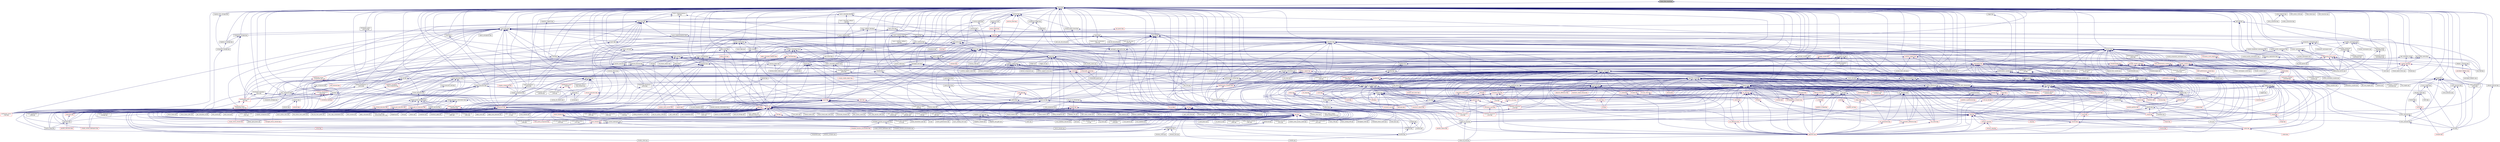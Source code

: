 digraph "future_then_result.hpp"
{
  edge [fontname="Helvetica",fontsize="10",labelfontname="Helvetica",labelfontsize="10"];
  node [fontname="Helvetica",fontsize="10",shape=record];
  Node30 [label="future_then_result.hpp",height=0.2,width=0.4,color="black", fillcolor="grey75", style="filled", fontcolor="black"];
  Node30 -> Node31 [dir="back",color="midnightblue",fontsize="10",style="solid",fontname="Helvetica"];
  Node31 [label="future.hpp",height=0.2,width=0.4,color="black", fillcolor="white", style="filled",URL="$d3/d11/lcos_2future_8hpp.html"];
  Node31 -> Node32 [dir="back",color="midnightblue",fontsize="10",style="solid",fontname="Helvetica"];
  Node32 [label="heartbeat.cpp",height=0.2,width=0.4,color="black", fillcolor="white", style="filled",URL="$d8/d98/heartbeat_8cpp.html"];
  Node31 -> Node33 [dir="back",color="midnightblue",fontsize="10",style="solid",fontname="Helvetica"];
  Node33 [label="partition3d.hpp",height=0.2,width=0.4,color="black", fillcolor="white", style="filled",URL="$d1/d50/partition3d_8hpp.html"];
  Node33 -> Node34 [dir="back",color="midnightblue",fontsize="10",style="solid",fontname="Helvetica"];
  Node34 [label="interpolator.cpp",height=0.2,width=0.4,color="black", fillcolor="white", style="filled",URL="$d5/d02/interpolator_8cpp.html"];
  Node33 -> Node35 [dir="back",color="midnightblue",fontsize="10",style="solid",fontname="Helvetica"];
  Node35 [label="interpolator.hpp",height=0.2,width=0.4,color="black", fillcolor="white", style="filled",URL="$dc/d3b/interpolator_8hpp.html"];
  Node35 -> Node34 [dir="back",color="midnightblue",fontsize="10",style="solid",fontname="Helvetica"];
  Node35 -> Node36 [dir="back",color="midnightblue",fontsize="10",style="solid",fontname="Helvetica"];
  Node36 [label="sheneos_client.cpp",height=0.2,width=0.4,color="black", fillcolor="white", style="filled",URL="$d5/da5/sheneos__client_8cpp.html"];
  Node35 -> Node37 [dir="back",color="midnightblue",fontsize="10",style="solid",fontname="Helvetica"];
  Node37 [label="sheneos_compare.cpp",height=0.2,width=0.4,color="black", fillcolor="white", style="filled",URL="$dc/d11/sheneos__compare_8cpp.html"];
  Node35 -> Node38 [dir="back",color="midnightblue",fontsize="10",style="solid",fontname="Helvetica"];
  Node38 [label="sheneos_test.cpp",height=0.2,width=0.4,color="black", fillcolor="white", style="filled",URL="$d4/d6e/sheneos__test_8cpp.html"];
  Node31 -> Node39 [dir="back",color="midnightblue",fontsize="10",style="solid",fontname="Helvetica"];
  Node39 [label="throttle.hpp",height=0.2,width=0.4,color="black", fillcolor="white", style="filled",URL="$db/dc9/server_2throttle_8hpp.html"];
  Node39 -> Node40 [dir="back",color="midnightblue",fontsize="10",style="solid",fontname="Helvetica"];
  Node40 [label="throttle.cpp",height=0.2,width=0.4,color="black", fillcolor="white", style="filled",URL="$de/d56/server_2throttle_8cpp.html"];
  Node39 -> Node41 [dir="back",color="midnightblue",fontsize="10",style="solid",fontname="Helvetica"];
  Node41 [label="throttle.hpp",height=0.2,width=0.4,color="black", fillcolor="white", style="filled",URL="$d5/dec/stubs_2throttle_8hpp.html"];
  Node41 -> Node42 [dir="back",color="midnightblue",fontsize="10",style="solid",fontname="Helvetica"];
  Node42 [label="throttle.hpp",height=0.2,width=0.4,color="black", fillcolor="white", style="filled",URL="$d2/d2e/throttle_8hpp.html"];
  Node42 -> Node43 [dir="back",color="midnightblue",fontsize="10",style="solid",fontname="Helvetica"];
  Node43 [label="throttle.cpp",height=0.2,width=0.4,color="black", fillcolor="white", style="filled",URL="$db/d02/throttle_8cpp.html"];
  Node42 -> Node44 [dir="back",color="midnightblue",fontsize="10",style="solid",fontname="Helvetica"];
  Node44 [label="throttle_client.cpp",height=0.2,width=0.4,color="black", fillcolor="white", style="filled",URL="$d0/db7/throttle__client_8cpp.html"];
  Node31 -> Node41 [dir="back",color="midnightblue",fontsize="10",style="solid",fontname="Helvetica"];
  Node31 -> Node42 [dir="back",color="midnightblue",fontsize="10",style="solid",fontname="Helvetica"];
  Node31 -> Node45 [dir="back",color="midnightblue",fontsize="10",style="solid",fontname="Helvetica"];
  Node45 [label="component_storage.hpp",height=0.2,width=0.4,color="black", fillcolor="white", style="filled",URL="$d0/dd6/components_2component__storage_2component__storage_8hpp.html"];
  Node45 -> Node46 [dir="back",color="midnightblue",fontsize="10",style="solid",fontname="Helvetica"];
  Node46 [label="migrate_to_storage.hpp",height=0.2,width=0.4,color="black", fillcolor="white", style="filled",URL="$da/d18/migrate__to__storage_8hpp.html"];
  Node46 -> Node47 [dir="back",color="midnightblue",fontsize="10",style="solid",fontname="Helvetica"];
  Node47 [label="component_storage.hpp",height=0.2,width=0.4,color="black", fillcolor="white", style="filled",URL="$d4/dfe/include_2component__storage_8hpp.html"];
  Node47 -> Node48 [dir="back",color="midnightblue",fontsize="10",style="solid",fontname="Helvetica"];
  Node48 [label="migrate_component_to\l_storage.cpp",height=0.2,width=0.4,color="black", fillcolor="white", style="filled",URL="$dd/d02/migrate__component__to__storage_8cpp.html"];
  Node45 -> Node47 [dir="back",color="midnightblue",fontsize="10",style="solid",fontname="Helvetica"];
  Node45 -> Node49 [dir="back",color="midnightblue",fontsize="10",style="solid",fontname="Helvetica"];
  Node49 [label="component_storage.cpp",height=0.2,width=0.4,color="black", fillcolor="white", style="filled",URL="$d4/ddf/component__storage_8cpp.html"];
  Node31 -> Node50 [dir="back",color="midnightblue",fontsize="10",style="solid",fontname="Helvetica"];
  Node50 [label="migrate_from_storage.hpp",height=0.2,width=0.4,color="black", fillcolor="white", style="filled",URL="$db/d0f/migrate__from__storage_8hpp.html"];
  Node50 -> Node47 [dir="back",color="midnightblue",fontsize="10",style="solid",fontname="Helvetica"];
  Node31 -> Node46 [dir="back",color="midnightblue",fontsize="10",style="solid",fontname="Helvetica"];
  Node31 -> Node51 [dir="back",color="midnightblue",fontsize="10",style="solid",fontname="Helvetica"];
  Node51 [label="child.hpp",height=0.2,width=0.4,color="black", fillcolor="white", style="filled",URL="$d5/dcf/child_8hpp.html"];
  Node51 -> Node52 [dir="back",color="midnightblue",fontsize="10",style="solid",fontname="Helvetica"];
  Node52 [label="process.hpp",height=0.2,width=0.4,color="black", fillcolor="white", style="filled",URL="$da/dac/components_2process_2process_8hpp.html"];
  Node52 -> Node53 [dir="back",color="midnightblue",fontsize="10",style="solid",fontname="Helvetica"];
  Node53 [label="process.hpp",height=0.2,width=0.4,color="red", fillcolor="white", style="filled",URL="$d0/da9/include_2process_8hpp.html"];
  Node52 -> Node55 [dir="back",color="midnightblue",fontsize="10",style="solid",fontname="Helvetica"];
  Node55 [label="process.cpp",height=0.2,width=0.4,color="black", fillcolor="white", style="filled",URL="$d0/d4c/process_8cpp.html"];
  Node51 -> Node56 [dir="back",color="midnightblue",fontsize="10",style="solid",fontname="Helvetica"];
  Node56 [label="child_component.cpp",height=0.2,width=0.4,color="black", fillcolor="white", style="filled",URL="$df/dd7/child__component_8cpp.html"];
  Node31 -> Node57 [dir="back",color="midnightblue",fontsize="10",style="solid",fontname="Helvetica"];
  Node57 [label="block_executor.hpp",height=0.2,width=0.4,color="black", fillcolor="white", style="filled",URL="$dc/d6f/block__executor_8hpp.html"];
  Node57 -> Node58 [dir="back",color="midnightblue",fontsize="10",style="solid",fontname="Helvetica"];
  Node58 [label="block_allocator.hpp",height=0.2,width=0.4,color="black", fillcolor="white", style="filled",URL="$d9/d7a/block__allocator_8hpp.html"];
  Node58 -> Node59 [dir="back",color="midnightblue",fontsize="10",style="solid",fontname="Helvetica"];
  Node59 [label="host.hpp",height=0.2,width=0.4,color="black", fillcolor="white", style="filled",URL="$dd/d78/host_8hpp.html"];
  Node59 -> Node60 [dir="back",color="midnightblue",fontsize="10",style="solid",fontname="Helvetica"];
  Node60 [label="compute.hpp",height=0.2,width=0.4,color="red", fillcolor="white", style="filled",URL="$df/dd0/compute_8hpp.html"];
  Node57 -> Node59 [dir="back",color="midnightblue",fontsize="10",style="solid",fontname="Helvetica"];
  Node31 -> Node67 [dir="back",color="midnightblue",fontsize="10",style="solid",fontname="Helvetica"];
  Node67 [label="default_executor.hpp",height=0.2,width=0.4,color="black", fillcolor="white", style="filled",URL="$dc/db6/compute_2host_2default__executor_8hpp.html"];
  Node67 -> Node59 [dir="back",color="midnightblue",fontsize="10",style="solid",fontname="Helvetica"];
  Node31 -> Node68 [dir="back",color="midnightblue",fontsize="10",style="solid",fontname="Helvetica"];
  Node68 [label="target.hpp",height=0.2,width=0.4,color="black", fillcolor="white", style="filled",URL="$d7/dce/host_2target_8hpp.html"];
  Node68 -> Node58 [dir="back",color="midnightblue",fontsize="10",style="solid",fontname="Helvetica"];
  Node68 -> Node57 [dir="back",color="midnightblue",fontsize="10",style="solid",fontname="Helvetica"];
  Node68 -> Node67 [dir="back",color="midnightblue",fontsize="10",style="solid",fontname="Helvetica"];
  Node68 -> Node69 [dir="back",color="midnightblue",fontsize="10",style="solid",fontname="Helvetica"];
  Node69 [label="numa_domains.hpp",height=0.2,width=0.4,color="black", fillcolor="white", style="filled",URL="$df/d04/numa__domains_8hpp.html"];
  Node69 -> Node59 [dir="back",color="midnightblue",fontsize="10",style="solid",fontname="Helvetica"];
  Node69 -> Node70 [dir="back",color="midnightblue",fontsize="10",style="solid",fontname="Helvetica"];
  Node70 [label="numa_domains.cpp",height=0.2,width=0.4,color="black", fillcolor="white", style="filled",URL="$d1/d5a/numa__domains_8cpp.html"];
  Node68 -> Node71 [dir="back",color="midnightblue",fontsize="10",style="solid",fontname="Helvetica"];
  Node71 [label="target_distribution\l_policy.hpp",height=0.2,width=0.4,color="black", fillcolor="white", style="filled",URL="$d4/d4a/compute_2host_2target__distribution__policy_8hpp.html"];
  Node71 -> Node59 [dir="back",color="midnightblue",fontsize="10",style="solid",fontname="Helvetica"];
  Node68 -> Node72 [dir="back",color="midnightblue",fontsize="10",style="solid",fontname="Helvetica"];
  Node72 [label="access_target.hpp",height=0.2,width=0.4,color="black", fillcolor="white", style="filled",URL="$d6/d09/host_2traits_2access__target_8hpp.html"];
  Node72 -> Node59 [dir="back",color="midnightblue",fontsize="10",style="solid",fontname="Helvetica"];
  Node72 -> Node73 [dir="back",color="midnightblue",fontsize="10",style="solid",fontname="Helvetica"];
  Node73 [label="allocator_traits.hpp",height=0.2,width=0.4,color="black", fillcolor="white", style="filled",URL="$d2/d58/allocator__traits_8hpp.html"];
  Node73 -> Node74 [dir="back",color="midnightblue",fontsize="10",style="solid",fontname="Helvetica"];
  Node74 [label="iterator.hpp",height=0.2,width=0.4,color="black", fillcolor="white", style="filled",URL="$d9/dde/iterator_8hpp.html"];
  Node74 -> Node75 [dir="back",color="midnightblue",fontsize="10",style="solid",fontname="Helvetica"];
  Node75 [label="vector.hpp",height=0.2,width=0.4,color="red", fillcolor="white", style="filled",URL="$d4/d4c/compute_2vector_8hpp.html"];
  Node75 -> Node60 [dir="back",color="midnightblue",fontsize="10",style="solid",fontname="Helvetica"];
  Node73 -> Node77 [dir="back",color="midnightblue",fontsize="10",style="solid",fontname="Helvetica"];
  Node77 [label="traits.hpp",height=0.2,width=0.4,color="black", fillcolor="white", style="filled",URL="$d0/d7e/compute_2traits_8hpp.html"];
  Node73 -> Node75 [dir="back",color="midnightblue",fontsize="10",style="solid",fontname="Helvetica"];
  Node68 -> Node59 [dir="back",color="midnightblue",fontsize="10",style="solid",fontname="Helvetica"];
  Node68 -> Node73 [dir="back",color="midnightblue",fontsize="10",style="solid",fontname="Helvetica"];
  Node68 -> Node78 [dir="back",color="midnightblue",fontsize="10",style="solid",fontname="Helvetica"];
  Node78 [label="get_host_targets.cpp",height=0.2,width=0.4,color="black", fillcolor="white", style="filled",URL="$d0/df4/get__host__targets_8cpp.html"];
  Node68 -> Node79 [dir="back",color="midnightblue",fontsize="10",style="solid",fontname="Helvetica"];
  Node79 [label="host_target.cpp",height=0.2,width=0.4,color="black", fillcolor="white", style="filled",URL="$d1/de7/host__target_8cpp.html"];
  Node68 -> Node70 [dir="back",color="midnightblue",fontsize="10",style="solid",fontname="Helvetica"];
  Node31 -> Node71 [dir="back",color="midnightblue",fontsize="10",style="solid",fontname="Helvetica"];
  Node31 -> Node80 [dir="back",color="midnightblue",fontsize="10",style="solid",fontname="Helvetica"];
  Node80 [label="future.hpp",height=0.2,width=0.4,color="black", fillcolor="white", style="filled",URL="$d8/dca/include_2future_8hpp.html"];
  Node80 -> Node81 [dir="back",color="midnightblue",fontsize="10",style="solid",fontname="Helvetica"];
  Node81 [label="shared_future_serialization\l_1402.cpp",height=0.2,width=0.4,color="black", fillcolor="white", style="filled",URL="$d3/d85/shared__future__serialization__1402_8cpp.html"];
  Node80 -> Node82 [dir="back",color="midnightblue",fontsize="10",style="solid",fontname="Helvetica"];
  Node82 [label="wait_all_std_array\l_2035.cpp",height=0.2,width=0.4,color="black", fillcolor="white", style="filled",URL="$d0/d5b/wait__all__std__array__2035_8cpp.html"];
  Node80 -> Node83 [dir="back",color="midnightblue",fontsize="10",style="solid",fontname="Helvetica"];
  Node83 [label="wait_all_std_array.cpp",height=0.2,width=0.4,color="black", fillcolor="white", style="filled",URL="$d2/d4c/wait__all__std__array_8cpp.html"];
  Node80 -> Node84 [dir="back",color="midnightblue",fontsize="10",style="solid",fontname="Helvetica"];
  Node84 [label="wait_any_std_array.cpp",height=0.2,width=0.4,color="black", fillcolor="white", style="filled",URL="$d8/dcf/wait__any__std__array_8cpp.html"];
  Node31 -> Node85 [dir="back",color="midnightblue",fontsize="10",style="solid",fontname="Helvetica"];
  Node85 [label="local_lcos.hpp",height=0.2,width=0.4,color="black", fillcolor="white", style="filled",URL="$db/d67/local__lcos_8hpp.html"];
  Node85 -> Node86 [dir="back",color="midnightblue",fontsize="10",style="solid",fontname="Helvetica"];
  Node86 [label="template_function_accumulator.hpp",height=0.2,width=0.4,color="black", fillcolor="white", style="filled",URL="$d7/da6/server_2template__function__accumulator_8hpp.html"];
  Node86 -> Node87 [dir="back",color="midnightblue",fontsize="10",style="solid",fontname="Helvetica"];
  Node87 [label="template_function_accumulator.cpp",height=0.2,width=0.4,color="black", fillcolor="white", style="filled",URL="$d5/d02/template__function__accumulator_8cpp.html"];
  Node86 -> Node88 [dir="back",color="midnightblue",fontsize="10",style="solid",fontname="Helvetica"];
  Node88 [label="template_function_accumulator.hpp",height=0.2,width=0.4,color="red", fillcolor="white", style="filled",URL="$d3/de9/template__function__accumulator_8hpp.html"];
  Node85 -> Node90 [dir="back",color="midnightblue",fontsize="10",style="solid",fontname="Helvetica"];
  Node90 [label="allgather_and_gate.hpp",height=0.2,width=0.4,color="black", fillcolor="white", style="filled",URL="$d9/dbb/allgather__and__gate_8hpp.html"];
  Node90 -> Node91 [dir="back",color="midnightblue",fontsize="10",style="solid",fontname="Helvetica"];
  Node91 [label="allgather_module.cpp",height=0.2,width=0.4,color="black", fillcolor="white", style="filled",URL="$df/de4/allgather__module_8cpp.html"];
  Node90 -> Node92 [dir="back",color="midnightblue",fontsize="10",style="solid",fontname="Helvetica"];
  Node92 [label="allgather_and_gate.cpp",height=0.2,width=0.4,color="black", fillcolor="white", style="filled",URL="$d1/d56/allgather__and__gate_8cpp.html"];
  Node90 -> Node93 [dir="back",color="midnightblue",fontsize="10",style="solid",fontname="Helvetica"];
  Node93 [label="ag_client.cpp",height=0.2,width=0.4,color="black", fillcolor="white", style="filled",URL="$d4/d5d/ag__client_8cpp.html"];
  Node85 -> Node94 [dir="back",color="midnightblue",fontsize="10",style="solid",fontname="Helvetica"];
  Node94 [label="simple_central_tuplespace.hpp",height=0.2,width=0.4,color="black", fillcolor="white", style="filled",URL="$db/d69/server_2simple__central__tuplespace_8hpp.html"];
  Node94 -> Node95 [dir="back",color="midnightblue",fontsize="10",style="solid",fontname="Helvetica"];
  Node95 [label="simple_central_tuplespace.cpp",height=0.2,width=0.4,color="black", fillcolor="white", style="filled",URL="$d3/dec/simple__central__tuplespace_8cpp.html"];
  Node94 -> Node96 [dir="back",color="midnightblue",fontsize="10",style="solid",fontname="Helvetica"];
  Node96 [label="simple_central_tuplespace.hpp",height=0.2,width=0.4,color="red", fillcolor="white", style="filled",URL="$d0/d4b/stubs_2simple__central__tuplespace_8hpp.html"];
  Node85 -> Node99 [dir="back",color="midnightblue",fontsize="10",style="solid",fontname="Helvetica"];
  Node99 [label="lcos.hpp",height=0.2,width=0.4,color="red", fillcolor="white", style="filled",URL="$d5/deb/lcos_8hpp.html"];
  Node99 -> Node92 [dir="back",color="midnightblue",fontsize="10",style="solid",fontname="Helvetica"];
  Node99 -> Node100 [dir="back",color="midnightblue",fontsize="10",style="solid",fontname="Helvetica"];
  Node100 [label="apex_balance.cpp",height=0.2,width=0.4,color="black", fillcolor="white", style="filled",URL="$d4/d8e/apex__balance_8cpp.html"];
  Node99 -> Node101 [dir="back",color="midnightblue",fontsize="10",style="solid",fontname="Helvetica"];
  Node101 [label="apex_policy_engine\l_active_thread_count.cpp",height=0.2,width=0.4,color="black", fillcolor="white", style="filled",URL="$d5/d01/apex__policy__engine__active__thread__count_8cpp.html"];
  Node99 -> Node102 [dir="back",color="midnightblue",fontsize="10",style="solid",fontname="Helvetica"];
  Node102 [label="apex_policy_engine\l_events.cpp",height=0.2,width=0.4,color="black", fillcolor="white", style="filled",URL="$df/d0f/apex__policy__engine__events_8cpp.html"];
  Node99 -> Node103 [dir="back",color="midnightblue",fontsize="10",style="solid",fontname="Helvetica"];
  Node103 [label="apex_policy_engine\l_periodic.cpp",height=0.2,width=0.4,color="black", fillcolor="white", style="filled",URL="$d5/d7b/apex__policy__engine__periodic_8cpp.html"];
  Node99 -> Node32 [dir="back",color="midnightblue",fontsize="10",style="solid",fontname="Helvetica"];
  Node99 -> Node104 [dir="back",color="midnightblue",fontsize="10",style="solid",fontname="Helvetica"];
  Node104 [label="hello_world_component.hpp",height=0.2,width=0.4,color="red", fillcolor="white", style="filled",URL="$df/df0/hello__world__component_8hpp.html"];
  Node99 -> Node107 [dir="back",color="midnightblue",fontsize="10",style="solid",fontname="Helvetica"];
  Node107 [label="row.hpp",height=0.2,width=0.4,color="red", fillcolor="white", style="filled",URL="$dc/d69/row_8hpp.html"];
  Node107 -> Node114 [dir="back",color="midnightblue",fontsize="10",style="solid",fontname="Helvetica"];
  Node114 [label="stencil_iterator.hpp",height=0.2,width=0.4,color="red", fillcolor="white", style="filled",URL="$dc/d5c/server_2stencil__iterator_8hpp.html"];
  Node114 -> Node110 [dir="back",color="midnightblue",fontsize="10",style="solid",fontname="Helvetica"];
  Node110 [label="solver.hpp",height=0.2,width=0.4,color="red", fillcolor="white", style="filled",URL="$db/d9a/server_2solver_8hpp.html"];
  Node114 -> Node115 [dir="back",color="midnightblue",fontsize="10",style="solid",fontname="Helvetica"];
  Node115 [label="stencil_iterator.cpp",height=0.2,width=0.4,color="black", fillcolor="white", style="filled",URL="$d6/de1/server_2stencil__iterator_8cpp.html"];
  Node107 -> Node113 [dir="back",color="midnightblue",fontsize="10",style="solid",fontname="Helvetica"];
  Node113 [label="grid.cpp",height=0.2,width=0.4,color="black", fillcolor="white", style="filled",URL="$d6/d1b/jacobi__component_2grid_8cpp.html"];
  Node99 -> Node117 [dir="back",color="midnightblue",fontsize="10",style="solid",fontname="Helvetica"];
  Node117 [label="stencil_iterator.hpp",height=0.2,width=0.4,color="red", fillcolor="white", style="filled",URL="$d4/dc8/stencil__iterator_8hpp.html"];
  Node117 -> Node110 [dir="back",color="midnightblue",fontsize="10",style="solid",fontname="Helvetica"];
  Node117 -> Node114 [dir="back",color="midnightblue",fontsize="10",style="solid",fontname="Helvetica"];
  Node99 -> Node114 [dir="back",color="midnightblue",fontsize="10",style="solid",fontname="Helvetica"];
  Node99 -> Node118 [dir="back",color="midnightblue",fontsize="10",style="solid",fontname="Helvetica"];
  Node118 [label="jacobi_hpx.cpp",height=0.2,width=0.4,color="black", fillcolor="white", style="filled",URL="$d8/d72/jacobi__hpx_8cpp.html"];
  Node99 -> Node119 [dir="back",color="midnightblue",fontsize="10",style="solid",fontname="Helvetica"];
  Node119 [label="jacobi_nonuniform_hpx.cpp",height=0.2,width=0.4,color="black", fillcolor="white", style="filled",URL="$de/d56/jacobi__nonuniform__hpx_8cpp.html"];
  Node99 -> Node120 [dir="back",color="midnightblue",fontsize="10",style="solid",fontname="Helvetica"];
  Node120 [label="enumerate_threads.cpp",height=0.2,width=0.4,color="black", fillcolor="white", style="filled",URL="$d3/dd4/enumerate__threads_8cpp.html"];
  Node99 -> Node121 [dir="back",color="midnightblue",fontsize="10",style="solid",fontname="Helvetica"];
  Node121 [label="fibonacci_await.cpp",height=0.2,width=0.4,color="black", fillcolor="white", style="filled",URL="$dc/d1c/fibonacci__await_8cpp.html"];
  Node99 -> Node122 [dir="back",color="midnightblue",fontsize="10",style="solid",fontname="Helvetica"];
  Node122 [label="fibonacci_dataflow.cpp",height=0.2,width=0.4,color="black", fillcolor="white", style="filled",URL="$df/d3d/fibonacci__dataflow_8cpp.html"];
  Node99 -> Node123 [dir="back",color="midnightblue",fontsize="10",style="solid",fontname="Helvetica"];
  Node123 [label="fibonacci_futures.cpp",height=0.2,width=0.4,color="black", fillcolor="white", style="filled",URL="$d6/de3/fibonacci__futures_8cpp.html"];
  Node99 -> Node124 [dir="back",color="midnightblue",fontsize="10",style="solid",fontname="Helvetica"];
  Node124 [label="fibonacci_futures_distributed.cpp",height=0.2,width=0.4,color="black", fillcolor="white", style="filled",URL="$d1/dc9/fibonacci__futures__distributed_8cpp.html"];
  Node99 -> Node125 [dir="back",color="midnightblue",fontsize="10",style="solid",fontname="Helvetica"];
  Node125 [label="fractals.cpp",height=0.2,width=0.4,color="black", fillcolor="white", style="filled",URL="$d8/d58/fractals_8cpp.html"];
  Node99 -> Node126 [dir="back",color="midnightblue",fontsize="10",style="solid",fontname="Helvetica"];
  Node126 [label="fractals_executor.cpp",height=0.2,width=0.4,color="black", fillcolor="white", style="filled",URL="$d9/da9/fractals__executor_8cpp.html"];
  Node99 -> Node127 [dir="back",color="midnightblue",fontsize="10",style="solid",fontname="Helvetica"];
  Node127 [label="fractals_struct.cpp",height=0.2,width=0.4,color="black", fillcolor="white", style="filled",URL="$d8/d2f/fractals__struct_8cpp.html"];
  Node99 -> Node128 [dir="back",color="midnightblue",fontsize="10",style="solid",fontname="Helvetica"];
  Node128 [label="hello_world.cpp",height=0.2,width=0.4,color="black", fillcolor="white", style="filled",URL="$d0/d67/hello__world_8cpp.html"];
  Node99 -> Node129 [dir="back",color="midnightblue",fontsize="10",style="solid",fontname="Helvetica"];
  Node129 [label="latch_local.cpp",height=0.2,width=0.4,color="black", fillcolor="white", style="filled",URL="$dd/dd3/latch__local_8cpp.html"];
  Node99 -> Node130 [dir="back",color="midnightblue",fontsize="10",style="solid",fontname="Helvetica"];
  Node130 [label="latch_remote.cpp",height=0.2,width=0.4,color="black", fillcolor="white", style="filled",URL="$df/d59/latch__remote_8cpp.html"];
  Node99 -> Node131 [dir="back",color="midnightblue",fontsize="10",style="solid",fontname="Helvetica"];
  Node131 [label="local_channel.cpp",height=0.2,width=0.4,color="black", fillcolor="white", style="filled",URL="$d0/d3e/local__channel_8cpp.html"];
  Node99 -> Node132 [dir="back",color="midnightblue",fontsize="10",style="solid",fontname="Helvetica"];
  Node132 [label="pingpong.cpp",height=0.2,width=0.4,color="black", fillcolor="white", style="filled",URL="$dd/d4d/pingpong_8cpp.html"];
  Node99 -> Node133 [dir="back",color="midnightblue",fontsize="10",style="solid",fontname="Helvetica"];
  Node133 [label="shared_mutex.cpp",height=0.2,width=0.4,color="black", fillcolor="white", style="filled",URL="$da/d0b/shared__mutex_8cpp.html"];
  Node99 -> Node134 [dir="back",color="midnightblue",fontsize="10",style="solid",fontname="Helvetica"];
  Node134 [label="wait_composition.cpp",height=0.2,width=0.4,color="black", fillcolor="white", style="filled",URL="$d6/d13/wait__composition_8cpp.html"];
  Node99 -> Node37 [dir="back",color="midnightblue",fontsize="10",style="solid",fontname="Helvetica"];
  Node99 -> Node135 [dir="back",color="midnightblue",fontsize="10",style="solid",fontname="Helvetica"];
  Node135 [label="spell_check_file.cpp",height=0.2,width=0.4,color="black", fillcolor="white", style="filled",URL="$df/df7/spell__check__file_8cpp.html"];
  Node99 -> Node136 [dir="back",color="midnightblue",fontsize="10",style="solid",fontname="Helvetica"];
  Node136 [label="spell_check_simple.cpp",height=0.2,width=0.4,color="black", fillcolor="white", style="filled",URL="$dd/d54/spell__check__simple_8cpp.html"];
  Node99 -> Node98 [dir="back",color="midnightblue",fontsize="10",style="solid",fontname="Helvetica"];
  Node98 [label="simple_central_tuplespace\l_client.cpp",height=0.2,width=0.4,color="black", fillcolor="white", style="filled",URL="$d1/d7b/simple__central__tuplespace__client_8cpp.html"];
  Node99 -> Node137 [dir="back",color="midnightblue",fontsize="10",style="solid",fontname="Helvetica"];
  Node137 [label="hpx.hpp",height=0.2,width=0.4,color="red", fillcolor="white", style="filled",URL="$d0/daa/hpx_8hpp.html"];
  Node137 -> Node148 [dir="back",color="midnightblue",fontsize="10",style="solid",fontname="Helvetica"];
  Node148 [label="1d_stencil_8.cpp",height=0.2,width=0.4,color="black", fillcolor="white", style="filled",URL="$df/de0/1d__stencil__8_8cpp.html"];
  Node137 -> Node86 [dir="back",color="midnightblue",fontsize="10",style="solid",fontname="Helvetica"];
  Node137 -> Node87 [dir="back",color="midnightblue",fontsize="10",style="solid",fontname="Helvetica"];
  Node137 -> Node88 [dir="back",color="midnightblue",fontsize="10",style="solid",fontname="Helvetica"];
  Node137 -> Node91 [dir="back",color="midnightblue",fontsize="10",style="solid",fontname="Helvetica"];
  Node137 -> Node92 [dir="back",color="midnightblue",fontsize="10",style="solid",fontname="Helvetica"];
  Node137 -> Node93 [dir="back",color="midnightblue",fontsize="10",style="solid",fontname="Helvetica"];
  Node137 -> Node104 [dir="back",color="midnightblue",fontsize="10",style="solid",fontname="Helvetica"];
  Node137 -> Node113 [dir="back",color="midnightblue",fontsize="10",style="solid",fontname="Helvetica"];
  Node137 -> Node115 [dir="back",color="midnightblue",fontsize="10",style="solid",fontname="Helvetica"];
  Node137 -> Node118 [dir="back",color="midnightblue",fontsize="10",style="solid",fontname="Helvetica"];
  Node137 -> Node119 [dir="back",color="midnightblue",fontsize="10",style="solid",fontname="Helvetica"];
  Node137 -> Node179 [dir="back",color="midnightblue",fontsize="10",style="solid",fontname="Helvetica"];
  Node179 [label="sine.cpp",height=0.2,width=0.4,color="black", fillcolor="white", style="filled",URL="$d3/d0d/server_2sine_8cpp.html"];
  Node137 -> Node183 [dir="back",color="midnightblue",fontsize="10",style="solid",fontname="Helvetica"];
  Node183 [label="qt.cpp",height=0.2,width=0.4,color="black", fillcolor="white", style="filled",URL="$df/d90/qt_8cpp.html"];
  Node137 -> Node208 [dir="back",color="midnightblue",fontsize="10",style="solid",fontname="Helvetica"];
  Node208 [label="random_mem_access_client.cpp",height=0.2,width=0.4,color="black", fillcolor="white", style="filled",URL="$df/d1b/random__mem__access__client_8cpp.html"];
  Node137 -> Node34 [dir="back",color="midnightblue",fontsize="10",style="solid",fontname="Helvetica"];
  Node137 -> Node33 [dir="back",color="midnightblue",fontsize="10",style="solid",fontname="Helvetica"];
  Node137 -> Node35 [dir="back",color="midnightblue",fontsize="10",style="solid",fontname="Helvetica"];
  Node137 -> Node38 [dir="back",color="midnightblue",fontsize="10",style="solid",fontname="Helvetica"];
  Node137 -> Node40 [dir="back",color="midnightblue",fontsize="10",style="solid",fontname="Helvetica"];
  Node137 -> Node39 [dir="back",color="midnightblue",fontsize="10",style="solid",fontname="Helvetica"];
  Node137 -> Node41 [dir="back",color="midnightblue",fontsize="10",style="solid",fontname="Helvetica"];
  Node137 -> Node43 [dir="back",color="midnightblue",fontsize="10",style="solid",fontname="Helvetica"];
  Node137 -> Node42 [dir="back",color="midnightblue",fontsize="10",style="solid",fontname="Helvetica"];
  Node137 -> Node224 [dir="back",color="midnightblue",fontsize="10",style="solid",fontname="Helvetica"];
  Node224 [label="transpose_block_numa.cpp",height=0.2,width=0.4,color="black", fillcolor="white", style="filled",URL="$dd/d3b/transpose__block__numa_8cpp.html"];
  Node137 -> Node94 [dir="back",color="midnightblue",fontsize="10",style="solid",fontname="Helvetica"];
  Node137 -> Node95 [dir="back",color="midnightblue",fontsize="10",style="solid",fontname="Helvetica"];
  Node137 -> Node248 [dir="back",color="midnightblue",fontsize="10",style="solid",fontname="Helvetica"];
  Node248 [label="barrier_performance.cpp",height=0.2,width=0.4,color="black", fillcolor="white", style="filled",URL="$d6/d6c/barrier__performance_8cpp.html"];
  Node137 -> Node266 [dir="back",color="midnightblue",fontsize="10",style="solid",fontname="Helvetica"];
  Node266 [label="duplicate_id_registration\l_1596.cpp",height=0.2,width=0.4,color="black", fillcolor="white", style="filled",URL="$db/d8d/duplicate__id__registration__1596_8cpp.html"];
  Node137 -> Node269 [dir="back",color="midnightblue",fontsize="10",style="solid",fontname="Helvetica"];
  Node269 [label="send_gid_keep_component\l_1624.cpp",height=0.2,width=0.4,color="black", fillcolor="white", style="filled",URL="$d9/d49/send__gid__keep__component__1624_8cpp.html"];
  Node137 -> Node289 [dir="back",color="midnightblue",fontsize="10",style="solid",fontname="Helvetica"];
  Node289 [label="async_unwrap_1037.cpp",height=0.2,width=0.4,color="black", fillcolor="white", style="filled",URL="$d4/d13/async__unwrap__1037_8cpp.html"];
  Node137 -> Node290 [dir="back",color="midnightblue",fontsize="10",style="solid",fontname="Helvetica"];
  Node290 [label="barrier_hang.cpp",height=0.2,width=0.4,color="black", fillcolor="white", style="filled",URL="$dd/d8b/barrier__hang_8cpp.html"];
  Node137 -> Node298 [dir="back",color="midnightblue",fontsize="10",style="solid",fontname="Helvetica"];
  Node298 [label="dataflow_recursion\l_1613.cpp",height=0.2,width=0.4,color="black", fillcolor="white", style="filled",URL="$d0/d1f/dataflow__recursion__1613_8cpp.html"];
  Node137 -> Node300 [dir="back",color="midnightblue",fontsize="10",style="solid",fontname="Helvetica"];
  Node300 [label="exception_from_continuation\l_1613.cpp",height=0.2,width=0.4,color="black", fillcolor="white", style="filled",URL="$db/d28/exception__from__continuation__1613_8cpp.html"];
  Node137 -> Node303 [dir="back",color="midnightblue",fontsize="10",style="solid",fontname="Helvetica"];
  Node303 [label="future_790.cpp",height=0.2,width=0.4,color="black", fillcolor="white", style="filled",URL="$de/d3d/future__790_8cpp.html"];
  Node137 -> Node305 [dir="back",color="midnightblue",fontsize="10",style="solid",fontname="Helvetica"];
  Node305 [label="future_unwrap_878.cpp",height=0.2,width=0.4,color="black", fillcolor="white", style="filled",URL="$d9/ddf/future__unwrap__878_8cpp.html"];
  Node137 -> Node306 [dir="back",color="midnightblue",fontsize="10",style="solid",fontname="Helvetica"];
  Node306 [label="ignore_while_locked\l_1485.cpp",height=0.2,width=0.4,color="black", fillcolor="white", style="filled",URL="$db/d24/ignore__while__locked__1485_8cpp.html"];
  Node137 -> Node313 [dir="back",color="midnightblue",fontsize="10",style="solid",fontname="Helvetica"];
  Node313 [label="safely_destroy_promise\l_1481.cpp",height=0.2,width=0.4,color="black", fillcolor="white", style="filled",URL="$dd/d62/safely__destroy__promise__1481_8cpp.html"];
  Node137 -> Node316 [dir="back",color="midnightblue",fontsize="10",style="solid",fontname="Helvetica"];
  Node316 [label="shared_stated_leaked\l_1211.cpp",height=0.2,width=0.4,color="black", fillcolor="white", style="filled",URL="$dc/dce/shared__stated__leaked__1211_8cpp.html"];
  Node137 -> Node340 [dir="back",color="midnightblue",fontsize="10",style="solid",fontname="Helvetica"];
  Node340 [label="thread_pool_executor\l_1114.cpp",height=0.2,width=0.4,color="black", fillcolor="white", style="filled",URL="$d8/d63/thread__pool__executor__1114_8cpp.html"];
  Node137 -> Node349 [dir="back",color="midnightblue",fontsize="10",style="solid",fontname="Helvetica"];
  Node349 [label="unwrapped_1528.cpp",height=0.2,width=0.4,color="black", fillcolor="white", style="filled",URL="$d7/d63/unwrapped__1528_8cpp.html"];
  Node137 -> Node366 [dir="back",color="midnightblue",fontsize="10",style="solid",fontname="Helvetica"];
  Node366 [label="managed_refcnt_checker.hpp",height=0.2,width=0.4,color="red", fillcolor="white", style="filled",URL="$d3/d77/stubs_2managed__refcnt__checker_8hpp.html"];
  Node137 -> Node370 [dir="back",color="midnightblue",fontsize="10",style="solid",fontname="Helvetica"];
  Node370 [label="simple_refcnt_checker.hpp",height=0.2,width=0.4,color="red", fillcolor="white", style="filled",URL="$da/d8e/stubs_2simple__refcnt__checker_8hpp.html"];
  Node137 -> Node378 [dir="back",color="midnightblue",fontsize="10",style="solid",fontname="Helvetica"];
  Node378 [label="await.cpp",height=0.2,width=0.4,color="black", fillcolor="white", style="filled",URL="$d6/d41/await_8cpp.html"];
  Node137 -> Node385 [dir="back",color="midnightblue",fontsize="10",style="solid",fontname="Helvetica"];
  Node385 [label="global_spmd_block.cpp",height=0.2,width=0.4,color="black", fillcolor="white", style="filled",URL="$da/d4f/global__spmd__block_8cpp.html"];
  Node137 -> Node386 [dir="back",color="midnightblue",fontsize="10",style="solid",fontname="Helvetica"];
  Node386 [label="local_barrier.cpp",height=0.2,width=0.4,color="black", fillcolor="white", style="filled",URL="$d2/db4/tests_2unit_2lcos_2local__barrier_8cpp.html"];
  Node137 -> Node387 [dir="back",color="midnightblue",fontsize="10",style="solid",fontname="Helvetica"];
  Node387 [label="local_dataflow.cpp",height=0.2,width=0.4,color="black", fillcolor="white", style="filled",URL="$d9/d92/local__dataflow_8cpp.html"];
  Node137 -> Node388 [dir="back",color="midnightblue",fontsize="10",style="solid",fontname="Helvetica"];
  Node388 [label="local_dataflow_executor.cpp",height=0.2,width=0.4,color="black", fillcolor="white", style="filled",URL="$d2/d73/local__dataflow__executor_8cpp.html"];
  Node137 -> Node389 [dir="back",color="midnightblue",fontsize="10",style="solid",fontname="Helvetica"];
  Node389 [label="local_dataflow_executor\l_v1.cpp",height=0.2,width=0.4,color="black", fillcolor="white", style="filled",URL="$df/d49/local__dataflow__executor__v1_8cpp.html"];
  Node137 -> Node390 [dir="back",color="midnightblue",fontsize="10",style="solid",fontname="Helvetica"];
  Node390 [label="local_dataflow_std\l_array.cpp",height=0.2,width=0.4,color="black", fillcolor="white", style="filled",URL="$db/dcb/local__dataflow__std__array_8cpp.html"];
  Node137 -> Node478 [dir="back",color="midnightblue",fontsize="10",style="solid",fontname="Helvetica"];
  Node478 [label="reduce_by_key.cpp",height=0.2,width=0.4,color="black", fillcolor="white", style="filled",URL="$dd/dde/reduce__by__key_8cpp.html"];
  Node137 -> Node600 [dir="back",color="midnightblue",fontsize="10",style="solid",fontname="Helvetica"];
  Node600 [label="spmd_block.cpp",height=0.2,width=0.4,color="black", fillcolor="white", style="filled",URL="$d7/dbf/spmd__block_8cpp.html"];
  Node99 -> Node616 [dir="back",color="midnightblue",fontsize="10",style="solid",fontname="Helvetica"];
  Node616 [label="parent_vs_child_stealing.cpp",height=0.2,width=0.4,color="black", fillcolor="white", style="filled",URL="$d2/d07/parent__vs__child__stealing_8cpp.html"];
  Node99 -> Node617 [dir="back",color="midnightblue",fontsize="10",style="solid",fontname="Helvetica"];
  Node617 [label="wait_all_timings.cpp",height=0.2,width=0.4,color="black", fillcolor="white", style="filled",URL="$d5/da1/wait__all__timings_8cpp.html"];
  Node99 -> Node618 [dir="back",color="midnightblue",fontsize="10",style="solid",fontname="Helvetica"];
  Node618 [label="return_future_2847.cpp",height=0.2,width=0.4,color="black", fillcolor="white", style="filled",URL="$d3/dfe/return__future__2847_8cpp.html"];
  Node99 -> Node619 [dir="back",color="midnightblue",fontsize="10",style="solid",fontname="Helvetica"];
  Node619 [label="return_non_default\l_constructible_2847.cpp",height=0.2,width=0.4,color="black", fillcolor="white", style="filled",URL="$dc/d11/return__non__default__constructible__2847_8cpp.html"];
  Node99 -> Node266 [dir="back",color="midnightblue",fontsize="10",style="solid",fontname="Helvetica"];
  Node99 -> Node269 [dir="back",color="midnightblue",fontsize="10",style="solid",fontname="Helvetica"];
  Node99 -> Node620 [dir="back",color="midnightblue",fontsize="10",style="solid",fontname="Helvetica"];
  Node620 [label="async_action_1813.cpp",height=0.2,width=0.4,color="black", fillcolor="white", style="filled",URL="$db/de6/async__action__1813_8cpp.html"];
  Node99 -> Node621 [dir="back",color="midnightblue",fontsize="10",style="solid",fontname="Helvetica"];
  Node621 [label="async_callback_non\l_deduced_context.cpp",height=0.2,width=0.4,color="black", fillcolor="white", style="filled",URL="$dc/dbb/async__callback__non__deduced__context_8cpp.html"];
  Node99 -> Node622 [dir="back",color="midnightblue",fontsize="10",style="solid",fontname="Helvetica"];
  Node622 [label="broadcast_unwrap_future\l_2885.cpp",height=0.2,width=0.4,color="black", fillcolor="white", style="filled",URL="$da/df6/broadcast__unwrap__future__2885_8cpp.html"];
  Node99 -> Node623 [dir="back",color="midnightblue",fontsize="10",style="solid",fontname="Helvetica"];
  Node623 [label="broadcast_wait_for\l_2822.cpp",height=0.2,width=0.4,color="black", fillcolor="white", style="filled",URL="$dd/de7/broadcast__wait__for__2822_8cpp.html"];
  Node99 -> Node624 [dir="back",color="midnightblue",fontsize="10",style="solid",fontname="Helvetica"];
  Node624 [label="dataflow_791.cpp",height=0.2,width=0.4,color="black", fillcolor="white", style="filled",URL="$d6/da1/dataflow__791_8cpp.html"];
  Node99 -> Node625 [dir="back",color="midnightblue",fontsize="10",style="solid",fontname="Helvetica"];
  Node625 [label="future_range_ambiguity\l_2032.cpp",height=0.2,width=0.4,color="black", fillcolor="white", style="filled",URL="$dc/d4e/future__range__ambiguity__2032_8cpp.html"];
  Node99 -> Node626 [dir="back",color="midnightblue",fontsize="10",style="solid",fontname="Helvetica"];
  Node626 [label="future_timed_wait_1025.cpp",height=0.2,width=0.4,color="black", fillcolor="white", style="filled",URL="$de/d7d/future__timed__wait__1025_8cpp.html"];
  Node99 -> Node627 [dir="back",color="midnightblue",fontsize="10",style="solid",fontname="Helvetica"];
  Node627 [label="shared_future_continuation\l_order.cpp",height=0.2,width=0.4,color="black", fillcolor="white", style="filled",URL="$dd/d1f/shared__future__continuation__order_8cpp.html"];
  Node99 -> Node628 [dir="back",color="midnightblue",fontsize="10",style="solid",fontname="Helvetica"];
  Node628 [label="shared_future_then\l_2166.cpp",height=0.2,width=0.4,color="black", fillcolor="white", style="filled",URL="$d8/dc4/shared__future__then__2166_8cpp.html"];
  Node99 -> Node316 [dir="back",color="midnightblue",fontsize="10",style="solid",fontname="Helvetica"];
  Node99 -> Node629 [dir="back",color="midnightblue",fontsize="10",style="solid",fontname="Helvetica"];
  Node629 [label="sliding_semaphore_2338.cpp",height=0.2,width=0.4,color="black", fillcolor="white", style="filled",URL="$da/da6/sliding__semaphore__2338_8cpp.html"];
  Node99 -> Node630 [dir="back",color="midnightblue",fontsize="10",style="solid",fontname="Helvetica"];
  Node630 [label="wait_for_action_2796.cpp",height=0.2,width=0.4,color="black", fillcolor="white", style="filled",URL="$dc/db9/wait__for__action__2796_8cpp.html"];
  Node99 -> Node340 [dir="back",color="midnightblue",fontsize="10",style="solid",fontname="Helvetica"];
  Node99 -> Node631 [dir="back",color="midnightblue",fontsize="10",style="solid",fontname="Helvetica"];
  Node631 [label="function_serialization\l_728.cpp",height=0.2,width=0.4,color="black", fillcolor="white", style="filled",URL="$d8/db1/function__serialization__728_8cpp.html"];
  Node99 -> Node632 [dir="back",color="midnightblue",fontsize="10",style="solid",fontname="Helvetica"];
  Node632 [label="protect_with_nullary\l_pfo.cpp",height=0.2,width=0.4,color="black", fillcolor="white", style="filled",URL="$df/db5/protect__with__nullary__pfo_8cpp.html"];
  Node99 -> Node633 [dir="back",color="midnightblue",fontsize="10",style="solid",fontname="Helvetica"];
  Node633 [label="tuple_serialization\l_803.cpp",height=0.2,width=0.4,color="black", fillcolor="white", style="filled",URL="$de/d61/tuple__serialization__803_8cpp.html"];
  Node99 -> Node634 [dir="back",color="midnightblue",fontsize="10",style="solid",fontname="Helvetica"];
  Node634 [label="zero_copy_parcels_1001.cpp",height=0.2,width=0.4,color="black", fillcolor="white", style="filled",URL="$da/dfd/zero__copy__parcels__1001_8cpp.html"];
  Node99 -> Node635 [dir="back",color="midnightblue",fontsize="10",style="solid",fontname="Helvetica"];
  Node635 [label="return_future.cpp",height=0.2,width=0.4,color="black", fillcolor="white", style="filled",URL="$d4/dbe/return__future_8cpp.html"];
  Node99 -> Node636 [dir="back",color="midnightblue",fontsize="10",style="solid",fontname="Helvetica"];
  Node636 [label="find_clients_from_prefix.cpp",height=0.2,width=0.4,color="black", fillcolor="white", style="filled",URL="$dc/d15/find__clients__from__prefix_8cpp.html"];
  Node99 -> Node637 [dir="back",color="midnightblue",fontsize="10",style="solid",fontname="Helvetica"];
  Node637 [label="find_ids_from_prefix.cpp",height=0.2,width=0.4,color="black", fillcolor="white", style="filled",URL="$dc/df3/find__ids__from__prefix_8cpp.html"];
  Node99 -> Node638 [dir="back",color="midnightblue",fontsize="10",style="solid",fontname="Helvetica"];
  Node638 [label="get_colocation_id.cpp",height=0.2,width=0.4,color="black", fillcolor="white", style="filled",URL="$dd/d0d/get__colocation__id_8cpp.html"];
  Node99 -> Node361 [dir="back",color="midnightblue",fontsize="10",style="solid",fontname="Helvetica"];
  Node361 [label="split_credit.cpp",height=0.2,width=0.4,color="black", fillcolor="white", style="filled",URL="$dc/d1c/split__credit_8cpp.html"];
  Node99 -> Node639 [dir="back",color="midnightblue",fontsize="10",style="solid",fontname="Helvetica"];
  Node639 [label="apex_action_count.cpp",height=0.2,width=0.4,color="black", fillcolor="white", style="filled",URL="$d8/de5/apex__action__count_8cpp.html"];
  Node99 -> Node640 [dir="back",color="midnightblue",fontsize="10",style="solid",fontname="Helvetica"];
  Node640 [label="action_invoke_no_more\l_than.cpp",height=0.2,width=0.4,color="black", fillcolor="white", style="filled",URL="$db/d8a/action__invoke__no__more__than_8cpp.html"];
  Node99 -> Node641 [dir="back",color="midnightblue",fontsize="10",style="solid",fontname="Helvetica"];
  Node641 [label="migrate_component.cpp",height=0.2,width=0.4,color="black", fillcolor="white", style="filled",URL="$dc/d78/migrate__component_8cpp.html"];
  Node99 -> Node642 [dir="back",color="midnightblue",fontsize="10",style="solid",fontname="Helvetica"];
  Node642 [label="apply_colocated.cpp",height=0.2,width=0.4,color="black", fillcolor="white", style="filled",URL="$d5/dd3/apply__colocated_8cpp.html"];
  Node99 -> Node643 [dir="back",color="midnightblue",fontsize="10",style="solid",fontname="Helvetica"];
  Node643 [label="apply_local.cpp",height=0.2,width=0.4,color="black", fillcolor="white", style="filled",URL="$dd/db5/apply__local_8cpp.html"];
  Node99 -> Node644 [dir="back",color="midnightblue",fontsize="10",style="solid",fontname="Helvetica"];
  Node644 [label="apply_local_executor.cpp",height=0.2,width=0.4,color="black", fillcolor="white", style="filled",URL="$db/d84/apply__local__executor_8cpp.html"];
  Node99 -> Node645 [dir="back",color="midnightblue",fontsize="10",style="solid",fontname="Helvetica"];
  Node645 [label="apply_local_executor\l_v1.cpp",height=0.2,width=0.4,color="black", fillcolor="white", style="filled",URL="$dd/d53/apply__local__executor__v1_8cpp.html"];
  Node99 -> Node659 [dir="back",color="midnightblue",fontsize="10",style="solid",fontname="Helvetica"];
  Node659 [label="broadcast.cpp",height=0.2,width=0.4,color="black", fillcolor="white", style="filled",URL="$d8/d8b/broadcast_8cpp.html"];
  Node99 -> Node660 [dir="back",color="midnightblue",fontsize="10",style="solid",fontname="Helvetica"];
  Node660 [label="broadcast_apply.cpp",height=0.2,width=0.4,color="black", fillcolor="white", style="filled",URL="$dd/de8/broadcast__apply_8cpp.html"];
  Node99 -> Node664 [dir="back",color="midnightblue",fontsize="10",style="solid",fontname="Helvetica"];
  Node664 [label="counting_semaphore.cpp",height=0.2,width=0.4,color="black", fillcolor="white", style="filled",URL="$df/de9/counting__semaphore_8cpp.html"];
  Node99 -> Node665 [dir="back",color="midnightblue",fontsize="10",style="solid",fontname="Helvetica"];
  Node665 [label="fold.cpp",height=0.2,width=0.4,color="black", fillcolor="white", style="filled",URL="$d8/dd8/fold_8cpp.html"];
  Node99 -> Node670 [dir="back",color="midnightblue",fontsize="10",style="solid",fontname="Helvetica"];
  Node670 [label="local_latch.cpp",height=0.2,width=0.4,color="black", fillcolor="white", style="filled",URL="$d4/db4/local__latch_8cpp.html"];
  Node99 -> Node677 [dir="back",color="midnightblue",fontsize="10",style="solid",fontname="Helvetica"];
  Node677 [label="reduce.cpp",height=0.2,width=0.4,color="black", fillcolor="white", style="filled",URL="$d5/d6d/reduce_8cpp.html"];
  Node99 -> Node680 [dir="back",color="midnightblue",fontsize="10",style="solid",fontname="Helvetica"];
  Node680 [label="shared_mutex1.cpp",height=0.2,width=0.4,color="black", fillcolor="white", style="filled",URL="$d8/d57/shared__mutex1_8cpp.html"];
  Node99 -> Node681 [dir="back",color="midnightblue",fontsize="10",style="solid",fontname="Helvetica"];
  Node681 [label="shared_mutex2.cpp",height=0.2,width=0.4,color="black", fillcolor="white", style="filled",URL="$d1/d40/shared__mutex2_8cpp.html"];
  Node99 -> Node682 [dir="back",color="midnightblue",fontsize="10",style="solid",fontname="Helvetica"];
  Node682 [label="sliding_semaphore.cpp",height=0.2,width=0.4,color="black", fillcolor="white", style="filled",URL="$d2/d38/sliding__semaphore_8cpp.html"];
  Node85 -> Node306 [dir="back",color="midnightblue",fontsize="10",style="solid",fontname="Helvetica"];
  Node85 -> Node313 [dir="back",color="midnightblue",fontsize="10",style="solid",fontname="Helvetica"];
  Node85 -> Node378 [dir="back",color="midnightblue",fontsize="10",style="solid",fontname="Helvetica"];
  Node85 -> Node386 [dir="back",color="midnightblue",fontsize="10",style="solid",fontname="Helvetica"];
  Node85 -> Node387 [dir="back",color="midnightblue",fontsize="10",style="solid",fontname="Helvetica"];
  Node85 -> Node388 [dir="back",color="midnightblue",fontsize="10",style="solid",fontname="Helvetica"];
  Node85 -> Node389 [dir="back",color="midnightblue",fontsize="10",style="solid",fontname="Helvetica"];
  Node85 -> Node390 [dir="back",color="midnightblue",fontsize="10",style="solid",fontname="Helvetica"];
  Node85 -> Node670 [dir="back",color="midnightblue",fontsize="10",style="solid",fontname="Helvetica"];
  Node31 -> Node699 [dir="back",color="midnightblue",fontsize="10",style="solid",fontname="Helvetica"];
  Node699 [label="async.hpp",height=0.2,width=0.4,color="black", fillcolor="white", style="filled",URL="$d1/da1/lcos_2async_8hpp.html"];
  Node699 -> Node700 [dir="back",color="midnightblue",fontsize="10",style="solid",fontname="Helvetica"];
  Node700 [label="async.hpp",height=0.2,width=0.4,color="black", fillcolor="white", style="filled",URL="$d5/d2c/async_8hpp.html"];
  Node700 -> Node115 [dir="back",color="midnightblue",fontsize="10",style="solid",fontname="Helvetica"];
  Node700 -> Node701 [dir="back",color="midnightblue",fontsize="10",style="solid",fontname="Helvetica"];
  Node701 [label="apply.hpp",height=0.2,width=0.4,color="black", fillcolor="white", style="filled",URL="$d7/d4c/apply_8hpp.html"];
  Node701 -> Node702 [dir="back",color="midnightblue",fontsize="10",style="solid",fontname="Helvetica"];
  Node702 [label="widget.cpp",height=0.2,width=0.4,color="black", fillcolor="white", style="filled",URL="$da/d15/widget_8cpp.html"];
  Node701 -> Node703 [dir="back",color="midnightblue",fontsize="10",style="solid",fontname="Helvetica"];
  Node703 [label="ostream.hpp",height=0.2,width=0.4,color="red", fillcolor="white", style="filled",URL="$d1/d38/ostream_8hpp.html"];
  Node701 -> Node739 [dir="back",color="midnightblue",fontsize="10",style="solid",fontname="Helvetica"];
  Node739 [label="apply.hpp",height=0.2,width=0.4,color="red", fillcolor="white", style="filled",URL="$d6/d2c/include_2apply_8hpp.html"];
  Node739 -> Node131 [dir="back",color="midnightblue",fontsize="10",style="solid",fontname="Helvetica"];
  Node739 -> Node642 [dir="back",color="midnightblue",fontsize="10",style="solid",fontname="Helvetica"];
  Node739 -> Node643 [dir="back",color="midnightblue",fontsize="10",style="solid",fontname="Helvetica"];
  Node739 -> Node644 [dir="back",color="midnightblue",fontsize="10",style="solid",fontname="Helvetica"];
  Node739 -> Node645 [dir="back",color="midnightblue",fontsize="10",style="solid",fontname="Helvetica"];
  Node739 -> Node742 [dir="back",color="midnightblue",fontsize="10",style="solid",fontname="Helvetica"];
  Node742 [label="zero_copy_serialization.cpp",height=0.2,width=0.4,color="black", fillcolor="white", style="filled",URL="$d4/dea/zero__copy__serialization_8cpp.html"];
  Node701 -> Node743 [dir="back",color="midnightblue",fontsize="10",style="solid",fontname="Helvetica"];
  Node743 [label="dataflow.hpp",height=0.2,width=0.4,color="black", fillcolor="white", style="filled",URL="$db/d03/lcos_2dataflow_8hpp.html"];
  Node743 -> Node744 [dir="back",color="midnightblue",fontsize="10",style="solid",fontname="Helvetica"];
  Node744 [label="dataflow.hpp",height=0.2,width=0.4,color="red", fillcolor="white", style="filled",URL="$d6/dd8/dataflow_8hpp.html"];
  Node744 -> Node118 [dir="back",color="midnightblue",fontsize="10",style="solid",fontname="Helvetica"];
  Node744 -> Node71 [dir="back",color="midnightblue",fontsize="10",style="solid",fontname="Helvetica"];
  Node744 -> Node85 [dir="back",color="midnightblue",fontsize="10",style="solid",fontname="Helvetica"];
  Node744 -> Node746 [dir="back",color="midnightblue",fontsize="10",style="solid",fontname="Helvetica"];
  Node746 [label="gather.hpp",height=0.2,width=0.4,color="black", fillcolor="white", style="filled",URL="$d8/d2b/gather_8hpp.html"];
  Node746 -> Node148 [dir="back",color="midnightblue",fontsize="10",style="solid",fontname="Helvetica"];
  Node746 -> Node99 [dir="back",color="midnightblue",fontsize="10",style="solid",fontname="Helvetica"];
  Node744 -> Node747 [dir="back",color="midnightblue",fontsize="10",style="solid",fontname="Helvetica"];
  Node747 [label="rotate.hpp",height=0.2,width=0.4,color="red", fillcolor="white", style="filled",URL="$da/df0/algorithms_2rotate_8hpp.html"];
  Node747 -> Node749 [dir="back",color="midnightblue",fontsize="10",style="solid",fontname="Helvetica"];
  Node749 [label="algorithm.hpp",height=0.2,width=0.4,color="red", fillcolor="white", style="filled",URL="$de/d55/algorithm_8hpp.html"];
  Node749 -> Node478 [dir="back",color="midnightblue",fontsize="10",style="solid",fontname="Helvetica"];
  Node747 -> Node760 [dir="back",color="midnightblue",fontsize="10",style="solid",fontname="Helvetica"];
  Node760 [label="rotate.hpp",height=0.2,width=0.4,color="red", fillcolor="white", style="filled",URL="$da/d1b/container__algorithms_2rotate_8hpp.html"];
  Node744 -> Node761 [dir="back",color="midnightblue",fontsize="10",style="solid",fontname="Helvetica"];
  Node761 [label="sort.hpp",height=0.2,width=0.4,color="black", fillcolor="white", style="filled",URL="$d3/d10/algorithms_2sort_8hpp.html"];
  Node761 -> Node762 [dir="back",color="midnightblue",fontsize="10",style="solid",fontname="Helvetica"];
  Node762 [label="parallel_sort.hpp",height=0.2,width=0.4,color="red", fillcolor="white", style="filled",URL="$d4/ddf/parallel__sort_8hpp.html"];
  Node761 -> Node749 [dir="back",color="midnightblue",fontsize="10",style="solid",fontname="Helvetica"];
  Node761 -> Node763 [dir="back",color="midnightblue",fontsize="10",style="solid",fontname="Helvetica"];
  Node763 [label="reduce_by_key.hpp",height=0.2,width=0.4,color="black", fillcolor="white", style="filled",URL="$d9/d4a/reduce__by__key_8hpp.html"];
  Node763 -> Node764 [dir="back",color="midnightblue",fontsize="10",style="solid",fontname="Helvetica"];
  Node764 [label="parallel_reduce.hpp",height=0.2,width=0.4,color="red", fillcolor="white", style="filled",URL="$d4/d04/parallel__reduce_8hpp.html"];
  Node763 -> Node478 [dir="back",color="midnightblue",fontsize="10",style="solid",fontname="Helvetica"];
  Node761 -> Node766 [dir="back",color="midnightblue",fontsize="10",style="solid",fontname="Helvetica"];
  Node766 [label="sort_by_key.hpp",height=0.2,width=0.4,color="red", fillcolor="white", style="filled",URL="$d2/da1/sort__by__key_8hpp.html"];
  Node766 -> Node762 [dir="back",color="midnightblue",fontsize="10",style="solid",fontname="Helvetica"];
  Node761 -> Node767 [dir="back",color="midnightblue",fontsize="10",style="solid",fontname="Helvetica"];
  Node767 [label="sort.hpp",height=0.2,width=0.4,color="red", fillcolor="white", style="filled",URL="$d0/db2/container__algorithms_2sort_8hpp.html"];
  Node767 -> Node762 [dir="back",color="midnightblue",fontsize="10",style="solid",fontname="Helvetica"];
  Node744 -> Node768 [dir="back",color="midnightblue",fontsize="10",style="solid",fontname="Helvetica"];
  Node768 [label="task_block.hpp",height=0.2,width=0.4,color="black", fillcolor="white", style="filled",URL="$de/db7/task__block_8hpp.html"];
  Node768 -> Node769 [dir="back",color="midnightblue",fontsize="10",style="solid",fontname="Helvetica"];
  Node769 [label="parallel_task_block.hpp",height=0.2,width=0.4,color="red", fillcolor="white", style="filled",URL="$d4/d99/parallel__task__block_8hpp.html"];
  Node744 -> Node770 [dir="back",color="midnightblue",fontsize="10",style="solid",fontname="Helvetica"];
  Node770 [label="foreach_partitioner.hpp",height=0.2,width=0.4,color="black", fillcolor="white", style="filled",URL="$de/deb/foreach__partitioner_8hpp.html"];
  Node770 -> Node771 [dir="back",color="midnightblue",fontsize="10",style="solid",fontname="Helvetica"];
  Node771 [label="copy.hpp",height=0.2,width=0.4,color="red", fillcolor="white", style="filled",URL="$d3/d90/algorithms_2copy_8hpp.html"];
  Node771 -> Node749 [dir="back",color="midnightblue",fontsize="10",style="solid",fontname="Helvetica"];
  Node771 -> Node763 [dir="back",color="midnightblue",fontsize="10",style="solid",fontname="Helvetica"];
  Node771 -> Node774 [dir="back",color="midnightblue",fontsize="10",style="solid",fontname="Helvetica"];
  Node774 [label="remove_copy.hpp",height=0.2,width=0.4,color="red", fillcolor="white", style="filled",URL="$d6/db8/algorithms_2remove__copy_8hpp.html"];
  Node774 -> Node749 [dir="back",color="midnightblue",fontsize="10",style="solid",fontname="Helvetica"];
  Node774 -> Node776 [dir="back",color="midnightblue",fontsize="10",style="solid",fontname="Helvetica"];
  Node776 [label="remove_copy.hpp",height=0.2,width=0.4,color="red", fillcolor="white", style="filled",URL="$d5/d0b/container__algorithms_2remove__copy_8hpp.html"];
  Node771 -> Node777 [dir="back",color="midnightblue",fontsize="10",style="solid",fontname="Helvetica"];
  Node777 [label="reverse.hpp",height=0.2,width=0.4,color="red", fillcolor="white", style="filled",URL="$d2/df8/algorithms_2reverse_8hpp.html"];
  Node777 -> Node749 [dir="back",color="midnightblue",fontsize="10",style="solid",fontname="Helvetica"];
  Node777 -> Node747 [dir="back",color="midnightblue",fontsize="10",style="solid",fontname="Helvetica"];
  Node777 -> Node779 [dir="back",color="midnightblue",fontsize="10",style="solid",fontname="Helvetica"];
  Node779 [label="reverse.hpp",height=0.2,width=0.4,color="red", fillcolor="white", style="filled",URL="$db/dd1/container__algorithms_2reverse_8hpp.html"];
  Node771 -> Node747 [dir="back",color="midnightblue",fontsize="10",style="solid",fontname="Helvetica"];
  Node771 -> Node780 [dir="back",color="midnightblue",fontsize="10",style="solid",fontname="Helvetica"];
  Node780 [label="set_difference.hpp",height=0.2,width=0.4,color="red", fillcolor="white", style="filled",URL="$d9/d20/set__difference_8hpp.html"];
  Node780 -> Node749 [dir="back",color="midnightblue",fontsize="10",style="solid",fontname="Helvetica"];
  Node771 -> Node782 [dir="back",color="midnightblue",fontsize="10",style="solid",fontname="Helvetica"];
  Node782 [label="set_intersection.hpp",height=0.2,width=0.4,color="red", fillcolor="white", style="filled",URL="$d1/dd5/set__intersection_8hpp.html"];
  Node782 -> Node749 [dir="back",color="midnightblue",fontsize="10",style="solid",fontname="Helvetica"];
  Node771 -> Node783 [dir="back",color="midnightblue",fontsize="10",style="solid",fontname="Helvetica"];
  Node783 [label="set_symmetric_difference.hpp",height=0.2,width=0.4,color="red", fillcolor="white", style="filled",URL="$de/da4/set__symmetric__difference_8hpp.html"];
  Node783 -> Node749 [dir="back",color="midnightblue",fontsize="10",style="solid",fontname="Helvetica"];
  Node771 -> Node784 [dir="back",color="midnightblue",fontsize="10",style="solid",fontname="Helvetica"];
  Node784 [label="set_union.hpp",height=0.2,width=0.4,color="red", fillcolor="white", style="filled",URL="$d9/d1a/set__union_8hpp.html"];
  Node784 -> Node749 [dir="back",color="midnightblue",fontsize="10",style="solid",fontname="Helvetica"];
  Node771 -> Node785 [dir="back",color="midnightblue",fontsize="10",style="solid",fontname="Helvetica"];
  Node785 [label="copy.hpp",height=0.2,width=0.4,color="red", fillcolor="white", style="filled",URL="$dc/de5/container__algorithms_2copy_8hpp.html"];
  Node770 -> Node786 [dir="back",color="midnightblue",fontsize="10",style="solid",fontname="Helvetica"];
  Node786 [label="destroy.hpp",height=0.2,width=0.4,color="red", fillcolor="white", style="filled",URL="$df/dd5/destroy_8hpp.html"];
  Node770 -> Node790 [dir="back",color="midnightblue",fontsize="10",style="solid",fontname="Helvetica"];
  Node790 [label="set_operation.hpp",height=0.2,width=0.4,color="black", fillcolor="white", style="filled",URL="$dc/d52/set__operation_8hpp.html"];
  Node790 -> Node780 [dir="back",color="midnightblue",fontsize="10",style="solid",fontname="Helvetica"];
  Node790 -> Node782 [dir="back",color="midnightblue",fontsize="10",style="solid",fontname="Helvetica"];
  Node790 -> Node783 [dir="back",color="midnightblue",fontsize="10",style="solid",fontname="Helvetica"];
  Node790 -> Node784 [dir="back",color="midnightblue",fontsize="10",style="solid",fontname="Helvetica"];
  Node770 -> Node791 [dir="back",color="midnightblue",fontsize="10",style="solid",fontname="Helvetica"];
  Node791 [label="for_each.hpp",height=0.2,width=0.4,color="red", fillcolor="white", style="filled",URL="$d8/d62/algorithms_2for__each_8hpp.html"];
  Node791 -> Node58 [dir="back",color="midnightblue",fontsize="10",style="solid",fontname="Helvetica"];
  Node791 -> Node749 [dir="back",color="midnightblue",fontsize="10",style="solid",fontname="Helvetica"];
  Node791 -> Node801 [dir="back",color="midnightblue",fontsize="10",style="solid",fontname="Helvetica"];
  Node801 [label="fill.hpp",height=0.2,width=0.4,color="red", fillcolor="white", style="filled",URL="$d2/d63/algorithms_2fill_8hpp.html"];
  Node801 -> Node749 [dir="back",color="midnightblue",fontsize="10",style="solid",fontname="Helvetica"];
  Node791 -> Node805 [dir="back",color="midnightblue",fontsize="10",style="solid",fontname="Helvetica"];
  Node805 [label="generate.hpp",height=0.2,width=0.4,color="red", fillcolor="white", style="filled",URL="$d5/da9/algorithms_2generate_8hpp.html"];
  Node805 -> Node749 [dir="back",color="midnightblue",fontsize="10",style="solid",fontname="Helvetica"];
  Node805 -> Node808 [dir="back",color="midnightblue",fontsize="10",style="solid",fontname="Helvetica"];
  Node808 [label="generate.hpp",height=0.2,width=0.4,color="red", fillcolor="white", style="filled",URL="$d2/d5d/segmented__algorithms_2generate_8hpp.html"];
  Node805 -> Node478 [dir="back",color="midnightblue",fontsize="10",style="solid",fontname="Helvetica"];
  Node791 -> Node809 [dir="back",color="midnightblue",fontsize="10",style="solid",fontname="Helvetica"];
  Node809 [label="lexicographical_compare.hpp",height=0.2,width=0.4,color="red", fillcolor="white", style="filled",URL="$d5/ddd/lexicographical__compare_8hpp.html"];
  Node809 -> Node749 [dir="back",color="midnightblue",fontsize="10",style="solid",fontname="Helvetica"];
  Node791 -> Node763 [dir="back",color="midnightblue",fontsize="10",style="solid",fontname="Helvetica"];
  Node791 -> Node811 [dir="back",color="midnightblue",fontsize="10",style="solid",fontname="Helvetica"];
  Node811 [label="replace.hpp",height=0.2,width=0.4,color="red", fillcolor="white", style="filled",URL="$d6/db6/algorithms_2replace_8hpp.html"];
  Node811 -> Node749 [dir="back",color="midnightblue",fontsize="10",style="solid",fontname="Helvetica"];
  Node811 -> Node813 [dir="back",color="midnightblue",fontsize="10",style="solid",fontname="Helvetica"];
  Node813 [label="replace.hpp",height=0.2,width=0.4,color="red", fillcolor="white", style="filled",URL="$d7/d55/container__algorithms_2replace_8hpp.html"];
  Node791 -> Node777 [dir="back",color="midnightblue",fontsize="10",style="solid",fontname="Helvetica"];
  Node791 -> Node814 [dir="back",color="midnightblue",fontsize="10",style="solid",fontname="Helvetica"];
  Node814 [label="search.hpp",height=0.2,width=0.4,color="red", fillcolor="white", style="filled",URL="$d7/d6f/search_8hpp.html"];
  Node814 -> Node749 [dir="back",color="midnightblue",fontsize="10",style="solid",fontname="Helvetica"];
  Node791 -> Node816 [dir="back",color="midnightblue",fontsize="10",style="solid",fontname="Helvetica"];
  Node816 [label="swap_ranges.hpp",height=0.2,width=0.4,color="red", fillcolor="white", style="filled",URL="$df/d24/swap__ranges_8hpp.html"];
  Node816 -> Node749 [dir="back",color="midnightblue",fontsize="10",style="solid",fontname="Helvetica"];
  Node791 -> Node819 [dir="back",color="midnightblue",fontsize="10",style="solid",fontname="Helvetica"];
  Node819 [label="for_each.hpp",height=0.2,width=0.4,color="red", fillcolor="white", style="filled",URL="$de/daa/segmented__algorithms_2for__each_8hpp.html"];
  Node819 -> Node820 [dir="back",color="midnightblue",fontsize="10",style="solid",fontname="Helvetica"];
  Node820 [label="fill.hpp",height=0.2,width=0.4,color="red", fillcolor="white", style="filled",URL="$de/d82/segmented__algorithms_2fill_8hpp.html"];
  Node791 -> Node821 [dir="back",color="midnightblue",fontsize="10",style="solid",fontname="Helvetica"];
  Node821 [label="numa_allocator.hpp",height=0.2,width=0.4,color="black", fillcolor="white", style="filled",URL="$d7/df0/numa__allocator_8hpp.html"];
  Node821 -> Node224 [dir="back",color="midnightblue",fontsize="10",style="solid",fontname="Helvetica"];
  Node770 -> Node822 [dir="back",color="midnightblue",fontsize="10",style="solid",fontname="Helvetica"];
  Node822 [label="move.hpp",height=0.2,width=0.4,color="red", fillcolor="white", style="filled",URL="$d4/d71/move_8hpp.html"];
  Node822 -> Node749 [dir="back",color="midnightblue",fontsize="10",style="solid",fontname="Helvetica"];
  Node770 -> Node824 [dir="back",color="midnightblue",fontsize="10",style="solid",fontname="Helvetica"];
  Node824 [label="transform.hpp",height=0.2,width=0.4,color="red", fillcolor="white", style="filled",URL="$d4/d47/algorithms_2transform_8hpp.html"];
  Node824 -> Node831 [dir="back",color="midnightblue",fontsize="10",style="solid",fontname="Helvetica"];
  Node831 [label="transform.hpp",height=0.2,width=0.4,color="red", fillcolor="white", style="filled",URL="$da/dcb/container__algorithms_2transform_8hpp.html"];
  Node824 -> Node832 [dir="back",color="midnightblue",fontsize="10",style="solid",fontname="Helvetica"];
  Node832 [label="transform.hpp",height=0.2,width=0.4,color="red", fillcolor="white", style="filled",URL="$d8/d80/segmented__algorithms_2transform_8hpp.html"];
  Node770 -> Node833 [dir="back",color="midnightblue",fontsize="10",style="solid",fontname="Helvetica"];
  Node833 [label="unique.hpp",height=0.2,width=0.4,color="red", fillcolor="white", style="filled",URL="$d8/d56/algorithms_2unique_8hpp.html"];
  Node833 -> Node836 [dir="back",color="midnightblue",fontsize="10",style="solid",fontname="Helvetica"];
  Node836 [label="unique.hpp",height=0.2,width=0.4,color="red", fillcolor="white", style="filled",URL="$dd/da8/container__algorithms_2unique_8hpp.html"];
  Node744 -> Node837 [dir="back",color="midnightblue",fontsize="10",style="solid",fontname="Helvetica"];
  Node837 [label="partitioner.hpp",height=0.2,width=0.4,color="black", fillcolor="white", style="filled",URL="$d6/d03/parallel_2util_2partitioner_8hpp.html"];
  Node837 -> Node838 [dir="back",color="midnightblue",fontsize="10",style="solid",fontname="Helvetica"];
  Node838 [label="adjacent_difference.hpp",height=0.2,width=0.4,color="red", fillcolor="white", style="filled",URL="$d1/d17/adjacent__difference_8hpp.html"];
  Node837 -> Node842 [dir="back",color="midnightblue",fontsize="10",style="solid",fontname="Helvetica"];
  Node842 [label="adjacent_find.hpp",height=0.2,width=0.4,color="red", fillcolor="white", style="filled",URL="$d6/d68/adjacent__find_8hpp.html"];
  Node842 -> Node749 [dir="back",color="midnightblue",fontsize="10",style="solid",fontname="Helvetica"];
  Node837 -> Node844 [dir="back",color="midnightblue",fontsize="10",style="solid",fontname="Helvetica"];
  Node844 [label="all_any_none.hpp",height=0.2,width=0.4,color="red", fillcolor="white", style="filled",URL="$d8/ddd/all__any__none_8hpp.html"];
  Node844 -> Node749 [dir="back",color="midnightblue",fontsize="10",style="solid",fontname="Helvetica"];
  Node837 -> Node846 [dir="back",color="midnightblue",fontsize="10",style="solid",fontname="Helvetica"];
  Node846 [label="count.hpp",height=0.2,width=0.4,color="red", fillcolor="white", style="filled",URL="$d7/d8f/algorithms_2count_8hpp.html"];
  Node846 -> Node749 [dir="back",color="midnightblue",fontsize="10",style="solid",fontname="Helvetica"];
  Node846 -> Node850 [dir="back",color="midnightblue",fontsize="10",style="solid",fontname="Helvetica"];
  Node850 [label="count.hpp",height=0.2,width=0.4,color="red", fillcolor="white", style="filled",URL="$d9/dd7/segmented__algorithms_2count_8hpp.html"];
  Node837 -> Node790 [dir="back",color="midnightblue",fontsize="10",style="solid",fontname="Helvetica"];
  Node837 -> Node851 [dir="back",color="midnightblue",fontsize="10",style="solid",fontname="Helvetica"];
  Node851 [label="equal.hpp",height=0.2,width=0.4,color="red", fillcolor="white", style="filled",URL="$dc/d0a/equal_8hpp.html"];
  Node851 -> Node749 [dir="back",color="midnightblue",fontsize="10",style="solid",fontname="Helvetica"];
  Node837 -> Node853 [dir="back",color="midnightblue",fontsize="10",style="solid",fontname="Helvetica"];
  Node853 [label="exclusive_scan.hpp",height=0.2,width=0.4,color="red", fillcolor="white", style="filled",URL="$d8/d31/algorithms_2exclusive__scan_8hpp.html"];
  Node853 -> Node858 [dir="back",color="midnightblue",fontsize="10",style="solid",fontname="Helvetica"];
  Node858 [label="exclusive_scan.hpp",height=0.2,width=0.4,color="red", fillcolor="white", style="filled",URL="$d0/d53/segmented__algorithms_2exclusive__scan_8hpp.html"];
  Node858 -> Node859 [dir="back",color="midnightblue",fontsize="10",style="solid",fontname="Helvetica"];
  Node859 [label="transform_exclusive\l_scan.hpp",height=0.2,width=0.4,color="red", fillcolor="white", style="filled",URL="$d2/dda/segmented__algorithms_2transform__exclusive__scan_8hpp.html"];
  Node837 -> Node862 [dir="back",color="midnightblue",fontsize="10",style="solid",fontname="Helvetica"];
  Node862 [label="find.hpp",height=0.2,width=0.4,color="red", fillcolor="white", style="filled",URL="$d5/dc1/algorithms_2find_8hpp.html"];
  Node862 -> Node749 [dir="back",color="midnightblue",fontsize="10",style="solid",fontname="Helvetica"];
  Node862 -> Node864 [dir="back",color="midnightblue",fontsize="10",style="solid",fontname="Helvetica"];
  Node864 [label="find.hpp",height=0.2,width=0.4,color="red", fillcolor="white", style="filled",URL="$d4/d1f/segmented__algorithms_2find_8hpp.html"];
  Node837 -> Node865 [dir="back",color="midnightblue",fontsize="10",style="solid",fontname="Helvetica"];
  Node865 [label="for_loop.hpp",height=0.2,width=0.4,color="red", fillcolor="white", style="filled",URL="$de/dee/for__loop_8hpp.html"];
  Node865 -> Node749 [dir="back",color="midnightblue",fontsize="10",style="solid",fontname="Helvetica"];
  Node837 -> Node867 [dir="back",color="midnightblue",fontsize="10",style="solid",fontname="Helvetica"];
  Node867 [label="includes.hpp",height=0.2,width=0.4,color="red", fillcolor="white", style="filled",URL="$d5/d6e/includes_8hpp.html"];
  Node867 -> Node749 [dir="back",color="midnightblue",fontsize="10",style="solid",fontname="Helvetica"];
  Node837 -> Node868 [dir="back",color="midnightblue",fontsize="10",style="solid",fontname="Helvetica"];
  Node868 [label="inclusive_scan.hpp",height=0.2,width=0.4,color="red", fillcolor="white", style="filled",URL="$da/dbf/algorithms_2inclusive__scan_8hpp.html"];
  Node868 -> Node853 [dir="back",color="midnightblue",fontsize="10",style="solid",fontname="Helvetica"];
  Node868 -> Node763 [dir="back",color="midnightblue",fontsize="10",style="solid",fontname="Helvetica"];
  Node868 -> Node869 [dir="back",color="midnightblue",fontsize="10",style="solid",fontname="Helvetica"];
  Node869 [label="transform_inclusive\l_scan.hpp",height=0.2,width=0.4,color="red", fillcolor="white", style="filled",URL="$d2/dc9/algorithms_2transform__inclusive__scan_8hpp.html"];
  Node869 -> Node870 [dir="back",color="midnightblue",fontsize="10",style="solid",fontname="Helvetica"];
  Node870 [label="transform_exclusive\l_scan.hpp",height=0.2,width=0.4,color="red", fillcolor="white", style="filled",URL="$d6/d4e/algorithms_2transform__exclusive__scan_8hpp.html"];
  Node870 -> Node859 [dir="back",color="midnightblue",fontsize="10",style="solid",fontname="Helvetica"];
  Node869 -> Node871 [dir="back",color="midnightblue",fontsize="10",style="solid",fontname="Helvetica"];
  Node871 [label="transform_inclusive\l_scan.hpp",height=0.2,width=0.4,color="red", fillcolor="white", style="filled",URL="$d7/d20/segmented__algorithms_2transform__inclusive__scan_8hpp.html"];
  Node868 -> Node872 [dir="back",color="midnightblue",fontsize="10",style="solid",fontname="Helvetica"];
  Node872 [label="inclusive_scan.hpp",height=0.2,width=0.4,color="red", fillcolor="white", style="filled",URL="$d8/de5/segmented__algorithms_2inclusive__scan_8hpp.html"];
  Node872 -> Node871 [dir="back",color="midnightblue",fontsize="10",style="solid",fontname="Helvetica"];
  Node837 -> Node873 [dir="back",color="midnightblue",fontsize="10",style="solid",fontname="Helvetica"];
  Node873 [label="is_heap.hpp",height=0.2,width=0.4,color="black", fillcolor="white", style="filled",URL="$df/d5d/algorithms_2is__heap_8hpp.html"];
  Node873 -> Node874 [dir="back",color="midnightblue",fontsize="10",style="solid",fontname="Helvetica"];
  Node874 [label="parallel_is_heap.hpp",height=0.2,width=0.4,color="red", fillcolor="white", style="filled",URL="$da/df8/parallel__is__heap_8hpp.html"];
  Node873 -> Node876 [dir="back",color="midnightblue",fontsize="10",style="solid",fontname="Helvetica"];
  Node876 [label="is_heap.hpp",height=0.2,width=0.4,color="red", fillcolor="white", style="filled",URL="$d1/d17/container__algorithms_2is__heap_8hpp.html"];
  Node876 -> Node874 [dir="back",color="midnightblue",fontsize="10",style="solid",fontname="Helvetica"];
  Node837 -> Node877 [dir="back",color="midnightblue",fontsize="10",style="solid",fontname="Helvetica"];
  Node877 [label="is_partitioned.hpp",height=0.2,width=0.4,color="black", fillcolor="white", style="filled",URL="$d8/dcf/is__partitioned_8hpp.html"];
  Node877 -> Node878 [dir="back",color="midnightblue",fontsize="10",style="solid",fontname="Helvetica"];
  Node878 [label="parallel_is_partitioned.hpp",height=0.2,width=0.4,color="red", fillcolor="white", style="filled",URL="$db/d48/parallel__is__partitioned_8hpp.html"];
  Node877 -> Node749 [dir="back",color="midnightblue",fontsize="10",style="solid",fontname="Helvetica"];
  Node837 -> Node879 [dir="back",color="midnightblue",fontsize="10",style="solid",fontname="Helvetica"];
  Node879 [label="is_sorted.hpp",height=0.2,width=0.4,color="red", fillcolor="white", style="filled",URL="$d7/d12/is__sorted_8hpp.html"];
  Node879 -> Node749 [dir="back",color="midnightblue",fontsize="10",style="solid",fontname="Helvetica"];
  Node837 -> Node809 [dir="back",color="midnightblue",fontsize="10",style="solid",fontname="Helvetica"];
  Node837 -> Node881 [dir="back",color="midnightblue",fontsize="10",style="solid",fontname="Helvetica"];
  Node881 [label="minmax.hpp",height=0.2,width=0.4,color="red", fillcolor="white", style="filled",URL="$d0/d81/algorithms_2minmax_8hpp.html"];
  Node881 -> Node749 [dir="back",color="midnightblue",fontsize="10",style="solid",fontname="Helvetica"];
  Node881 -> Node883 [dir="back",color="midnightblue",fontsize="10",style="solid",fontname="Helvetica"];
  Node883 [label="minmax.hpp",height=0.2,width=0.4,color="red", fillcolor="white", style="filled",URL="$d6/de7/container__algorithms_2minmax_8hpp.html"];
  Node881 -> Node884 [dir="back",color="midnightblue",fontsize="10",style="solid",fontname="Helvetica"];
  Node884 [label="minmax.hpp",height=0.2,width=0.4,color="red", fillcolor="white", style="filled",URL="$db/d7e/segmented__algorithms_2minmax_8hpp.html"];
  Node837 -> Node885 [dir="back",color="midnightblue",fontsize="10",style="solid",fontname="Helvetica"];
  Node885 [label="mismatch.hpp",height=0.2,width=0.4,color="red", fillcolor="white", style="filled",URL="$d8/d5c/mismatch_8hpp.html"];
  Node885 -> Node749 [dir="back",color="midnightblue",fontsize="10",style="solid",fontname="Helvetica"];
  Node885 -> Node809 [dir="back",color="midnightblue",fontsize="10",style="solid",fontname="Helvetica"];
  Node837 -> Node887 [dir="back",color="midnightblue",fontsize="10",style="solid",fontname="Helvetica"];
  Node887 [label="reduce.hpp",height=0.2,width=0.4,color="red", fillcolor="white", style="filled",URL="$d1/da8/parallel_2algorithms_2reduce_8hpp.html"];
  Node887 -> Node764 [dir="back",color="midnightblue",fontsize="10",style="solid",fontname="Helvetica"];
  Node887 -> Node888 [dir="back",color="midnightblue",fontsize="10",style="solid",fontname="Helvetica"];
  Node888 [label="reduce.hpp",height=0.2,width=0.4,color="black", fillcolor="white", style="filled",URL="$d8/d1a/parallel_2segmented__algorithms_2reduce_8hpp.html"];
  Node888 -> Node764 [dir="back",color="midnightblue",fontsize="10",style="solid",fontname="Helvetica"];
  Node837 -> Node814 [dir="back",color="midnightblue",fontsize="10",style="solid",fontname="Helvetica"];
  Node837 -> Node870 [dir="back",color="midnightblue",fontsize="10",style="solid",fontname="Helvetica"];
  Node837 -> Node869 [dir="back",color="midnightblue",fontsize="10",style="solid",fontname="Helvetica"];
  Node837 -> Node889 [dir="back",color="midnightblue",fontsize="10",style="solid",fontname="Helvetica"];
  Node889 [label="transform_reduce.hpp",height=0.2,width=0.4,color="red", fillcolor="white", style="filled",URL="$d1/da3/algorithms_2transform__reduce_8hpp.html"];
  Node889 -> Node892 [dir="back",color="midnightblue",fontsize="10",style="solid",fontname="Helvetica"];
  Node892 [label="transform_reduce.hpp",height=0.2,width=0.4,color="red", fillcolor="white", style="filled",URL="$d5/da7/segmented__algorithms_2transform__reduce_8hpp.html"];
  Node837 -> Node893 [dir="back",color="midnightblue",fontsize="10",style="solid",fontname="Helvetica"];
  Node893 [label="transform_reduce_binary.hpp",height=0.2,width=0.4,color="red", fillcolor="white", style="filled",URL="$d9/d0f/transform__reduce__binary_8hpp.html"];
  Node744 -> Node894 [dir="back",color="midnightblue",fontsize="10",style="solid",fontname="Helvetica"];
  Node894 [label="partitioner_with_cleanup.hpp",height=0.2,width=0.4,color="black", fillcolor="white", style="filled",URL="$d5/ded/partitioner__with__cleanup_8hpp.html"];
  Node894 -> Node58 [dir="back",color="midnightblue",fontsize="10",style="solid",fontname="Helvetica"];
  Node894 -> Node895 [dir="back",color="midnightblue",fontsize="10",style="solid",fontname="Helvetica"];
  Node895 [label="uninitialized_copy.hpp",height=0.2,width=0.4,color="red", fillcolor="white", style="filled",URL="$dd/d85/uninitialized__copy_8hpp.html"];
  Node894 -> Node897 [dir="back",color="midnightblue",fontsize="10",style="solid",fontname="Helvetica"];
  Node897 [label="uninitialized_default\l_construct.hpp",height=0.2,width=0.4,color="red", fillcolor="white", style="filled",URL="$db/d72/uninitialized__default__construct_8hpp.html"];
  Node894 -> Node899 [dir="back",color="midnightblue",fontsize="10",style="solid",fontname="Helvetica"];
  Node899 [label="uninitialized_fill.hpp",height=0.2,width=0.4,color="red", fillcolor="white", style="filled",URL="$dc/d5a/uninitialized__fill_8hpp.html"];
  Node894 -> Node901 [dir="back",color="midnightblue",fontsize="10",style="solid",fontname="Helvetica"];
  Node901 [label="uninitialized_move.hpp",height=0.2,width=0.4,color="red", fillcolor="white", style="filled",URL="$d5/d93/uninitialized__move_8hpp.html"];
  Node894 -> Node903 [dir="back",color="midnightblue",fontsize="10",style="solid",fontname="Helvetica"];
  Node903 [label="uninitialized_value\l_construct.hpp",height=0.2,width=0.4,color="red", fillcolor="white", style="filled",URL="$d5/dcf/uninitialized__value__construct_8hpp.html"];
  Node744 -> Node905 [dir="back",color="midnightblue",fontsize="10",style="solid",fontname="Helvetica"];
  Node905 [label="scan_partitioner.hpp",height=0.2,width=0.4,color="black", fillcolor="white", style="filled",URL="$dd/d59/scan__partitioner_8hpp.html"];
  Node905 -> Node771 [dir="back",color="midnightblue",fontsize="10",style="solid",fontname="Helvetica"];
  Node905 -> Node853 [dir="back",color="midnightblue",fontsize="10",style="solid",fontname="Helvetica"];
  Node905 -> Node868 [dir="back",color="midnightblue",fontsize="10",style="solid",fontname="Helvetica"];
  Node905 -> Node906 [dir="back",color="midnightblue",fontsize="10",style="solid",fontname="Helvetica"];
  Node906 [label="partition.hpp",height=0.2,width=0.4,color="black", fillcolor="white", style="filled",URL="$db/d01/hpx_2parallel_2algorithms_2partition_8hpp.html"];
  Node906 -> Node907 [dir="back",color="midnightblue",fontsize="10",style="solid",fontname="Helvetica"];
  Node907 [label="parallel_partition.hpp",height=0.2,width=0.4,color="red", fillcolor="white", style="filled",URL="$d5/d82/parallel__partition_8hpp.html"];
  Node906 -> Node911 [dir="back",color="midnightblue",fontsize="10",style="solid",fontname="Helvetica"];
  Node911 [label="partition.hpp",height=0.2,width=0.4,color="red", fillcolor="white", style="filled",URL="$d2/d20/hpx_2parallel_2container__algorithms_2partition_8hpp.html"];
  Node911 -> Node907 [dir="back",color="midnightblue",fontsize="10",style="solid",fontname="Helvetica"];
  Node905 -> Node870 [dir="back",color="midnightblue",fontsize="10",style="solid",fontname="Helvetica"];
  Node905 -> Node869 [dir="back",color="midnightblue",fontsize="10",style="solid",fontname="Helvetica"];
  Node905 -> Node833 [dir="back",color="midnightblue",fontsize="10",style="solid",fontname="Helvetica"];
  Node744 -> Node912 [dir="back",color="midnightblue",fontsize="10",style="solid",fontname="Helvetica"];
  Node912 [label="binpacking_distribution\l_policy.hpp",height=0.2,width=0.4,color="black", fillcolor="white", style="filled",URL="$d8/d02/binpacking__distribution__policy_8hpp.html"];
  Node912 -> Node913 [dir="back",color="midnightblue",fontsize="10",style="solid",fontname="Helvetica"];
  Node913 [label="components.hpp",height=0.2,width=0.4,color="red", fillcolor="white", style="filled",URL="$d2/d8d/components_8hpp.html"];
  Node913 -> Node86 [dir="back",color="midnightblue",fontsize="10",style="solid",fontname="Helvetica"];
  Node913 -> Node87 [dir="back",color="midnightblue",fontsize="10",style="solid",fontname="Helvetica"];
  Node913 -> Node88 [dir="back",color="midnightblue",fontsize="10",style="solid",fontname="Helvetica"];
  Node913 -> Node91 [dir="back",color="midnightblue",fontsize="10",style="solid",fontname="Helvetica"];
  Node913 -> Node90 [dir="back",color="midnightblue",fontsize="10",style="solid",fontname="Helvetica"];
  Node913 -> Node104 [dir="back",color="midnightblue",fontsize="10",style="solid",fontname="Helvetica"];
  Node913 -> Node114 [dir="back",color="midnightblue",fontsize="10",style="solid",fontname="Helvetica"];
  Node913 -> Node110 [dir="back",color="midnightblue",fontsize="10",style="solid",fontname="Helvetica"];
  Node913 -> Node179 [dir="back",color="midnightblue",fontsize="10",style="solid",fontname="Helvetica"];
  Node913 -> Node128 [dir="back",color="midnightblue",fontsize="10",style="solid",fontname="Helvetica"];
  Node913 -> Node129 [dir="back",color="midnightblue",fontsize="10",style="solid",fontname="Helvetica"];
  Node913 -> Node130 [dir="back",color="midnightblue",fontsize="10",style="solid",fontname="Helvetica"];
  Node913 -> Node132 [dir="back",color="midnightblue",fontsize="10",style="solid",fontname="Helvetica"];
  Node913 -> Node37 [dir="back",color="midnightblue",fontsize="10",style="solid",fontname="Helvetica"];
  Node913 -> Node39 [dir="back",color="midnightblue",fontsize="10",style="solid",fontname="Helvetica"];
  Node913 -> Node44 [dir="back",color="midnightblue",fontsize="10",style="solid",fontname="Helvetica"];
  Node913 -> Node94 [dir="back",color="midnightblue",fontsize="10",style="solid",fontname="Helvetica"];
  Node913 -> Node618 [dir="back",color="midnightblue",fontsize="10",style="solid",fontname="Helvetica"];
  Node913 -> Node619 [dir="back",color="midnightblue",fontsize="10",style="solid",fontname="Helvetica"];
  Node913 -> Node266 [dir="back",color="midnightblue",fontsize="10",style="solid",fontname="Helvetica"];
  Node913 -> Node269 [dir="back",color="midnightblue",fontsize="10",style="solid",fontname="Helvetica"];
  Node913 -> Node620 [dir="back",color="midnightblue",fontsize="10",style="solid",fontname="Helvetica"];
  Node913 -> Node948 [dir="back",color="midnightblue",fontsize="10",style="solid",fontname="Helvetica"];
  Node948 [label="future_serialization\l_1898.cpp",height=0.2,width=0.4,color="black", fillcolor="white", style="filled",URL="$da/dde/future__serialization__1898_8cpp.html"];
  Node913 -> Node316 [dir="back",color="midnightblue",fontsize="10",style="solid",fontname="Helvetica"];
  Node913 -> Node635 [dir="back",color="midnightblue",fontsize="10",style="solid",fontname="Helvetica"];
  Node913 -> Node636 [dir="back",color="midnightblue",fontsize="10",style="solid",fontname="Helvetica"];
  Node913 -> Node637 [dir="back",color="midnightblue",fontsize="10",style="solid",fontname="Helvetica"];
  Node913 -> Node638 [dir="back",color="midnightblue",fontsize="10",style="solid",fontname="Helvetica"];
  Node913 -> Node640 [dir="back",color="midnightblue",fontsize="10",style="solid",fontname="Helvetica"];
  Node913 -> Node641 [dir="back",color="midnightblue",fontsize="10",style="solid",fontname="Helvetica"];
  Node913 -> Node48 [dir="back",color="midnightblue",fontsize="10",style="solid",fontname="Helvetica"];
  Node913 -> Node642 [dir="back",color="midnightblue",fontsize="10",style="solid",fontname="Helvetica"];
  Node744 -> Node960 [dir="back",color="midnightblue",fontsize="10",style="solid",fontname="Helvetica"];
  Node960 [label="default_distribution\l_policy.hpp",height=0.2,width=0.4,color="black", fillcolor="white", style="filled",URL="$dd/d99/default__distribution__policy_8hpp.html"];
  Node960 -> Node961 [dir="back",color="midnightblue",fontsize="10",style="solid",fontname="Helvetica"];
  Node961 [label="container_distribution\l_policy.hpp",height=0.2,width=0.4,color="red", fillcolor="white", style="filled",URL="$dd/d5c/container__distribution__policy_8hpp.html"];
  Node961 -> Node962 [dir="back",color="midnightblue",fontsize="10",style="solid",fontname="Helvetica"];
  Node962 [label="partitioned_vector\l_decl.hpp",height=0.2,width=0.4,color="red", fillcolor="white", style="filled",URL="$d2/d77/partitioned__vector__decl_8hpp.html"];
  Node962 -> Node979 [dir="back",color="midnightblue",fontsize="10",style="solid",fontname="Helvetica"];
  Node979 [label="partitioned_vector\l_component_impl.hpp",height=0.2,width=0.4,color="red", fillcolor="white", style="filled",URL="$d1/d79/partitioned__vector__component__impl_8hpp.html"];
  Node979 -> Node981 [dir="back",color="midnightblue",fontsize="10",style="solid",fontname="Helvetica"];
  Node981 [label="partitioned_vector\l_impl.hpp",height=0.2,width=0.4,color="red", fillcolor="white", style="filled",URL="$d0/db1/partitioned__vector__impl_8hpp.html"];
  Node962 -> Node981 [dir="back",color="midnightblue",fontsize="10",style="solid",fontname="Helvetica"];
  Node961 -> Node981 [dir="back",color="midnightblue",fontsize="10",style="solid",fontname="Helvetica"];
  Node961 -> Node986 [dir="back",color="midnightblue",fontsize="10",style="solid",fontname="Helvetica"];
  Node986 [label="unordered_map.hpp",height=0.2,width=0.4,color="red", fillcolor="white", style="filled",URL="$d9/ddf/hpx_2components_2containers_2unordered_2unordered__map_8hpp.html"];
  Node960 -> Node913 [dir="back",color="midnightblue",fontsize="10",style="solid",fontname="Helvetica"];
  Node960 -> Node995 [dir="back",color="midnightblue",fontsize="10",style="solid",fontname="Helvetica"];
  Node995 [label="new.hpp",height=0.2,width=0.4,color="black", fillcolor="white", style="filled",URL="$df/d64/runtime_2components_2new_8hpp.html"];
  Node995 -> Node962 [dir="back",color="midnightblue",fontsize="10",style="solid",fontname="Helvetica"];
  Node995 -> Node981 [dir="back",color="midnightblue",fontsize="10",style="solid",fontname="Helvetica"];
  Node995 -> Node986 [dir="back",color="midnightblue",fontsize="10",style="solid",fontname="Helvetica"];
  Node995 -> Node52 [dir="back",color="midnightblue",fontsize="10",style="solid",fontname="Helvetica"];
  Node995 -> Node913 [dir="back",color="midnightblue",fontsize="10",style="solid",fontname="Helvetica"];
  Node995 -> Node996 [dir="back",color="midnightblue",fontsize="10",style="solid",fontname="Helvetica"];
  Node996 [label="channel.hpp",height=0.2,width=0.4,color="black", fillcolor="white", style="filled",URL="$db/d20/channel_8hpp.html"];
  Node996 -> Node99 [dir="back",color="midnightblue",fontsize="10",style="solid",fontname="Helvetica"];
  Node995 -> Node746 [dir="back",color="midnightblue",fontsize="10",style="solid",fontname="Helvetica"];
  Node995 -> Node997 [dir="back",color="midnightblue",fontsize="10",style="solid",fontname="Helvetica"];
  Node997 [label="latch.hpp",height=0.2,width=0.4,color="red", fillcolor="white", style="filled",URL="$dc/d93/latch_8hpp.html"];
  Node997 -> Node99 [dir="back",color="midnightblue",fontsize="10",style="solid",fontname="Helvetica"];
  Node997 -> Node1001 [dir="back",color="midnightblue",fontsize="10",style="solid",fontname="Helvetica"];
  Node1001 [label="runtime_impl.cpp",height=0.2,width=0.4,color="black", fillcolor="white", style="filled",URL="$d2/d28/runtime__impl_8cpp.html"];
  Node995 -> Node49 [dir="back",color="midnightblue",fontsize="10",style="solid",fontname="Helvetica"];
  Node744 -> Node1002 [dir="back",color="midnightblue",fontsize="10",style="solid",fontname="Helvetica"];
  Node1002 [label="target_distribution\l_policy.hpp",height=0.2,width=0.4,color="black", fillcolor="white", style="filled",URL="$d3/dec/runtime_2components_2target__distribution__policy_8hpp.html"];
  Node1002 -> Node1003 [dir="back",color="midnightblue",fontsize="10",style="solid",fontname="Helvetica"];
  Node1003 [label="migrate_component.hpp",height=0.2,width=0.4,color="black", fillcolor="white", style="filled",URL="$d2/dd9/migrate__component_8hpp.html"];
  Node1003 -> Node913 [dir="back",color="midnightblue",fontsize="10",style="solid",fontname="Helvetica"];
  Node744 -> Node624 [dir="back",color="midnightblue",fontsize="10",style="solid",fontname="Helvetica"];
  Node743 -> Node1004 [dir="back",color="midnightblue",fontsize="10",style="solid",fontname="Helvetica"];
  Node1004 [label="dataflow.hpp",height=0.2,width=0.4,color="black", fillcolor="white", style="filled",URL="$d8/de2/lcos_2local_2dataflow_8hpp.html"];
  Node1004 -> Node744 [dir="back",color="midnightblue",fontsize="10",style="solid",fontname="Helvetica"];
  Node1004 -> Node1005 [dir="back",color="midnightblue",fontsize="10",style="solid",fontname="Helvetica"];
  Node1005 [label="scan.hpp",height=0.2,width=0.4,color="black", fillcolor="white", style="filled",URL="$de/dc0/scan_8hpp.html"];
  Node1005 -> Node858 [dir="back",color="midnightblue",fontsize="10",style="solid",fontname="Helvetica"];
  Node1005 -> Node872 [dir="back",color="midnightblue",fontsize="10",style="solid",fontname="Helvetica"];
  Node1005 -> Node859 [dir="back",color="midnightblue",fontsize="10",style="solid",fontname="Helvetica"];
  Node1005 -> Node871 [dir="back",color="midnightblue",fontsize="10",style="solid",fontname="Helvetica"];
  Node1004 -> Node1006 [dir="back",color="midnightblue",fontsize="10",style="solid",fontname="Helvetica"];
  Node1006 [label="transfer.hpp",height=0.2,width=0.4,color="black", fillcolor="white", style="filled",URL="$da/d37/parallel_2segmented__algorithms_2detail_2transfer_8hpp.html"];
  Node1006 -> Node1007 [dir="back",color="midnightblue",fontsize="10",style="solid",fontname="Helvetica"];
  Node1007 [label="transfer.hpp",height=0.2,width=0.4,color="black", fillcolor="white", style="filled",URL="$d2/d1f/parallel_2algorithms_2detail_2transfer_8hpp.html"];
  Node1007 -> Node771 [dir="back",color="midnightblue",fontsize="10",style="solid",fontname="Helvetica"];
  Node1007 -> Node1008 [dir="back",color="midnightblue",fontsize="10",style="solid",fontname="Helvetica"];
  Node1008 [label="merge.hpp",height=0.2,width=0.4,color="red", fillcolor="white", style="filled",URL="$d6/dc7/algorithms_2merge_8hpp.html"];
  Node1008 -> Node1011 [dir="back",color="midnightblue",fontsize="10",style="solid",fontname="Helvetica"];
  Node1011 [label="merge.hpp",height=0.2,width=0.4,color="red", fillcolor="white", style="filled",URL="$d1/d93/container__algorithms_2merge_8hpp.html"];
  Node1007 -> Node822 [dir="back",color="midnightblue",fontsize="10",style="solid",fontname="Helvetica"];
  Node1007 -> Node833 [dir="back",color="midnightblue",fontsize="10",style="solid",fontname="Helvetica"];
  Node743 -> Node906 [dir="back",color="midnightblue",fontsize="10",style="solid",fontname="Helvetica"];
  Node743 -> Node1012 [dir="back",color="midnightblue",fontsize="10",style="solid",fontname="Helvetica"];
  Node1012 [label="performance_counter\l_set.hpp",height=0.2,width=0.4,color="black", fillcolor="white", style="filled",URL="$db/d5c/performance__counter__set_8hpp.html"];
  Node1012 -> Node1013 [dir="back",color="midnightblue",fontsize="10",style="solid",fontname="Helvetica"];
  Node1013 [label="performance_counters.hpp",height=0.2,width=0.4,color="red", fillcolor="white", style="filled",URL="$d6/dac/performance__counters_8hpp.html"];
  Node1013 -> Node101 [dir="back",color="midnightblue",fontsize="10",style="solid",fontname="Helvetica"];
  Node1013 -> Node32 [dir="back",color="midnightblue",fontsize="10",style="solid",fontname="Helvetica"];
  Node1013 -> Node137 [dir="back",color="midnightblue",fontsize="10",style="solid",fontname="Helvetica"];
  Node1012 -> Node1017 [dir="back",color="midnightblue",fontsize="10",style="solid",fontname="Helvetica"];
  Node1017 [label="arithmetics_counter.hpp",height=0.2,width=0.4,color="red", fillcolor="white", style="filled",URL="$d1/d64/arithmetics__counter_8hpp.html"];
  Node1017 -> Node1019 [dir="back",color="midnightblue",fontsize="10",style="solid",fontname="Helvetica"];
  Node1019 [label="arithmetics_counter.cpp",height=0.2,width=0.4,color="black", fillcolor="white", style="filled",URL="$d8/daf/arithmetics__counter_8cpp.html"];
  Node1012 -> Node1020 [dir="back",color="midnightblue",fontsize="10",style="solid",fontname="Helvetica"];
  Node1020 [label="arithmetics_counter\l_extended.hpp",height=0.2,width=0.4,color="red", fillcolor="white", style="filled",URL="$d1/d32/arithmetics__counter__extended_8hpp.html"];
  Node1020 -> Node1021 [dir="back",color="midnightblue",fontsize="10",style="solid",fontname="Helvetica"];
  Node1021 [label="arithmetics_counter\l_extended.cpp",height=0.2,width=0.4,color="black", fillcolor="white", style="filled",URL="$d2/d43/arithmetics__counter__extended_8cpp.html"];
  Node1012 -> Node1022 [dir="back",color="midnightblue",fontsize="10",style="solid",fontname="Helvetica"];
  Node1022 [label="query_counters.hpp",height=0.2,width=0.4,color="black", fillcolor="white", style="filled",URL="$d2/dc4/query__counters_8hpp.html"];
  Node1022 -> Node1023 [dir="back",color="midnightblue",fontsize="10",style="solid",fontname="Helvetica"];
  Node1023 [label="hpx_init.cpp",height=0.2,width=0.4,color="black", fillcolor="white", style="filled",URL="$d6/dfa/hpx__init_8cpp.html"];
  Node1022 -> Node1024 [dir="back",color="midnightblue",fontsize="10",style="solid",fontname="Helvetica"];
  Node1024 [label="runtime.cpp",height=0.2,width=0.4,color="black", fillcolor="white", style="filled",URL="$d3/dc3/runtime_8cpp.html"];
  Node1022 -> Node1025 [dir="back",color="midnightblue",fontsize="10",style="solid",fontname="Helvetica"];
  Node1025 [label="query_counters.cpp",height=0.2,width=0.4,color="black", fillcolor="white", style="filled",URL="$dc/d8d/query__counters_8cpp.html"];
  Node1012 -> Node1026 [dir="back",color="midnightblue",fontsize="10",style="solid",fontname="Helvetica"];
  Node1026 [label="performance_counter\l_set.cpp",height=0.2,width=0.4,color="black", fillcolor="white", style="filled",URL="$dd/dcb/performance__counter__set_8cpp.html"];
  Node701 -> Node1027 [dir="back",color="midnightblue",fontsize="10",style="solid",fontname="Helvetica"];
  Node1027 [label="parallel_executor.hpp",height=0.2,width=0.4,color="black", fillcolor="white", style="filled",URL="$d8/d39/parallel__executor_8hpp.html"];
  Node1027 -> Node1028 [dir="back",color="midnightblue",fontsize="10",style="solid",fontname="Helvetica"];
  Node1028 [label="execution_policy.hpp",height=0.2,width=0.4,color="black", fillcolor="white", style="filled",URL="$d4/d36/execution__policy_8hpp.html"];
  Node1028 -> Node58 [dir="back",color="midnightblue",fontsize="10",style="solid",fontname="Helvetica"];
  Node1028 -> Node1029 [dir="back",color="midnightblue",fontsize="10",style="solid",fontname="Helvetica"];
  Node1029 [label="parallel_execution\l_policy.hpp",height=0.2,width=0.4,color="red", fillcolor="white", style="filled",URL="$d5/ddf/parallel__execution__policy_8hpp.html"];
  Node1028 -> Node1033 [dir="back",color="midnightblue",fontsize="10",style="solid",fontname="Helvetica"];
  Node1033 [label="spmd_block.hpp",height=0.2,width=0.4,color="black", fillcolor="white", style="filled",URL="$d7/d72/lcos_2local_2spmd__block_8hpp.html"];
  Node1033 -> Node1034 [dir="back",color="midnightblue",fontsize="10",style="solid",fontname="Helvetica"];
  Node1034 [label="spmd_block.hpp",height=0.2,width=0.4,color="black", fillcolor="white", style="filled",URL="$d0/d37/parallel_2spmd__block_8hpp.html"];
  Node1034 -> Node600 [dir="back",color="midnightblue",fontsize="10",style="solid",fontname="Helvetica"];
  Node1028 -> Node1035 [dir="back",color="midnightblue",fontsize="10",style="solid",fontname="Helvetica"];
  Node1035 [label="spmd_block.hpp",height=0.2,width=0.4,color="black", fillcolor="white", style="filled",URL="$d3/d34/lcos_2spmd__block_8hpp.html"];
  Node1035 -> Node964 [dir="back",color="midnightblue",fontsize="10",style="solid",fontname="Helvetica"];
  Node964 [label="coarray.hpp",height=0.2,width=0.4,color="black", fillcolor="white", style="filled",URL="$d0/da7/coarray_8hpp.html"];
  Node964 -> Node965 [dir="back",color="midnightblue",fontsize="10",style="solid",fontname="Helvetica"];
  Node965 [label="coarray.cpp",height=0.2,width=0.4,color="black", fillcolor="white", style="filled",URL="$d8/d2c/coarray_8cpp.html"];
  Node964 -> Node966 [dir="back",color="midnightblue",fontsize="10",style="solid",fontname="Helvetica"];
  Node966 [label="coarray_all_reduce.cpp",height=0.2,width=0.4,color="black", fillcolor="white", style="filled",URL="$da/ddb/coarray__all__reduce_8cpp.html"];
  Node1035 -> Node1036 [dir="back",color="midnightblue",fontsize="10",style="solid",fontname="Helvetica"];
  Node1036 [label="view_element.hpp",height=0.2,width=0.4,color="red", fillcolor="white", style="filled",URL="$de/d49/view__element_8hpp.html"];
  Node1035 -> Node967 [dir="back",color="midnightblue",fontsize="10",style="solid",fontname="Helvetica"];
  Node967 [label="partitioned_vector\l_view.hpp",height=0.2,width=0.4,color="red", fillcolor="white", style="filled",URL="$da/dc2/components_2containers_2partitioned__vector_2partitioned__vector__view_8hpp.html"];
  Node967 -> Node964 [dir="back",color="midnightblue",fontsize="10",style="solid",fontname="Helvetica"];
  Node967 -> Node970 [dir="back",color="midnightblue",fontsize="10",style="solid",fontname="Helvetica"];
  Node970 [label="partitioned_vector\l_subview.cpp",height=0.2,width=0.4,color="black", fillcolor="white", style="filled",URL="$dc/d09/partitioned__vector__subview_8cpp.html"];
  Node967 -> Node971 [dir="back",color="midnightblue",fontsize="10",style="solid",fontname="Helvetica"];
  Node971 [label="partitioned_vector\l_view.cpp",height=0.2,width=0.4,color="black", fillcolor="white", style="filled",URL="$d9/dcf/partitioned__vector__view_8cpp.html"];
  Node1035 -> Node965 [dir="back",color="midnightblue",fontsize="10",style="solid",fontname="Helvetica"];
  Node1035 -> Node966 [dir="back",color="midnightblue",fontsize="10",style="solid",fontname="Helvetica"];
  Node1035 -> Node970 [dir="back",color="midnightblue",fontsize="10",style="solid",fontname="Helvetica"];
  Node1035 -> Node971 [dir="back",color="midnightblue",fontsize="10",style="solid",fontname="Helvetica"];
  Node1035 -> Node972 [dir="back",color="midnightblue",fontsize="10",style="solid",fontname="Helvetica"];
  Node972 [label="partitioned_vector\l_view_iterator.cpp",height=0.2,width=0.4,color="black", fillcolor="white", style="filled",URL="$d6/d94/partitioned__vector__view__iterator_8cpp.html"];
  Node1035 -> Node385 [dir="back",color="midnightblue",fontsize="10",style="solid",fontname="Helvetica"];
  Node1028 -> Node838 [dir="back",color="midnightblue",fontsize="10",style="solid",fontname="Helvetica"];
  Node1028 -> Node842 [dir="back",color="midnightblue",fontsize="10",style="solid",fontname="Helvetica"];
  Node1028 -> Node844 [dir="back",color="midnightblue",fontsize="10",style="solid",fontname="Helvetica"];
  Node1028 -> Node771 [dir="back",color="midnightblue",fontsize="10",style="solid",fontname="Helvetica"];
  Node1028 -> Node846 [dir="back",color="midnightblue",fontsize="10",style="solid",fontname="Helvetica"];
  Node1028 -> Node786 [dir="back",color="midnightblue",fontsize="10",style="solid",fontname="Helvetica"];
  Node1028 -> Node1039 [dir="back",color="midnightblue",fontsize="10",style="solid",fontname="Helvetica"];
  Node1039 [label="dispatch.hpp",height=0.2,width=0.4,color="black", fillcolor="white", style="filled",URL="$dd/dd9/algorithms_2detail_2dispatch_8hpp.html"];
  Node1039 -> Node838 [dir="back",color="midnightblue",fontsize="10",style="solid",fontname="Helvetica"];
  Node1039 -> Node842 [dir="back",color="midnightblue",fontsize="10",style="solid",fontname="Helvetica"];
  Node1039 -> Node844 [dir="back",color="midnightblue",fontsize="10",style="solid",fontname="Helvetica"];
  Node1039 -> Node771 [dir="back",color="midnightblue",fontsize="10",style="solid",fontname="Helvetica"];
  Node1039 -> Node846 [dir="back",color="midnightblue",fontsize="10",style="solid",fontname="Helvetica"];
  Node1039 -> Node786 [dir="back",color="midnightblue",fontsize="10",style="solid",fontname="Helvetica"];
  Node1039 -> Node851 [dir="back",color="midnightblue",fontsize="10",style="solid",fontname="Helvetica"];
  Node1039 -> Node853 [dir="back",color="midnightblue",fontsize="10",style="solid",fontname="Helvetica"];
  Node1039 -> Node801 [dir="back",color="midnightblue",fontsize="10",style="solid",fontname="Helvetica"];
  Node1039 -> Node862 [dir="back",color="midnightblue",fontsize="10",style="solid",fontname="Helvetica"];
  Node1039 -> Node791 [dir="back",color="midnightblue",fontsize="10",style="solid",fontname="Helvetica"];
  Node1039 -> Node865 [dir="back",color="midnightblue",fontsize="10",style="solid",fontname="Helvetica"];
  Node1039 -> Node805 [dir="back",color="midnightblue",fontsize="10",style="solid",fontname="Helvetica"];
  Node1039 -> Node867 [dir="back",color="midnightblue",fontsize="10",style="solid",fontname="Helvetica"];
  Node1039 -> Node868 [dir="back",color="midnightblue",fontsize="10",style="solid",fontname="Helvetica"];
  Node1039 -> Node873 [dir="back",color="midnightblue",fontsize="10",style="solid",fontname="Helvetica"];
  Node1039 -> Node877 [dir="back",color="midnightblue",fontsize="10",style="solid",fontname="Helvetica"];
  Node1039 -> Node879 [dir="back",color="midnightblue",fontsize="10",style="solid",fontname="Helvetica"];
  Node1039 -> Node809 [dir="back",color="midnightblue",fontsize="10",style="solid",fontname="Helvetica"];
  Node1039 -> Node1008 [dir="back",color="midnightblue",fontsize="10",style="solid",fontname="Helvetica"];
  Node1039 -> Node881 [dir="back",color="midnightblue",fontsize="10",style="solid",fontname="Helvetica"];
  Node1039 -> Node885 [dir="back",color="midnightblue",fontsize="10",style="solid",fontname="Helvetica"];
  Node1039 -> Node822 [dir="back",color="midnightblue",fontsize="10",style="solid",fontname="Helvetica"];
  Node1039 -> Node906 [dir="back",color="midnightblue",fontsize="10",style="solid",fontname="Helvetica"];
  Node1039 -> Node887 [dir="back",color="midnightblue",fontsize="10",style="solid",fontname="Helvetica"];
  Node1039 -> Node774 [dir="back",color="midnightblue",fontsize="10",style="solid",fontname="Helvetica"];
  Node1039 -> Node811 [dir="back",color="midnightblue",fontsize="10",style="solid",fontname="Helvetica"];
  Node1039 -> Node777 [dir="back",color="midnightblue",fontsize="10",style="solid",fontname="Helvetica"];
  Node1039 -> Node747 [dir="back",color="midnightblue",fontsize="10",style="solid",fontname="Helvetica"];
  Node1039 -> Node814 [dir="back",color="midnightblue",fontsize="10",style="solid",fontname="Helvetica"];
  Node1039 -> Node780 [dir="back",color="midnightblue",fontsize="10",style="solid",fontname="Helvetica"];
  Node1039 -> Node782 [dir="back",color="midnightblue",fontsize="10",style="solid",fontname="Helvetica"];
  Node1039 -> Node783 [dir="back",color="midnightblue",fontsize="10",style="solid",fontname="Helvetica"];
  Node1039 -> Node784 [dir="back",color="midnightblue",fontsize="10",style="solid",fontname="Helvetica"];
  Node1039 -> Node761 [dir="back",color="midnightblue",fontsize="10",style="solid",fontname="Helvetica"];
  Node1039 -> Node816 [dir="back",color="midnightblue",fontsize="10",style="solid",fontname="Helvetica"];
  Node1039 -> Node824 [dir="back",color="midnightblue",fontsize="10",style="solid",fontname="Helvetica"];
  Node1039 -> Node870 [dir="back",color="midnightblue",fontsize="10",style="solid",fontname="Helvetica"];
  Node1039 -> Node869 [dir="back",color="midnightblue",fontsize="10",style="solid",fontname="Helvetica"];
  Node1039 -> Node889 [dir="back",color="midnightblue",fontsize="10",style="solid",fontname="Helvetica"];
  Node1039 -> Node893 [dir="back",color="midnightblue",fontsize="10",style="solid",fontname="Helvetica"];
  Node1039 -> Node895 [dir="back",color="midnightblue",fontsize="10",style="solid",fontname="Helvetica"];
  Node1039 -> Node897 [dir="back",color="midnightblue",fontsize="10",style="solid",fontname="Helvetica"];
  Node1039 -> Node899 [dir="back",color="midnightblue",fontsize="10",style="solid",fontname="Helvetica"];
  Node1039 -> Node901 [dir="back",color="midnightblue",fontsize="10",style="solid",fontname="Helvetica"];
  Node1039 -> Node903 [dir="back",color="midnightblue",fontsize="10",style="solid",fontname="Helvetica"];
  Node1039 -> Node833 [dir="back",color="midnightblue",fontsize="10",style="solid",fontname="Helvetica"];
  Node1039 -> Node850 [dir="back",color="midnightblue",fontsize="10",style="solid",fontname="Helvetica"];
  Node1039 -> Node1040 [dir="back",color="midnightblue",fontsize="10",style="solid",fontname="Helvetica"];
  Node1040 [label="dispatch.hpp",height=0.2,width=0.4,color="black", fillcolor="white", style="filled",URL="$d6/dc5/segmented__algorithms_2detail_2dispatch_8hpp.html"];
  Node1040 -> Node850 [dir="back",color="midnightblue",fontsize="10",style="solid",fontname="Helvetica"];
  Node1040 -> Node1041 [dir="back",color="midnightblue",fontsize="10",style="solid",fontname="Helvetica"];
  Node1041 [label="reduce.hpp",height=0.2,width=0.4,color="black", fillcolor="white", style="filled",URL="$d9/d26/parallel_2segmented__algorithms_2detail_2reduce_8hpp.html"];
  Node1041 -> Node888 [dir="back",color="midnightblue",fontsize="10",style="solid",fontname="Helvetica"];
  Node1041 -> Node892 [dir="back",color="midnightblue",fontsize="10",style="solid",fontname="Helvetica"];
  Node1040 -> Node1005 [dir="back",color="midnightblue",fontsize="10",style="solid",fontname="Helvetica"];
  Node1040 -> Node1006 [dir="back",color="midnightblue",fontsize="10",style="solid",fontname="Helvetica"];
  Node1040 -> Node858 [dir="back",color="midnightblue",fontsize="10",style="solid",fontname="Helvetica"];
  Node1040 -> Node864 [dir="back",color="midnightblue",fontsize="10",style="solid",fontname="Helvetica"];
  Node1040 -> Node819 [dir="back",color="midnightblue",fontsize="10",style="solid",fontname="Helvetica"];
  Node1040 -> Node808 [dir="back",color="midnightblue",fontsize="10",style="solid",fontname="Helvetica"];
  Node1040 -> Node872 [dir="back",color="midnightblue",fontsize="10",style="solid",fontname="Helvetica"];
  Node1040 -> Node884 [dir="back",color="midnightblue",fontsize="10",style="solid",fontname="Helvetica"];
  Node1040 -> Node888 [dir="back",color="midnightblue",fontsize="10",style="solid",fontname="Helvetica"];
  Node1040 -> Node832 [dir="back",color="midnightblue",fontsize="10",style="solid",fontname="Helvetica"];
  Node1040 -> Node859 [dir="back",color="midnightblue",fontsize="10",style="solid",fontname="Helvetica"];
  Node1040 -> Node871 [dir="back",color="midnightblue",fontsize="10",style="solid",fontname="Helvetica"];
  Node1040 -> Node892 [dir="back",color="midnightblue",fontsize="10",style="solid",fontname="Helvetica"];
  Node1039 -> Node1041 [dir="back",color="midnightblue",fontsize="10",style="solid",fontname="Helvetica"];
  Node1039 -> Node1005 [dir="back",color="midnightblue",fontsize="10",style="solid",fontname="Helvetica"];
  Node1039 -> Node1006 [dir="back",color="midnightblue",fontsize="10",style="solid",fontname="Helvetica"];
  Node1039 -> Node858 [dir="back",color="midnightblue",fontsize="10",style="solid",fontname="Helvetica"];
  Node1039 -> Node820 [dir="back",color="midnightblue",fontsize="10",style="solid",fontname="Helvetica"];
  Node1039 -> Node864 [dir="back",color="midnightblue",fontsize="10",style="solid",fontname="Helvetica"];
  Node1039 -> Node819 [dir="back",color="midnightblue",fontsize="10",style="solid",fontname="Helvetica"];
  Node1039 -> Node808 [dir="back",color="midnightblue",fontsize="10",style="solid",fontname="Helvetica"];
  Node1039 -> Node872 [dir="back",color="midnightblue",fontsize="10",style="solid",fontname="Helvetica"];
  Node1039 -> Node884 [dir="back",color="midnightblue",fontsize="10",style="solid",fontname="Helvetica"];
  Node1039 -> Node888 [dir="back",color="midnightblue",fontsize="10",style="solid",fontname="Helvetica"];
  Node1039 -> Node832 [dir="back",color="midnightblue",fontsize="10",style="solid",fontname="Helvetica"];
  Node1039 -> Node859 [dir="back",color="midnightblue",fontsize="10",style="solid",fontname="Helvetica"];
  Node1039 -> Node871 [dir="back",color="midnightblue",fontsize="10",style="solid",fontname="Helvetica"];
  Node1039 -> Node892 [dir="back",color="midnightblue",fontsize="10",style="solid",fontname="Helvetica"];
  Node1028 -> Node790 [dir="back",color="midnightblue",fontsize="10",style="solid",fontname="Helvetica"];
  Node1028 -> Node851 [dir="back",color="midnightblue",fontsize="10",style="solid",fontname="Helvetica"];
  Node1028 -> Node853 [dir="back",color="midnightblue",fontsize="10",style="solid",fontname="Helvetica"];
  Node1028 -> Node801 [dir="back",color="midnightblue",fontsize="10",style="solid",fontname="Helvetica"];
  Node1028 -> Node862 [dir="back",color="midnightblue",fontsize="10",style="solid",fontname="Helvetica"];
  Node1028 -> Node791 [dir="back",color="midnightblue",fontsize="10",style="solid",fontname="Helvetica"];
  Node1028 -> Node865 [dir="back",color="midnightblue",fontsize="10",style="solid",fontname="Helvetica"];
  Node1028 -> Node805 [dir="back",color="midnightblue",fontsize="10",style="solid",fontname="Helvetica"];
  Node1028 -> Node867 [dir="back",color="midnightblue",fontsize="10",style="solid",fontname="Helvetica"];
  Node1028 -> Node868 [dir="back",color="midnightblue",fontsize="10",style="solid",fontname="Helvetica"];
  Node1028 -> Node873 [dir="back",color="midnightblue",fontsize="10",style="solid",fontname="Helvetica"];
  Node1028 -> Node877 [dir="back",color="midnightblue",fontsize="10",style="solid",fontname="Helvetica"];
  Node1028 -> Node879 [dir="back",color="midnightblue",fontsize="10",style="solid",fontname="Helvetica"];
  Node1028 -> Node809 [dir="back",color="midnightblue",fontsize="10",style="solid",fontname="Helvetica"];
  Node1028 -> Node1008 [dir="back",color="midnightblue",fontsize="10",style="solid",fontname="Helvetica"];
  Node1028 -> Node881 [dir="back",color="midnightblue",fontsize="10",style="solid",fontname="Helvetica"];
  Node1028 -> Node885 [dir="back",color="midnightblue",fontsize="10",style="solid",fontname="Helvetica"];
  Node1028 -> Node822 [dir="back",color="midnightblue",fontsize="10",style="solid",fontname="Helvetica"];
  Node1028 -> Node906 [dir="back",color="midnightblue",fontsize="10",style="solid",fontname="Helvetica"];
  Node1028 -> Node887 [dir="back",color="midnightblue",fontsize="10",style="solid",fontname="Helvetica"];
  Node1028 -> Node774 [dir="back",color="midnightblue",fontsize="10",style="solid",fontname="Helvetica"];
  Node1028 -> Node811 [dir="back",color="midnightblue",fontsize="10",style="solid",fontname="Helvetica"];
  Node1028 -> Node777 [dir="back",color="midnightblue",fontsize="10",style="solid",fontname="Helvetica"];
  Node1028 -> Node747 [dir="back",color="midnightblue",fontsize="10",style="solid",fontname="Helvetica"];
  Node1028 -> Node814 [dir="back",color="midnightblue",fontsize="10",style="solid",fontname="Helvetica"];
  Node1028 -> Node780 [dir="back",color="midnightblue",fontsize="10",style="solid",fontname="Helvetica"];
  Node1028 -> Node782 [dir="back",color="midnightblue",fontsize="10",style="solid",fontname="Helvetica"];
  Node1028 -> Node783 [dir="back",color="midnightblue",fontsize="10",style="solid",fontname="Helvetica"];
  Node1028 -> Node784 [dir="back",color="midnightblue",fontsize="10",style="solid",fontname="Helvetica"];
  Node1028 -> Node761 [dir="back",color="midnightblue",fontsize="10",style="solid",fontname="Helvetica"];
  Node1028 -> Node816 [dir="back",color="midnightblue",fontsize="10",style="solid",fontname="Helvetica"];
  Node1028 -> Node824 [dir="back",color="midnightblue",fontsize="10",style="solid",fontname="Helvetica"];
  Node1028 -> Node870 [dir="back",color="midnightblue",fontsize="10",style="solid",fontname="Helvetica"];
  Node1028 -> Node869 [dir="back",color="midnightblue",fontsize="10",style="solid",fontname="Helvetica"];
  Node1028 -> Node889 [dir="back",color="midnightblue",fontsize="10",style="solid",fontname="Helvetica"];
  Node1028 -> Node893 [dir="back",color="midnightblue",fontsize="10",style="solid",fontname="Helvetica"];
  Node1028 -> Node895 [dir="back",color="midnightblue",fontsize="10",style="solid",fontname="Helvetica"];
  Node1028 -> Node897 [dir="back",color="midnightblue",fontsize="10",style="solid",fontname="Helvetica"];
  Node1028 -> Node899 [dir="back",color="midnightblue",fontsize="10",style="solid",fontname="Helvetica"];
  Node1028 -> Node901 [dir="back",color="midnightblue",fontsize="10",style="solid",fontname="Helvetica"];
  Node1028 -> Node903 [dir="back",color="midnightblue",fontsize="10",style="solid",fontname="Helvetica"];
  Node1028 -> Node833 [dir="back",color="midnightblue",fontsize="10",style="solid",fontname="Helvetica"];
  Node1028 -> Node1042 [dir="back",color="midnightblue",fontsize="10",style="solid",fontname="Helvetica"];
  Node1042 [label="timed_executors.hpp",height=0.2,width=0.4,color="black", fillcolor="white", style="filled",URL="$da/d91/timed__executors_8hpp.html"];
  Node1042 -> Node1043 [dir="back",color="midnightblue",fontsize="10",style="solid",fontname="Helvetica"];
  Node1043 [label="timed_execution.hpp",height=0.2,width=0.4,color="black", fillcolor="white", style="filled",URL="$da/dc1/timed__execution_8hpp.html"];
  Node1043 -> Node1044 [dir="back",color="midnightblue",fontsize="10",style="solid",fontname="Helvetica"];
  Node1044 [label="execution.hpp",height=0.2,width=0.4,color="black", fillcolor="white", style="filled",URL="$d7/d7f/execution_8hpp.html"];
  Node1044 -> Node1045 [dir="back",color="midnightblue",fontsize="10",style="solid",fontname="Helvetica"];
  Node1045 [label="parallel_execution.hpp",height=0.2,width=0.4,color="red", fillcolor="white", style="filled",URL="$dd/d31/parallel__execution_8hpp.html"];
  Node1044 -> Node290 [dir="back",color="midnightblue",fontsize="10",style="solid",fontname="Helvetica"];
  Node1043 -> Node1047 [dir="back",color="midnightblue",fontsize="10",style="solid",fontname="Helvetica"];
  Node1047 [label="thread_timed_execution.hpp",height=0.2,width=0.4,color="black", fillcolor="white", style="filled",URL="$dd/dd0/thread__timed__execution_8hpp.html"];
  Node1047 -> Node1044 [dir="back",color="midnightblue",fontsize="10",style="solid",fontname="Helvetica"];
  Node1047 -> Node1048 [dir="back",color="midnightblue",fontsize="10",style="solid",fontname="Helvetica"];
  Node1048 [label="default_executor.hpp",height=0.2,width=0.4,color="black", fillcolor="white", style="filled",URL="$dc/df1/parallel_2executors_2default__executor_8hpp.html"];
  Node1048 -> Node1049 [dir="back",color="midnightblue",fontsize="10",style="solid",fontname="Helvetica"];
  Node1049 [label="executors.hpp",height=0.2,width=0.4,color="red", fillcolor="white", style="filled",URL="$d6/d4e/parallel_2executors_8hpp.html"];
  Node1049 -> Node1044 [dir="back",color="midnightblue",fontsize="10",style="solid",fontname="Helvetica"];
  Node1047 -> Node1051 [dir="back",color="midnightblue",fontsize="10",style="solid",fontname="Helvetica"];
  Node1051 [label="this_thread_executors.hpp",height=0.2,width=0.4,color="red", fillcolor="white", style="filled",URL="$da/d68/parallel_2executors_2this__thread__executors_8hpp.html"];
  Node1051 -> Node1049 [dir="back",color="midnightblue",fontsize="10",style="solid",fontname="Helvetica"];
  Node1047 -> Node1052 [dir="back",color="midnightblue",fontsize="10",style="solid",fontname="Helvetica"];
  Node1052 [label="thread_pool_attached\l_executors.hpp",height=0.2,width=0.4,color="red", fillcolor="white", style="filled",URL="$d8/d41/parallel_2executors_2thread__pool__attached__executors_8hpp.html"];
  Node1052 -> Node57 [dir="back",color="midnightblue",fontsize="10",style="solid",fontname="Helvetica"];
  Node1052 -> Node1049 [dir="back",color="midnightblue",fontsize="10",style="solid",fontname="Helvetica"];
  Node1047 -> Node1053 [dir="back",color="midnightblue",fontsize="10",style="solid",fontname="Helvetica"];
  Node1053 [label="thread_pool_executors.hpp",height=0.2,width=0.4,color="red", fillcolor="white", style="filled",URL="$d7/dc4/parallel_2executors_2thread__pool__executors_8hpp.html"];
  Node1053 -> Node1049 [dir="back",color="midnightblue",fontsize="10",style="solid",fontname="Helvetica"];
  Node1047 -> Node1054 [dir="back",color="midnightblue",fontsize="10",style="solid",fontname="Helvetica"];
  Node1054 [label="thread_pool_os_executors.hpp",height=0.2,width=0.4,color="red", fillcolor="white", style="filled",URL="$d7/dab/parallel_2executors_2thread__pool__os__executors_8hpp.html"];
  Node1054 -> Node1049 [dir="back",color="midnightblue",fontsize="10",style="solid",fontname="Helvetica"];
  Node1047 -> Node1042 [dir="back",color="midnightblue",fontsize="10",style="solid",fontname="Helvetica"];
  Node1043 -> Node1042 [dir="back",color="midnightblue",fontsize="10",style="solid",fontname="Helvetica"];
  Node1042 -> Node1055 [dir="back",color="midnightblue",fontsize="10",style="solid",fontname="Helvetica"];
  Node1055 [label="timed_execution_fwd.hpp",height=0.2,width=0.4,color="black", fillcolor="white", style="filled",URL="$df/d4e/timed__execution__fwd_8hpp.html"];
  Node1055 -> Node1043 [dir="back",color="midnightblue",fontsize="10",style="solid",fontname="Helvetica"];
  Node1042 -> Node1049 [dir="back",color="midnightblue",fontsize="10",style="solid",fontname="Helvetica"];
  Node1028 -> Node850 [dir="back",color="midnightblue",fontsize="10",style="solid",fontname="Helvetica"];
  Node1028 -> Node1040 [dir="back",color="midnightblue",fontsize="10",style="solid",fontname="Helvetica"];
  Node1028 -> Node1041 [dir="back",color="midnightblue",fontsize="10",style="solid",fontname="Helvetica"];
  Node1028 -> Node1005 [dir="back",color="midnightblue",fontsize="10",style="solid",fontname="Helvetica"];
  Node1028 -> Node1006 [dir="back",color="midnightblue",fontsize="10",style="solid",fontname="Helvetica"];
  Node1028 -> Node858 [dir="back",color="midnightblue",fontsize="10",style="solid",fontname="Helvetica"];
  Node1028 -> Node820 [dir="back",color="midnightblue",fontsize="10",style="solid",fontname="Helvetica"];
  Node1028 -> Node864 [dir="back",color="midnightblue",fontsize="10",style="solid",fontname="Helvetica"];
  Node1028 -> Node819 [dir="back",color="midnightblue",fontsize="10",style="solid",fontname="Helvetica"];
  Node1028 -> Node808 [dir="back",color="midnightblue",fontsize="10",style="solid",fontname="Helvetica"];
  Node1028 -> Node872 [dir="back",color="midnightblue",fontsize="10",style="solid",fontname="Helvetica"];
  Node1028 -> Node884 [dir="back",color="midnightblue",fontsize="10",style="solid",fontname="Helvetica"];
  Node1028 -> Node888 [dir="back",color="midnightblue",fontsize="10",style="solid",fontname="Helvetica"];
  Node1028 -> Node832 [dir="back",color="midnightblue",fontsize="10",style="solid",fontname="Helvetica"];
  Node1028 -> Node859 [dir="back",color="midnightblue",fontsize="10",style="solid",fontname="Helvetica"];
  Node1028 -> Node871 [dir="back",color="midnightblue",fontsize="10",style="solid",fontname="Helvetica"];
  Node1028 -> Node892 [dir="back",color="midnightblue",fontsize="10",style="solid",fontname="Helvetica"];
  Node1028 -> Node1034 [dir="back",color="midnightblue",fontsize="10",style="solid",fontname="Helvetica"];
  Node1028 -> Node768 [dir="back",color="midnightblue",fontsize="10",style="solid",fontname="Helvetica"];
  Node1028 -> Node1056 [dir="back",color="midnightblue",fontsize="10",style="solid",fontname="Helvetica"];
  Node1056 [label="handle_local_exceptions.hpp",height=0.2,width=0.4,color="black", fillcolor="white", style="filled",URL="$dc/df9/handle__local__exceptions_8hpp.html"];
  Node1056 -> Node1008 [dir="back",color="midnightblue",fontsize="10",style="solid",fontname="Helvetica"];
  Node1056 -> Node906 [dir="back",color="midnightblue",fontsize="10",style="solid",fontname="Helvetica"];
  Node1056 -> Node761 [dir="back",color="midnightblue",fontsize="10",style="solid",fontname="Helvetica"];
  Node1056 -> Node770 [dir="back",color="midnightblue",fontsize="10",style="solid",fontname="Helvetica"];
  Node1056 -> Node837 [dir="back",color="midnightblue",fontsize="10",style="solid",fontname="Helvetica"];
  Node1056 -> Node894 [dir="back",color="midnightblue",fontsize="10",style="solid",fontname="Helvetica"];
  Node1056 -> Node905 [dir="back",color="midnightblue",fontsize="10",style="solid",fontname="Helvetica"];
  Node1028 -> Node1057 [dir="back",color="midnightblue",fontsize="10",style="solid",fontname="Helvetica"];
  Node1057 [label="handle_remote_exceptions.hpp",height=0.2,width=0.4,color="black", fillcolor="white", style="filled",URL="$d2/d13/handle__remote__exceptions_8hpp.html"];
  Node1057 -> Node850 [dir="back",color="midnightblue",fontsize="10",style="solid",fontname="Helvetica"];
  Node1057 -> Node1040 [dir="back",color="midnightblue",fontsize="10",style="solid",fontname="Helvetica"];
  Node1057 -> Node1006 [dir="back",color="midnightblue",fontsize="10",style="solid",fontname="Helvetica"];
  Node1057 -> Node864 [dir="back",color="midnightblue",fontsize="10",style="solid",fontname="Helvetica"];
  Node1057 -> Node819 [dir="back",color="midnightblue",fontsize="10",style="solid",fontname="Helvetica"];
  Node1057 -> Node808 [dir="back",color="midnightblue",fontsize="10",style="solid",fontname="Helvetica"];
  Node1057 -> Node884 [dir="back",color="midnightblue",fontsize="10",style="solid",fontname="Helvetica"];
  Node1057 -> Node888 [dir="back",color="midnightblue",fontsize="10",style="solid",fontname="Helvetica"];
  Node1057 -> Node832 [dir="back",color="midnightblue",fontsize="10",style="solid",fontname="Helvetica"];
  Node1057 -> Node892 [dir="back",color="midnightblue",fontsize="10",style="solid",fontname="Helvetica"];
  Node1028 -> Node770 [dir="back",color="midnightblue",fontsize="10",style="solid",fontname="Helvetica"];
  Node1028 -> Node821 [dir="back",color="midnightblue",fontsize="10",style="solid",fontname="Helvetica"];
  Node1028 -> Node837 [dir="back",color="midnightblue",fontsize="10",style="solid",fontname="Helvetica"];
  Node1028 -> Node894 [dir="back",color="midnightblue",fontsize="10",style="solid",fontname="Helvetica"];
  Node1028 -> Node905 [dir="back",color="midnightblue",fontsize="10",style="solid",fontname="Helvetica"];
  Node1028 -> Node290 [dir="back",color="midnightblue",fontsize="10",style="solid",fontname="Helvetica"];
  Node1028 -> Node971 [dir="back",color="midnightblue",fontsize="10",style="solid",fontname="Helvetica"];
  Node1028 -> Node600 [dir="back",color="midnightblue",fontsize="10",style="solid",fontname="Helvetica"];
  Node1027 -> Node1042 [dir="back",color="midnightblue",fontsize="10",style="solid",fontname="Helvetica"];
  Node1027 -> Node1049 [dir="back",color="midnightblue",fontsize="10",style="solid",fontname="Helvetica"];
  Node701 -> Node1058 [dir="back",color="midnightblue",fontsize="10",style="solid",fontname="Helvetica"];
  Node1058 [label="sequenced_executor.hpp",height=0.2,width=0.4,color="black", fillcolor="white", style="filled",URL="$d2/dea/sequenced__executor_8hpp.html"];
  Node1058 -> Node1028 [dir="back",color="midnightblue",fontsize="10",style="solid",fontname="Helvetica"];
  Node1058 -> Node1042 [dir="back",color="midnightblue",fontsize="10",style="solid",fontname="Helvetica"];
  Node1058 -> Node1049 [dir="back",color="midnightblue",fontsize="10",style="solid",fontname="Helvetica"];
  Node701 -> Node1059 [dir="back",color="midnightblue",fontsize="10",style="solid",fontname="Helvetica"];
  Node1059 [label="thread_execution.hpp",height=0.2,width=0.4,color="black", fillcolor="white", style="filled",URL="$da/d8f/thread__execution_8hpp.html"];
  Node1059 -> Node1044 [dir="back",color="midnightblue",fontsize="10",style="solid",fontname="Helvetica"];
  Node1059 -> Node1048 [dir="back",color="midnightblue",fontsize="10",style="solid",fontname="Helvetica"];
  Node1059 -> Node1060 [dir="back",color="midnightblue",fontsize="10",style="solid",fontname="Helvetica"];
  Node1060 [label="service_executors.hpp",height=0.2,width=0.4,color="red", fillcolor="white", style="filled",URL="$db/d5e/parallel_2executors_2service__executors_8hpp.html"];
  Node1060 -> Node1049 [dir="back",color="midnightblue",fontsize="10",style="solid",fontname="Helvetica"];
  Node1060 -> Node1061 [dir="back",color="midnightblue",fontsize="10",style="solid",fontname="Helvetica"];
  Node1061 [label="run_as_os_thread.hpp",height=0.2,width=0.4,color="black", fillcolor="white", style="filled",URL="$dc/d43/run__as__os__thread_8hpp.html"];
  Node1061 -> Node1062 [dir="back",color="midnightblue",fontsize="10",style="solid",fontname="Helvetica"];
  Node1062 [label="run_as.hpp",height=0.2,width=0.4,color="red", fillcolor="white", style="filled",URL="$da/d84/run__as_8hpp.html"];
  Node1061 -> Node1063 [dir="back",color="midnightblue",fontsize="10",style="solid",fontname="Helvetica"];
  Node1063 [label="threads.hpp",height=0.2,width=0.4,color="red", fillcolor="white", style="filled",URL="$d8/df1/threads_8hpp.html"];
  Node1063 -> Node120 [dir="back",color="midnightblue",fontsize="10",style="solid",fontname="Helvetica"];
  Node1063 -> Node133 [dir="back",color="midnightblue",fontsize="10",style="solid",fontname="Helvetica"];
  Node1063 -> Node624 [dir="back",color="midnightblue",fontsize="10",style="solid",fontname="Helvetica"];
  Node1063 -> Node626 [dir="back",color="midnightblue",fontsize="10",style="solid",fontname="Helvetica"];
  Node1063 -> Node378 [dir="back",color="midnightblue",fontsize="10",style="solid",fontname="Helvetica"];
  Node1063 -> Node664 [dir="back",color="midnightblue",fontsize="10",style="solid",fontname="Helvetica"];
  Node1063 -> Node386 [dir="back",color="midnightblue",fontsize="10",style="solid",fontname="Helvetica"];
  Node1063 -> Node387 [dir="back",color="midnightblue",fontsize="10",style="solid",fontname="Helvetica"];
  Node1063 -> Node388 [dir="back",color="midnightblue",fontsize="10",style="solid",fontname="Helvetica"];
  Node1063 -> Node389 [dir="back",color="midnightblue",fontsize="10",style="solid",fontname="Helvetica"];
  Node1063 -> Node390 [dir="back",color="midnightblue",fontsize="10",style="solid",fontname="Helvetica"];
  Node1063 -> Node680 [dir="back",color="midnightblue",fontsize="10",style="solid",fontname="Helvetica"];
  Node1063 -> Node681 [dir="back",color="midnightblue",fontsize="10",style="solid",fontname="Helvetica"];
  Node1063 -> Node682 [dir="back",color="midnightblue",fontsize="10",style="solid",fontname="Helvetica"];
  Node1063 -> Node1069 [dir="back",color="midnightblue",fontsize="10",style="solid",fontname="Helvetica"];
  Node1069 [label="unwrap.cpp",height=0.2,width=0.4,color="black", fillcolor="white", style="filled",URL="$df/d62/unwrap_8cpp.html"];
  Node1061 -> Node56 [dir="back",color="midnightblue",fontsize="10",style="solid",fontname="Helvetica"];
  Node1059 -> Node1051 [dir="back",color="midnightblue",fontsize="10",style="solid",fontname="Helvetica"];
  Node1059 -> Node1052 [dir="back",color="midnightblue",fontsize="10",style="solid",fontname="Helvetica"];
  Node1059 -> Node1053 [dir="back",color="midnightblue",fontsize="10",style="solid",fontname="Helvetica"];
  Node1059 -> Node1054 [dir="back",color="midnightblue",fontsize="10",style="solid",fontname="Helvetica"];
  Node701 -> Node1023 [dir="back",color="midnightblue",fontsize="10",style="solid",fontname="Helvetica"];
  Node701 -> Node1071 [dir="back",color="midnightblue",fontsize="10",style="solid",fontname="Helvetica"];
  Node1071 [label="composable_guard.cpp",height=0.2,width=0.4,color="black", fillcolor="white", style="filled",URL="$d7/d2d/src_2lcos_2local_2composable__guard_8cpp.html"];
  Node701 -> Node1072 [dir="back",color="midnightblue",fontsize="10",style="solid",fontname="Helvetica"];
  Node1072 [label="performance_counter\l_stub.cpp",height=0.2,width=0.4,color="black", fillcolor="white", style="filled",URL="$df/db0/performance__counter__stub_8cpp.html"];
  Node701 -> Node1073 [dir="back",color="midnightblue",fontsize="10",style="solid",fontname="Helvetica"];
  Node1073 [label="addressing_service.cpp",height=0.2,width=0.4,color="black", fillcolor="white", style="filled",URL="$d7/d38/addressing__service_8cpp.html"];
  Node701 -> Node1074 [dir="back",color="midnightblue",fontsize="10",style="solid",fontname="Helvetica"];
  Node1074 [label="primary_namespace.cpp",height=0.2,width=0.4,color="black", fillcolor="white", style="filled",URL="$d3/dfe/primary__namespace_8cpp.html"];
  Node701 -> Node1075 [dir="back",color="midnightblue",fontsize="10",style="solid",fontname="Helvetica"];
  Node1075 [label="runtime_support_server.cpp",height=0.2,width=0.4,color="black", fillcolor="white", style="filled",URL="$de/d5c/runtime__support__server_8cpp.html"];
  Node701 -> Node1076 [dir="back",color="midnightblue",fontsize="10",style="solid",fontname="Helvetica"];
  Node1076 [label="memory_block_stubs.cpp",height=0.2,width=0.4,color="black", fillcolor="white", style="filled",URL="$d2/df8/memory__block__stubs_8cpp.html"];
  Node701 -> Node1077 [dir="back",color="midnightblue",fontsize="10",style="solid",fontname="Helvetica"];
  Node1077 [label="memory_stub.cpp",height=0.2,width=0.4,color="black", fillcolor="white", style="filled",URL="$de/ddf/memory__stub_8cpp.html"];
  Node701 -> Node1078 [dir="back",color="midnightblue",fontsize="10",style="solid",fontname="Helvetica"];
  Node1078 [label="runtime_support_stubs.cpp",height=0.2,width=0.4,color="black", fillcolor="white", style="filled",URL="$d8/d9f/runtime__support__stubs_8cpp.html"];
  Node701 -> Node1079 [dir="back",color="midnightblue",fontsize="10",style="solid",fontname="Helvetica"];
  Node1079 [label="get_locality_name.cpp",height=0.2,width=0.4,color="black", fillcolor="white", style="filled",URL="$da/d6f/get__locality__name_8cpp.html"];
  Node701 -> Node1080 [dir="back",color="midnightblue",fontsize="10",style="solid",fontname="Helvetica"];
  Node1080 [label="trigger_lco.cpp",height=0.2,width=0.4,color="black", fillcolor="white", style="filled",URL="$d4/dec/trigger__lco_8cpp.html"];
  Node701 -> Node664 [dir="back",color="midnightblue",fontsize="10",style="solid",fontname="Helvetica"];
  Node701 -> Node680 [dir="back",color="midnightblue",fontsize="10",style="solid",fontname="Helvetica"];
  Node701 -> Node681 [dir="back",color="midnightblue",fontsize="10",style="solid",fontname="Helvetica"];
  Node701 -> Node682 [dir="back",color="midnightblue",fontsize="10",style="solid",fontname="Helvetica"];
  Node700 -> Node981 [dir="back",color="midnightblue",fontsize="10",style="solid",fontname="Helvetica"];
  Node700 -> Node703 [dir="back",color="midnightblue",fontsize="10",style="solid",fontname="Helvetica"];
  Node700 -> Node51 [dir="back",color="midnightblue",fontsize="10",style="solid",fontname="Helvetica"];
  Node700 -> Node1081 [dir="back",color="midnightblue",fontsize="10",style="solid",fontname="Helvetica"];
  Node1081 [label="async.hpp",height=0.2,width=0.4,color="red", fillcolor="white", style="filled",URL="$d4/d59/include_2async_8hpp.html"];
  Node1081 -> Node92 [dir="back",color="midnightblue",fontsize="10",style="solid",fontname="Helvetica"];
  Node1081 -> Node101 [dir="back",color="midnightblue",fontsize="10",style="solid",fontname="Helvetica"];
  Node1081 -> Node102 [dir="back",color="midnightblue",fontsize="10",style="solid",fontname="Helvetica"];
  Node1081 -> Node103 [dir="back",color="midnightblue",fontsize="10",style="solid",fontname="Helvetica"];
  Node1081 -> Node176 [dir="back",color="midnightblue",fontsize="10",style="solid",fontname="Helvetica"];
  Node176 [label="nqueen.hpp",height=0.2,width=0.4,color="red", fillcolor="white", style="filled",URL="$da/dfd/stubs_2nqueen_8hpp.html"];
  Node1081 -> Node713 [dir="back",color="midnightblue",fontsize="10",style="solid",fontname="Helvetica"];
  Node713 [label="1d_wave_equation.cpp",height=0.2,width=0.4,color="black", fillcolor="white", style="filled",URL="$da/dab/1d__wave__equation_8cpp.html"];
  Node1081 -> Node206 [dir="back",color="midnightblue",fontsize="10",style="solid",fontname="Helvetica"];
  Node206 [label="random_mem_access.hpp",height=0.2,width=0.4,color="red", fillcolor="white", style="filled",URL="$d3/d32/stubs_2random__mem__access_8hpp.html"];
  Node1081 -> Node34 [dir="back",color="midnightblue",fontsize="10",style="solid",fontname="Helvetica"];
  Node1081 -> Node96 [dir="back",color="midnightblue",fontsize="10",style="solid",fontname="Helvetica"];
  Node1081 -> Node99 [dir="back",color="midnightblue",fontsize="10",style="solid",fontname="Helvetica"];
  Node1081 -> Node620 [dir="back",color="midnightblue",fontsize="10",style="solid",fontname="Helvetica"];
  Node1081 -> Node925 [dir="back",color="midnightblue",fontsize="10",style="solid",fontname="Helvetica"];
  Node925 [label="future_hang_on_then\l_629.cpp",height=0.2,width=0.4,color="black", fillcolor="white", style="filled",URL="$d1/ddc/future__hang__on__then__629_8cpp.html"];
  Node1081 -> Node631 [dir="back",color="midnightblue",fontsize="10",style="solid",fontname="Helvetica"];
  Node1081 -> Node633 [dir="back",color="midnightblue",fontsize="10",style="solid",fontname="Helvetica"];
  Node1081 -> Node634 [dir="back",color="midnightblue",fontsize="10",style="solid",fontname="Helvetica"];
  Node1081 -> Node366 [dir="back",color="midnightblue",fontsize="10",style="solid",fontname="Helvetica"];
  Node1081 -> Node370 [dir="back",color="midnightblue",fontsize="10",style="solid",fontname="Helvetica"];
  Node1081 -> Node636 [dir="back",color="midnightblue",fontsize="10",style="solid",fontname="Helvetica"];
  Node1081 -> Node637 [dir="back",color="midnightblue",fontsize="10",style="solid",fontname="Helvetica"];
  Node1081 -> Node638 [dir="back",color="midnightblue",fontsize="10",style="solid",fontname="Helvetica"];
  Node1081 -> Node639 [dir="back",color="midnightblue",fontsize="10",style="solid",fontname="Helvetica"];
  Node1081 -> Node378 [dir="back",color="midnightblue",fontsize="10",style="solid",fontname="Helvetica"];
  Node1081 -> Node1069 [dir="back",color="midnightblue",fontsize="10",style="solid",fontname="Helvetica"];
  Node700 -> Node873 [dir="back",color="midnightblue",fontsize="10",style="solid",fontname="Helvetica"];
  Node700 -> Node906 [dir="back",color="midnightblue",fontsize="10",style="solid",fontname="Helvetica"];
  Node700 -> Node1027 [dir="back",color="midnightblue",fontsize="10",style="solid",fontname="Helvetica"];
  Node700 -> Node1058 [dir="back",color="midnightblue",fontsize="10",style="solid",fontname="Helvetica"];
  Node700 -> Node1059 [dir="back",color="midnightblue",fontsize="10",style="solid",fontname="Helvetica"];
  Node700 -> Node768 [dir="back",color="midnightblue",fontsize="10",style="solid",fontname="Helvetica"];
  Node700 -> Node1056 [dir="back",color="midnightblue",fontsize="10",style="solid",fontname="Helvetica"];
  Node700 -> Node1089 [dir="back",color="midnightblue",fontsize="10",style="solid",fontname="Helvetica"];
  Node1089 [label="memory_block.hpp",height=0.2,width=0.4,color="black", fillcolor="white", style="filled",URL="$d2/d7e/stubs_2memory__block_8hpp.html"];
  Node1089 -> Node1090 [dir="back",color="midnightblue",fontsize="10",style="solid",fontname="Helvetica"];
  Node1090 [label="memory_block.hpp",height=0.2,width=0.4,color="black", fillcolor="white", style="filled",URL="$d6/d1f/memory__block_8hpp.html"];
  Node1090 -> Node913 [dir="back",color="midnightblue",fontsize="10",style="solid",fontname="Helvetica"];
  Node1089 -> Node1076 [dir="back",color="midnightblue",fontsize="10",style="solid",fontname="Helvetica"];
  Node700 -> Node1091 [dir="back",color="midnightblue",fontsize="10",style="solid",fontname="Helvetica"];
  Node1091 [label="runtime_support.hpp",height=0.2,width=0.4,color="black", fillcolor="white", style="filled",URL="$da/d56/stubs_2runtime__support_8hpp.html"];
  Node1091 -> Node176 [dir="back",color="midnightblue",fontsize="10",style="solid",fontname="Helvetica"];
  Node1091 -> Node206 [dir="back",color="midnightblue",fontsize="10",style="solid",fontname="Helvetica"];
  Node1091 -> Node1092 [dir="back",color="midnightblue",fontsize="10",style="solid",fontname="Helvetica"];
  Node1092 [label="client.hpp",height=0.2,width=0.4,color="red", fillcolor="white", style="filled",URL="$de/da5/include_2client_8hpp.html"];
  Node1092 -> Node33 [dir="back",color="midnightblue",fontsize="10",style="solid",fontname="Helvetica"];
  Node1092 -> Node42 [dir="back",color="midnightblue",fontsize="10",style="solid",fontname="Helvetica"];
  Node1092 -> Node1093 [dir="back",color="midnightblue",fontsize="10",style="solid",fontname="Helvetica"];
  Node1093 [label="simple_mobile_object.hpp",height=0.2,width=0.4,color="red", fillcolor="white", style="filled",URL="$dc/d2c/simple__mobile__object_8hpp.html"];
  Node1091 -> Node913 [dir="back",color="midnightblue",fontsize="10",style="solid",fontname="Helvetica"];
  Node1091 -> Node1094 [dir="back",color="midnightblue",fontsize="10",style="solid",fontname="Helvetica"];
  Node1094 [label="runtime_support.hpp",height=0.2,width=0.4,color="red", fillcolor="white", style="filled",URL="$d0/d0d/runtime__support_8hpp.html"];
  Node1094 -> Node913 [dir="back",color="midnightblue",fontsize="10",style="solid",fontname="Helvetica"];
  Node1094 -> Node1023 [dir="back",color="midnightblue",fontsize="10",style="solid",fontname="Helvetica"];
  Node1094 -> Node1096 [dir="back",color="midnightblue",fontsize="10",style="solid",fontname="Helvetica"];
  Node1096 [label="action_invocation_counter.cpp",height=0.2,width=0.4,color="black", fillcolor="white", style="filled",URL="$de/dea/action__invocation__counter_8cpp.html"];
  Node1094 -> Node1097 [dir="back",color="midnightblue",fontsize="10",style="solid",fontname="Helvetica"];
  Node1097 [label="component_instance\l_counter.cpp",height=0.2,width=0.4,color="black", fillcolor="white", style="filled",URL="$d7/d0f/component__instance__counter_8cpp.html"];
  Node1094 -> Node1098 [dir="back",color="midnightblue",fontsize="10",style="solid",fontname="Helvetica"];
  Node1098 [label="pre_main.cpp",height=0.2,width=0.4,color="black", fillcolor="white", style="filled",URL="$d8/d4e/pre__main_8cpp.html"];
  Node1094 -> Node1024 [dir="back",color="midnightblue",fontsize="10",style="solid",fontname="Helvetica"];
  Node1094 -> Node1001 [dir="back",color="midnightblue",fontsize="10",style="solid",fontname="Helvetica"];
  Node1091 -> Node1101 [dir="back",color="midnightblue",fontsize="10",style="solid",fontname="Helvetica"];
  Node1101 [label="copy_component.hpp",height=0.2,width=0.4,color="black", fillcolor="white", style="filled",URL="$d7/d13/server_2copy__component_8hpp.html"];
  Node1101 -> Node1102 [dir="back",color="midnightblue",fontsize="10",style="solid",fontname="Helvetica"];
  Node1102 [label="copy_component.hpp",height=0.2,width=0.4,color="black", fillcolor="white", style="filled",URL="$d4/ddd/copy__component_8hpp.html"];
  Node1102 -> Node962 [dir="back",color="midnightblue",fontsize="10",style="solid",fontname="Helvetica"];
  Node1102 -> Node981 [dir="back",color="midnightblue",fontsize="10",style="solid",fontname="Helvetica"];
  Node1102 -> Node986 [dir="back",color="midnightblue",fontsize="10",style="solid",fontname="Helvetica"];
  Node1102 -> Node913 [dir="back",color="midnightblue",fontsize="10",style="solid",fontname="Helvetica"];
  Node1091 -> Node1103 [dir="back",color="midnightblue",fontsize="10",style="solid",fontname="Helvetica"];
  Node1103 [label="migrate_component.hpp",height=0.2,width=0.4,color="red", fillcolor="white", style="filled",URL="$db/dae/server_2migrate__component_8hpp.html"];
  Node1103 -> Node1003 [dir="back",color="midnightblue",fontsize="10",style="solid",fontname="Helvetica"];
  Node1091 -> Node1104 [dir="back",color="midnightblue",fontsize="10",style="solid",fontname="Helvetica"];
  Node1104 [label="get_ptr.hpp",height=0.2,width=0.4,color="black", fillcolor="white", style="filled",URL="$d0/d2c/get__ptr_8hpp.html"];
  Node1104 -> Node979 [dir="back",color="midnightblue",fontsize="10",style="solid",fontname="Helvetica"];
  Node1104 -> Node962 [dir="back",color="midnightblue",fontsize="10",style="solid",fontname="Helvetica"];
  Node1104 -> Node981 [dir="back",color="midnightblue",fontsize="10",style="solid",fontname="Helvetica"];
  Node1104 -> Node1105 [dir="back",color="midnightblue",fontsize="10",style="solid",fontname="Helvetica"];
  Node1105 [label="partition_unordered\l_map_component.hpp",height=0.2,width=0.4,color="red", fillcolor="white", style="filled",URL="$d8/df3/partition__unordered__map__component_8hpp.html"];
  Node1105 -> Node986 [dir="back",color="midnightblue",fontsize="10",style="solid",fontname="Helvetica"];
  Node1104 -> Node986 [dir="back",color="midnightblue",fontsize="10",style="solid",fontname="Helvetica"];
  Node1104 -> Node913 [dir="back",color="midnightblue",fontsize="10",style="solid",fontname="Helvetica"];
  Node1104 -> Node1101 [dir="back",color="midnightblue",fontsize="10",style="solid",fontname="Helvetica"];
  Node1104 -> Node1103 [dir="back",color="midnightblue",fontsize="10",style="solid",fontname="Helvetica"];
  Node1091 -> Node1107 [dir="back",color="midnightblue",fontsize="10",style="solid",fontname="Helvetica"];
  Node1107 [label="counters.cpp",height=0.2,width=0.4,color="black", fillcolor="white", style="filled",URL="$d5/d4d/counters_8cpp.html"];
  Node1091 -> Node1108 [dir="back",color="midnightblue",fontsize="10",style="solid",fontname="Helvetica"];
  Node1108 [label="interface.cpp",height=0.2,width=0.4,color="black", fillcolor="white", style="filled",URL="$db/db7/interface_8cpp.html"];
  Node1091 -> Node1109 [dir="back",color="midnightblue",fontsize="10",style="solid",fontname="Helvetica"];
  Node1109 [label="locality_namespace\l_server.cpp",height=0.2,width=0.4,color="black", fillcolor="white", style="filled",URL="$d5/d0d/locality__namespace__server_8cpp.html"];
  Node1091 -> Node1110 [dir="back",color="midnightblue",fontsize="10",style="solid",fontname="Helvetica"];
  Node1110 [label="route.cpp",height=0.2,width=0.4,color="black", fillcolor="white", style="filled",URL="$df/d54/route_8cpp.html"];
  Node1091 -> Node1111 [dir="back",color="midnightblue",fontsize="10",style="solid",fontname="Helvetica"];
  Node1111 [label="destroy_component.cpp",height=0.2,width=0.4,color="black", fillcolor="white", style="filled",URL="$da/dc0/destroy__component_8cpp.html"];
  Node1091 -> Node1075 [dir="back",color="midnightblue",fontsize="10",style="solid",fontname="Helvetica"];
  Node1091 -> Node1078 [dir="back",color="midnightblue",fontsize="10",style="solid",fontname="Helvetica"];
  Node1091 -> Node1112 [dir="back",color="midnightblue",fontsize="10",style="solid",fontname="Helvetica"];
  Node1112 [label="name.cpp",height=0.2,width=0.4,color="black", fillcolor="white", style="filled",URL="$d3/d43/name_8cpp.html"];
  Node700 -> Node49 [dir="back",color="midnightblue",fontsize="10",style="solid",fontname="Helvetica"];
  Node700 -> Node78 [dir="back",color="midnightblue",fontsize="10",style="solid",fontname="Helvetica"];
  Node700 -> Node1023 [dir="back",color="midnightblue",fontsize="10",style="solid",fontname="Helvetica"];
  Node700 -> Node1113 [dir="back",color="midnightblue",fontsize="10",style="solid",fontname="Helvetica"];
  Node1113 [label="barrier_node.cpp",height=0.2,width=0.4,color="black", fillcolor="white", style="filled",URL="$d7/da8/barrier__node_8cpp.html"];
  Node700 -> Node1072 [dir="back",color="midnightblue",fontsize="10",style="solid",fontname="Helvetica"];
  Node700 -> Node1114 [dir="back",color="midnightblue",fontsize="10",style="solid",fontname="Helvetica"];
  Node1114 [label="hosted_component_namespace.cpp",height=0.2,width=0.4,color="black", fillcolor="white", style="filled",URL="$da/d68/hosted__component__namespace_8cpp.html"];
  Node700 -> Node1115 [dir="back",color="midnightblue",fontsize="10",style="solid",fontname="Helvetica"];
  Node1115 [label="hosted_locality_namespace.cpp",height=0.2,width=0.4,color="black", fillcolor="white", style="filled",URL="$d4/d5f/hosted__locality__namespace_8cpp.html"];
  Node700 -> Node1116 [dir="back",color="midnightblue",fontsize="10",style="solid",fontname="Helvetica"];
  Node1116 [label="primary_namespace_server.cpp",height=0.2,width=0.4,color="black", fillcolor="white", style="filled",URL="$dd/de5/primary__namespace__server_8cpp.html"];
  Node700 -> Node1117 [dir="back",color="midnightblue",fontsize="10",style="solid",fontname="Helvetica"];
  Node1117 [label="symbol_namespace.cpp",height=0.2,width=0.4,color="black", fillcolor="white", style="filled",URL="$dc/d91/symbol__namespace_8cpp.html"];
  Node700 -> Node1118 [dir="back",color="midnightblue",fontsize="10",style="solid",fontname="Helvetica"];
  Node1118 [label="console_error_sink.cpp",height=0.2,width=0.4,color="black", fillcolor="white", style="filled",URL="$dc/de2/console__error__sink_8cpp.html"];
  Node700 -> Node1076 [dir="back",color="midnightblue",fontsize="10",style="solid",fontname="Helvetica"];
  Node700 -> Node1077 [dir="back",color="midnightblue",fontsize="10",style="solid",fontname="Helvetica"];
  Node700 -> Node1078 [dir="back",color="midnightblue",fontsize="10",style="solid",fontname="Helvetica"];
  Node700 -> Node1079 [dir="back",color="midnightblue",fontsize="10",style="solid",fontname="Helvetica"];
  Node700 -> Node289 [dir="back",color="midnightblue",fontsize="10",style="solid",fontname="Helvetica"];
  Node700 -> Node1093 [dir="back",color="midnightblue",fontsize="10",style="solid",fontname="Helvetica"];
  Node699 -> Node1102 [dir="back",color="midnightblue",fontsize="10",style="solid",fontname="Helvetica"];
  Node699 -> Node1003 [dir="back",color="midnightblue",fontsize="10",style="solid",fontname="Helvetica"];
  Node699 -> Node1119 [dir="back",color="midnightblue",fontsize="10",style="solid",fontname="Helvetica"];
  Node1119 [label="counter_creators.cpp",height=0.2,width=0.4,color="black", fillcolor="white", style="filled",URL="$d5/d1b/counter__creators_8cpp.html"];
  Node31 -> Node1120 [dir="back",color="midnightblue",fontsize="10",style="solid",fontname="Helvetica"];
  Node1120 [label="async_callback.hpp",height=0.2,width=0.4,color="black", fillcolor="white", style="filled",URL="$de/d47/async__callback_8hpp.html"];
  Node1120 -> Node1081 [dir="back",color="midnightblue",fontsize="10",style="solid",fontname="Helvetica"];
  Node31 -> Node1121 [dir="back",color="midnightblue",fontsize="10",style="solid",fontname="Helvetica"];
  Node1121 [label="async_callback_fwd.hpp",height=0.2,width=0.4,color="black", fillcolor="white", style="filled",URL="$d2/da2/async__callback__fwd_8hpp.html"];
  Node1121 -> Node1122 [dir="back",color="midnightblue",fontsize="10",style="solid",fontname="Helvetica"];
  Node1122 [label="hpx_fwd.hpp",height=0.2,width=0.4,color="black", fillcolor="white", style="filled",URL="$d5/d46/hpx__fwd_8hpp.html"];
  Node1121 -> Node1120 [dir="back",color="midnightblue",fontsize="10",style="solid",fontname="Helvetica"];
  Node1121 -> Node1123 [dir="back",color="midnightblue",fontsize="10",style="solid",fontname="Helvetica"];
  Node1123 [label="async_continue_callback.hpp",height=0.2,width=0.4,color="black", fillcolor="white", style="filled",URL="$d1/dff/async__continue__callback_8hpp.html"];
  Node1123 -> Node1081 [dir="back",color="midnightblue",fontsize="10",style="solid",fontname="Helvetica"];
  Node1123 -> Node1124 [dir="back",color="midnightblue",fontsize="10",style="solid",fontname="Helvetica"];
  Node1124 [label="async_colocated_callback.hpp",height=0.2,width=0.4,color="black", fillcolor="white", style="filled",URL="$d7/df0/async__colocated__callback_8hpp.html"];
  Node1124 -> Node1081 [dir="back",color="midnightblue",fontsize="10",style="solid",fontname="Helvetica"];
  Node1124 -> Node1125 [dir="back",color="midnightblue",fontsize="10",style="solid",fontname="Helvetica"];
  Node1125 [label="colocating_distribution\l_policy.hpp",height=0.2,width=0.4,color="black", fillcolor="white", style="filled",URL="$d2/db5/colocating__distribution__policy_8hpp.html"];
  Node1125 -> Node913 [dir="back",color="midnightblue",fontsize="10",style="solid",fontname="Helvetica"];
  Node1125 -> Node1040 [dir="back",color="midnightblue",fontsize="10",style="solid",fontname="Helvetica"];
  Node31 -> Node1126 [dir="back",color="midnightblue",fontsize="10",style="solid",fontname="Helvetica"];
  Node1126 [label="async_continue.hpp",height=0.2,width=0.4,color="black", fillcolor="white", style="filled",URL="$d9/d8b/async__continue_8hpp.html"];
  Node1126 -> Node700 [dir="back",color="midnightblue",fontsize="10",style="solid",fontname="Helvetica"];
  Node1126 -> Node1123 [dir="back",color="midnightblue",fontsize="10",style="solid",fontname="Helvetica"];
  Node31 -> Node1127 [dir="back",color="midnightblue",fontsize="10",style="solid",fontname="Helvetica"];
  Node1127 [label="async_continue_fwd.hpp",height=0.2,width=0.4,color="black", fillcolor="white", style="filled",URL="$de/d53/async__continue__fwd_8hpp.html"];
  Node1127 -> Node1126 [dir="back",color="midnightblue",fontsize="10",style="solid",fontname="Helvetica"];
  Node1127 -> Node1128 [dir="back",color="midnightblue",fontsize="10",style="solid",fontname="Helvetica"];
  Node1128 [label="async_continue_callback\l_fwd.hpp",height=0.2,width=0.4,color="black", fillcolor="white", style="filled",URL="$d2/d8e/async__continue__callback__fwd_8hpp.html"];
  Node1127 -> Node1129 [dir="back",color="midnightblue",fontsize="10",style="solid",fontname="Helvetica"];
  Node1129 [label="async_colocated.hpp",height=0.2,width=0.4,color="black", fillcolor="white", style="filled",URL="$d3/d0f/async__colocated_8hpp.html"];
  Node1129 -> Node1081 [dir="back",color="midnightblue",fontsize="10",style="solid",fontname="Helvetica"];
  Node1129 -> Node1130 [dir="back",color="midnightblue",fontsize="10",style="solid",fontname="Helvetica"];
  Node1130 [label="broadcast.hpp",height=0.2,width=0.4,color="black", fillcolor="white", style="filled",URL="$d8/d93/hpx_2lcos_2broadcast_8hpp.html"];
  Node1130 -> Node1035 [dir="back",color="midnightblue",fontsize="10",style="solid",fontname="Helvetica"];
  Node1130 -> Node1073 [dir="back",color="midnightblue",fontsize="10",style="solid",fontname="Helvetica"];
  Node1130 -> Node1075 [dir="back",color="midnightblue",fontsize="10",style="solid",fontname="Helvetica"];
  Node1130 -> Node290 [dir="back",color="midnightblue",fontsize="10",style="solid",fontname="Helvetica"];
  Node1130 -> Node622 [dir="back",color="midnightblue",fontsize="10",style="solid",fontname="Helvetica"];
  Node1130 -> Node623 [dir="back",color="midnightblue",fontsize="10",style="solid",fontname="Helvetica"];
  Node1130 -> Node659 [dir="back",color="midnightblue",fontsize="10",style="solid",fontname="Helvetica"];
  Node1130 -> Node660 [dir="back",color="midnightblue",fontsize="10",style="solid",fontname="Helvetica"];
  Node1129 -> Node1124 [dir="back",color="midnightblue",fontsize="10",style="solid",fontname="Helvetica"];
  Node1129 -> Node1131 [dir="back",color="midnightblue",fontsize="10",style="solid",fontname="Helvetica"];
  Node1131 [label="fold.hpp",height=0.2,width=0.4,color="black", fillcolor="white", style="filled",URL="$d2/d95/fold_8hpp.html"];
  Node1131 -> Node665 [dir="back",color="midnightblue",fontsize="10",style="solid",fontname="Helvetica"];
  Node1129 -> Node1132 [dir="back",color="midnightblue",fontsize="10",style="solid",fontname="Helvetica"];
  Node1132 [label="reduce.hpp",height=0.2,width=0.4,color="black", fillcolor="white", style="filled",URL="$d6/d4e/lcos_2reduce_8hpp.html"];
  Node1132 -> Node1105 [dir="back",color="midnightblue",fontsize="10",style="solid",fontname="Helvetica"];
  Node1132 -> Node99 [dir="back",color="midnightblue",fontsize="10",style="solid",fontname="Helvetica"];
  Node1132 -> Node677 [dir="back",color="midnightblue",fontsize="10",style="solid",fontname="Helvetica"];
  Node1129 -> Node1125 [dir="back",color="midnightblue",fontsize="10",style="solid",fontname="Helvetica"];
  Node1129 -> Node1102 [dir="back",color="midnightblue",fontsize="10",style="solid",fontname="Helvetica"];
  Node1129 -> Node1003 [dir="back",color="midnightblue",fontsize="10",style="solid",fontname="Helvetica"];
  Node31 -> Node1133 [dir="back",color="midnightblue",fontsize="10",style="solid",fontname="Helvetica"];
  Node1133 [label="barrier.hpp",height=0.2,width=0.4,color="black", fillcolor="white", style="filled",URL="$dc/de2/lcos_2barrier_8hpp.html"];
  Node1133 -> Node99 [dir="back",color="midnightblue",fontsize="10",style="solid",fontname="Helvetica"];
  Node1133 -> Node1035 [dir="back",color="midnightblue",fontsize="10",style="solid",fontname="Helvetica"];
  Node1133 -> Node1134 [dir="back",color="midnightblue",fontsize="10",style="solid",fontname="Helvetica"];
  Node1134 [label="barrier.cpp",height=0.2,width=0.4,color="black", fillcolor="white", style="filled",URL="$d3/dd6/src_2lcos_2barrier_8cpp.html"];
  Node1133 -> Node1098 [dir="back",color="midnightblue",fontsize="10",style="solid",fontname="Helvetica"];
  Node1133 -> Node1075 [dir="back",color="midnightblue",fontsize="10",style="solid",fontname="Helvetica"];
  Node1133 -> Node1001 [dir="back",color="midnightblue",fontsize="10",style="solid",fontname="Helvetica"];
  Node1133 -> Node248 [dir="back",color="midnightblue",fontsize="10",style="solid",fontname="Helvetica"];
  Node1133 -> Node290 [dir="back",color="midnightblue",fontsize="10",style="solid",fontname="Helvetica"];
  Node31 -> Node1130 [dir="back",color="midnightblue",fontsize="10",style="solid",fontname="Helvetica"];
  Node31 -> Node996 [dir="back",color="midnightblue",fontsize="10",style="solid",fontname="Helvetica"];
  Node31 -> Node743 [dir="back",color="midnightblue",fontsize="10",style="solid",fontname="Helvetica"];
  Node31 -> Node1129 [dir="back",color="midnightblue",fontsize="10",style="solid",fontname="Helvetica"];
  Node31 -> Node1135 [dir="back",color="midnightblue",fontsize="10",style="solid",fontname="Helvetica"];
  Node1135 [label="async_colocated_fwd.hpp",height=0.2,width=0.4,color="black", fillcolor="white", style="filled",URL="$d5/de4/async__colocated__fwd_8hpp.html"];
  Node1135 -> Node1129 [dir="back",color="midnightblue",fontsize="10",style="solid",fontname="Helvetica"];
  Node1135 -> Node1136 [dir="back",color="midnightblue",fontsize="10",style="solid",fontname="Helvetica"];
  Node1136 [label="async_colocated_callback\l_fwd.hpp",height=0.2,width=0.4,color="black", fillcolor="white", style="filled",URL="$dd/d6f/async__colocated__callback__fwd_8hpp.html"];
  Node1136 -> Node1124 [dir="back",color="midnightblue",fontsize="10",style="solid",fontname="Helvetica"];
  Node1135 -> Node1091 [dir="back",color="midnightblue",fontsize="10",style="solid",fontname="Helvetica"];
  Node1135 -> Node1137 [dir="back",color="midnightblue",fontsize="10",style="solid",fontname="Helvetica"];
  Node1137 [label="stub_base.hpp",height=0.2,width=0.4,color="black", fillcolor="white", style="filled",URL="$d5/d92/stub__base_8hpp.html"];
  Node1137 -> Node176 [dir="back",color="midnightblue",fontsize="10",style="solid",fontname="Helvetica"];
  Node1137 -> Node206 [dir="back",color="midnightblue",fontsize="10",style="solid",fontname="Helvetica"];
  Node1137 -> Node41 [dir="back",color="midnightblue",fontsize="10",style="solid",fontname="Helvetica"];
  Node1137 -> Node96 [dir="back",color="midnightblue",fontsize="10",style="solid",fontname="Helvetica"];
  Node1137 -> Node71 [dir="back",color="midnightblue",fontsize="10",style="solid",fontname="Helvetica"];
  Node1137 -> Node1138 [dir="back",color="midnightblue",fontsize="10",style="solid",fontname="Helvetica"];
  Node1138 [label="performance_counter.hpp",height=0.2,width=0.4,color="black", fillcolor="white", style="filled",URL="$dd/d68/hpx_2performance__counters_2stubs_2performance__counter_8hpp.html"];
  Node1138 -> Node1139 [dir="back",color="midnightblue",fontsize="10",style="solid",fontname="Helvetica"];
  Node1139 [label="performance_counter.hpp",height=0.2,width=0.4,color="black", fillcolor="white", style="filled",URL="$d9/d4a/hpx_2performance__counters_2performance__counter_8hpp.html"];
  Node1139 -> Node1013 [dir="back",color="midnightblue",fontsize="10",style="solid",fontname="Helvetica"];
  Node1139 -> Node912 [dir="back",color="midnightblue",fontsize="10",style="solid",fontname="Helvetica"];
  Node1139 -> Node1140 [dir="back",color="midnightblue",fontsize="10",style="solid",fontname="Helvetica"];
  Node1140 [label="performance_counter.cpp",height=0.2,width=0.4,color="black", fillcolor="white", style="filled",URL="$d6/d49/performance__counter_8cpp.html"];
  Node1138 -> Node1026 [dir="back",color="midnightblue",fontsize="10",style="solid",fontname="Helvetica"];
  Node1138 -> Node1019 [dir="back",color="midnightblue",fontsize="10",style="solid",fontname="Helvetica"];
  Node1138 -> Node1021 [dir="back",color="midnightblue",fontsize="10",style="solid",fontname="Helvetica"];
  Node1138 -> Node1141 [dir="back",color="midnightblue",fontsize="10",style="solid",fontname="Helvetica"];
  Node1141 [label="statistics_counter.cpp",height=0.2,width=0.4,color="black", fillcolor="white", style="filled",URL="$d1/d91/statistics__counter_8cpp.html"];
  Node1138 -> Node1072 [dir="back",color="midnightblue",fontsize="10",style="solid",fontname="Helvetica"];
  Node1138 -> Node1142 [dir="back",color="midnightblue",fontsize="10",style="solid",fontname="Helvetica"];
  Node1142 [label="activate_counters.cpp",height=0.2,width=0.4,color="black", fillcolor="white", style="filled",URL="$df/d90/activate__counters_8cpp.html"];
  Node1138 -> Node1025 [dir="back",color="midnightblue",fontsize="10",style="solid",fontname="Helvetica"];
  Node1137 -> Node912 [dir="back",color="midnightblue",fontsize="10",style="solid",fontname="Helvetica"];
  Node1137 -> Node1143 [dir="back",color="midnightblue",fontsize="10",style="solid",fontname="Helvetica"];
  Node1143 [label="client_base.hpp",height=0.2,width=0.4,color="black", fillcolor="white", style="filled",URL="$dc/d95/client__base_8hpp.html"];
  Node1143 -> Node45 [dir="back",color="midnightblue",fontsize="10",style="solid",fontname="Helvetica"];
  Node1143 -> Node46 [dir="back",color="midnightblue",fontsize="10",style="solid",fontname="Helvetica"];
  Node1143 -> Node1144 [dir="back",color="midnightblue",fontsize="10",style="solid",fontname="Helvetica"];
  Node1144 [label="partitioned_vector\l_component_decl.hpp",height=0.2,width=0.4,color="red", fillcolor="white", style="filled",URL="$dd/d10/partitioned__vector__component__decl_8hpp.html"];
  Node1144 -> Node1036 [dir="back",color="midnightblue",fontsize="10",style="solid",fontname="Helvetica"];
  Node1144 -> Node962 [dir="back",color="midnightblue",fontsize="10",style="solid",fontname="Helvetica"];
  Node1143 -> Node979 [dir="back",color="midnightblue",fontsize="10",style="solid",fontname="Helvetica"];
  Node1143 -> Node962 [dir="back",color="midnightblue",fontsize="10",style="solid",fontname="Helvetica"];
  Node1143 -> Node981 [dir="back",color="midnightblue",fontsize="10",style="solid",fontname="Helvetica"];
  Node1143 -> Node1105 [dir="back",color="midnightblue",fontsize="10",style="solid",fontname="Helvetica"];
  Node1143 -> Node986 [dir="back",color="midnightblue",fontsize="10",style="solid",fontname="Helvetica"];
  Node1143 -> Node703 [dir="back",color="midnightblue",fontsize="10",style="solid",fontname="Helvetica"];
  Node1143 -> Node51 [dir="back",color="midnightblue",fontsize="10",style="solid",fontname="Helvetica"];
  Node1143 -> Node1092 [dir="back",color="midnightblue",fontsize="10",style="solid",fontname="Helvetica"];
  Node1143 -> Node913 [dir="back",color="midnightblue",fontsize="10",style="solid",fontname="Helvetica"];
  Node1143 -> Node699 [dir="back",color="midnightblue",fontsize="10",style="solid",fontname="Helvetica"];
  Node1143 -> Node1120 [dir="back",color="midnightblue",fontsize="10",style="solid",fontname="Helvetica"];
  Node1143 -> Node996 [dir="back",color="midnightblue",fontsize="10",style="solid",fontname="Helvetica"];
  Node1143 -> Node997 [dir="back",color="midnightblue",fontsize="10",style="solid",fontname="Helvetica"];
  Node1143 -> Node1146 [dir="back",color="midnightblue",fontsize="10",style="solid",fontname="Helvetica"];
  Node1146 [label="object_semaphore.hpp",height=0.2,width=0.4,color="black", fillcolor="white", style="filled",URL="$d7/d3d/object__semaphore_8hpp.html"];
  Node1143 -> Node1139 [dir="back",color="midnightblue",fontsize="10",style="solid",fontname="Helvetica"];
  Node1143 -> Node1147 [dir="back",color="midnightblue",fontsize="10",style="solid",fontname="Helvetica"];
  Node1147 [label="primary_namespace.hpp",height=0.2,width=0.4,color="black", fillcolor="white", style="filled",URL="$d2/dff/primary__namespace_8hpp.html"];
  Node1147 -> Node1129 [dir="back",color="midnightblue",fontsize="10",style="solid",fontname="Helvetica"];
  Node1147 -> Node1124 [dir="back",color="midnightblue",fontsize="10",style="solid",fontname="Helvetica"];
  Node1147 -> Node1148 [dir="back",color="midnightblue",fontsize="10",style="solid",fontname="Helvetica"];
  Node1148 [label="addressing_service.hpp",height=0.2,width=0.4,color="red", fillcolor="white", style="filled",URL="$d1/dd7/addressing__service_8hpp.html"];
  Node1148 -> Node1171 [dir="back",color="midnightblue",fontsize="10",style="solid",fontname="Helvetica"];
  Node1171 [label="libfabric_controller.hpp",height=0.2,width=0.4,color="black", fillcolor="white", style="filled",URL="$d7/d78/libfabric__controller_8hpp.html"];
  Node1171 -> Node1161 [dir="back",color="midnightblue",fontsize="10",style="solid",fontname="Helvetica"];
  Node1161 [label="parcelport_libfabric.cpp",height=0.2,width=0.4,color="black", fillcolor="white", style="filled",URL="$de/d4f/parcelport__libfabric_8cpp.html"];
  Node1171 -> Node1172 [dir="back",color="midnightblue",fontsize="10",style="solid",fontname="Helvetica"];
  Node1172 [label="parcelport_libfabric.hpp",height=0.2,width=0.4,color="red", fillcolor="white", style="filled",URL="$d2/da5/parcelport__libfabric_8hpp.html"];
  Node1172 -> Node1161 [dir="back",color="midnightblue",fontsize="10",style="solid",fontname="Helvetica"];
  Node1148 -> Node1023 [dir="back",color="midnightblue",fontsize="10",style="solid",fontname="Helvetica"];
  Node1148 -> Node1097 [dir="back",color="midnightblue",fontsize="10",style="solid",fontname="Helvetica"];
  Node1148 -> Node1073 [dir="back",color="midnightblue",fontsize="10",style="solid",fontname="Helvetica"];
  Node1148 -> Node1165 [dir="back",color="midnightblue",fontsize="10",style="solid",fontname="Helvetica"];
  Node1165 [label="big_boot_barrier.cpp",height=0.2,width=0.4,color="black", fillcolor="white", style="filled",URL="$d9/d5e/big__boot__barrier_8cpp.html"];
  Node1148 -> Node1112 [dir="back",color="midnightblue",fontsize="10",style="solid",fontname="Helvetica"];
  Node1148 -> Node1024 [dir="back",color="midnightblue",fontsize="10",style="solid",fontname="Helvetica"];
  Node1147 -> Node1175 [dir="back",color="midnightblue",fontsize="10",style="solid",fontname="Helvetica"];
  Node1175 [label="apply_colocated.hpp",height=0.2,width=0.4,color="red", fillcolor="white", style="filled",URL="$d1/d23/apply__colocated_8hpp.html"];
  Node1175 -> Node739 [dir="back",color="midnightblue",fontsize="10",style="solid",fontname="Helvetica"];
  Node1175 -> Node1130 [dir="back",color="midnightblue",fontsize="10",style="solid",fontname="Helvetica"];
  Node1175 -> Node1078 [dir="back",color="midnightblue",fontsize="10",style="solid",fontname="Helvetica"];
  Node1147 -> Node1177 [dir="back",color="midnightblue",fontsize="10",style="solid",fontname="Helvetica"];
  Node1177 [label="apply_colocated_callback.hpp",height=0.2,width=0.4,color="red", fillcolor="white", style="filled",URL="$d4/d64/apply__colocated__callback_8hpp.html"];
  Node1177 -> Node739 [dir="back",color="midnightblue",fontsize="10",style="solid",fontname="Helvetica"];
  Node1147 -> Node1073 [dir="back",color="midnightblue",fontsize="10",style="solid",fontname="Helvetica"];
  Node1147 -> Node1074 [dir="back",color="midnightblue",fontsize="10",style="solid",fontname="Helvetica"];
  Node1143 -> Node1178 [dir="back",color="midnightblue",fontsize="10",style="solid",fontname="Helvetica"];
  Node1178 [label="apply.hpp",height=0.2,width=0.4,color="red", fillcolor="white", style="filled",URL="$de/d93/runtime_2applier_2apply_8hpp.html"];
  Node1178 -> Node96 [dir="back",color="midnightblue",fontsize="10",style="solid",fontname="Helvetica"];
  Node1178 -> Node701 [dir="back",color="midnightblue",fontsize="10",style="solid",fontname="Helvetica"];
  Node1178 -> Node960 [dir="back",color="midnightblue",fontsize="10",style="solid",fontname="Helvetica"];
  Node1178 -> Node1191 [dir="back",color="midnightblue",fontsize="10",style="solid",fontname="Helvetica"];
  Node1191 [label="bind_action.hpp",height=0.2,width=0.4,color="black", fillcolor="white", style="filled",URL="$d3/d3a/bind__action_8hpp.html"];
  Node1191 -> Node701 [dir="back",color="midnightblue",fontsize="10",style="solid",fontname="Helvetica"];
  Node1191 -> Node700 [dir="back",color="midnightblue",fontsize="10",style="solid",fontname="Helvetica"];
  Node1191 -> Node1192 [dir="back",color="midnightblue",fontsize="10",style="solid",fontname="Helvetica"];
  Node1192 [label="bind.hpp",height=0.2,width=0.4,color="red", fillcolor="white", style="filled",URL="$db/df6/include_2bind_8hpp.html"];
  Node1191 -> Node1129 [dir="back",color="midnightblue",fontsize="10",style="solid",fontname="Helvetica"];
  Node1191 -> Node1175 [dir="back",color="midnightblue",fontsize="10",style="solid",fontname="Helvetica"];
  Node1191 -> Node1177 [dir="back",color="midnightblue",fontsize="10",style="solid",fontname="Helvetica"];
  Node1191 -> Node1023 [dir="back",color="midnightblue",fontsize="10",style="solid",fontname="Helvetica"];
  Node1191 -> Node1193 [dir="back",color="midnightblue",fontsize="10",style="solid",fontname="Helvetica"];
  Node1193 [label="broadcast.hpp",height=0.2,width=0.4,color="black", fillcolor="white", style="filled",URL="$d8/da9/tests_2performance_2network_2osu_2broadcast_8hpp.html"];
  Node1178 -> Node1116 [dir="back",color="midnightblue",fontsize="10",style="solid",fontname="Helvetica"];
  Node1178 -> Node1118 [dir="back",color="midnightblue",fontsize="10",style="solid",fontname="Helvetica"];
  Node1143 -> Node1199 [dir="back",color="midnightblue",fontsize="10",style="solid",fontname="Helvetica"];
  Node1199 [label="client.hpp",height=0.2,width=0.4,color="black", fillcolor="white", style="filled",URL="$d8/d9b/runtime_2components_2client_8hpp.html"];
  Node1199 -> Node913 [dir="back",color="midnightblue",fontsize="10",style="solid",fontname="Helvetica"];
  Node1143 -> Node1125 [dir="back",color="midnightblue",fontsize="10",style="solid",fontname="Helvetica"];
  Node1143 -> Node1090 [dir="back",color="midnightblue",fontsize="10",style="solid",fontname="Helvetica"];
  Node1143 -> Node1003 [dir="back",color="midnightblue",fontsize="10",style="solid",fontname="Helvetica"];
  Node1143 -> Node995 [dir="back",color="midnightblue",fontsize="10",style="solid",fontname="Helvetica"];
  Node1143 -> Node1104 [dir="back",color="midnightblue",fontsize="10",style="solid",fontname="Helvetica"];
  Node1137 -> Node1125 [dir="back",color="midnightblue",fontsize="10",style="solid",fontname="Helvetica"];
  Node1137 -> Node960 [dir="back",color="midnightblue",fontsize="10",style="solid",fontname="Helvetica"];
  Node1137 -> Node995 [dir="back",color="midnightblue",fontsize="10",style="solid",fontname="Helvetica"];
  Node1137 -> Node1089 [dir="back",color="midnightblue",fontsize="10",style="solid",fontname="Helvetica"];
  Node1137 -> Node1002 [dir="back",color="midnightblue",fontsize="10",style="solid",fontname="Helvetica"];
  Node1137 -> Node366 [dir="back",color="midnightblue",fontsize="10",style="solid",fontname="Helvetica"];
  Node1137 -> Node370 [dir="back",color="midnightblue",fontsize="10",style="solid",fontname="Helvetica"];
  Node31 -> Node1200 [dir="back",color="midnightblue",fontsize="10",style="solid",fontname="Helvetica"];
  Node1200 [label="async_implementations\l_fwd.hpp",height=0.2,width=0.4,color="black", fillcolor="white", style="filled",URL="$d1/d00/async__implementations__fwd_8hpp.html"];
  Node1200 -> Node1120 [dir="back",color="midnightblue",fontsize="10",style="solid",fontname="Helvetica"];
  Node1200 -> Node1180 [dir="back",color="midnightblue",fontsize="10",style="solid",fontname="Helvetica"];
  Node1180 [label="async_implementations.hpp",height=0.2,width=0.4,color="black", fillcolor="white", style="filled",URL="$d8/df1/async__implementations_8hpp.html"];
  Node1180 -> Node699 [dir="back",color="midnightblue",fontsize="10",style="solid",fontname="Helvetica"];
  Node1180 -> Node1125 [dir="back",color="midnightblue",fontsize="10",style="solid",fontname="Helvetica"];
  Node1200 -> Node1137 [dir="back",color="midnightblue",fontsize="10",style="solid",fontname="Helvetica"];
  Node1200 -> Node1002 [dir="back",color="midnightblue",fontsize="10",style="solid",fontname="Helvetica"];
  Node31 -> Node1201 [dir="back",color="midnightblue",fontsize="10",style="solid",fontname="Helvetica"];
  Node1201 [label="barrier_node.hpp",height=0.2,width=0.4,color="black", fillcolor="white", style="filled",URL="$d9/dbf/barrier__node_8hpp.html"];
  Node1201 -> Node1134 [dir="back",color="midnightblue",fontsize="10",style="solid",fontname="Helvetica"];
  Node1201 -> Node1113 [dir="back",color="midnightblue",fontsize="10",style="solid",fontname="Helvetica"];
  Node1201 -> Node1098 [dir="back",color="midnightblue",fontsize="10",style="solid",fontname="Helvetica"];
  Node1201 -> Node1075 [dir="back",color="midnightblue",fontsize="10",style="solid",fontname="Helvetica"];
  Node31 -> Node1131 [dir="back",color="midnightblue",fontsize="10",style="solid",fontname="Helvetica"];
  Node31 -> Node1202 [dir="back",color="midnightblue",fontsize="10",style="solid",fontname="Helvetica"];
  Node1202 [label="future_wait.hpp",height=0.2,width=0.4,color="black", fillcolor="white", style="filled",URL="$d2/dc6/future__wait_8hpp.html"];
  Node1202 -> Node110 [dir="back",color="midnightblue",fontsize="10",style="solid",fontname="Helvetica"];
  Node1202 -> Node183 [dir="back",color="midnightblue",fontsize="10",style="solid",fontname="Helvetica"];
  Node1202 -> Node713 [dir="back",color="midnightblue",fontsize="10",style="solid",fontname="Helvetica"];
  Node31 -> Node746 [dir="back",color="midnightblue",fontsize="10",style="solid",fontname="Helvetica"];
  Node31 -> Node1203 [dir="back",color="midnightblue",fontsize="10",style="solid",fontname="Helvetica"];
  Node1203 [label="channel.hpp",height=0.2,width=0.4,color="black", fillcolor="white", style="filled",URL="$dd/dc4/local_2channel_8hpp.html"];
  Node1203 -> Node85 [dir="back",color="midnightblue",fontsize="10",style="solid",fontname="Helvetica"];
  Node1203 -> Node1204 [dir="back",color="midnightblue",fontsize="10",style="solid",fontname="Helvetica"];
  Node1204 [label="channel.hpp",height=0.2,width=0.4,color="black", fillcolor="white", style="filled",URL="$d8/d9a/server_2channel_8hpp.html"];
  Node1204 -> Node996 [dir="back",color="midnightblue",fontsize="10",style="solid",fontname="Helvetica"];
  Node31 -> Node1205 [dir="back",color="midnightblue",fontsize="10",style="solid",fontname="Helvetica"];
  Node1205 [label="conditional_trigger.hpp",height=0.2,width=0.4,color="black", fillcolor="white", style="filled",URL="$db/d7a/conditional__trigger_8hpp.html"];
  Node1205 -> Node1206 [dir="back",color="midnightblue",fontsize="10",style="solid",fontname="Helvetica"];
  Node1206 [label="and_gate.hpp",height=0.2,width=0.4,color="red", fillcolor="white", style="filled",URL="$d3/d63/and__gate_8hpp.html"];
  Node1206 -> Node85 [dir="back",color="midnightblue",fontsize="10",style="solid",fontname="Helvetica"];
  Node1206 -> Node746 [dir="back",color="midnightblue",fontsize="10",style="solid",fontname="Helvetica"];
  Node1205 -> Node1207 [dir="back",color="midnightblue",fontsize="10",style="solid",fontname="Helvetica"];
  Node1207 [label="trigger.hpp",height=0.2,width=0.4,color="black", fillcolor="white", style="filled",URL="$d3/dd8/lcos_2local_2trigger_8hpp.html"];
  Node1207 -> Node85 [dir="back",color="midnightblue",fontsize="10",style="solid",fontname="Helvetica"];
  Node31 -> Node1004 [dir="back",color="midnightblue",fontsize="10",style="solid",fontname="Helvetica"];
  Node31 -> Node1208 [dir="back",color="midnightblue",fontsize="10",style="solid",fontname="Helvetica"];
  Node1208 [label="futures_factory.hpp",height=0.2,width=0.4,color="black", fillcolor="white", style="filled",URL="$d1/d67/futures__factory_8hpp.html"];
  Node1208 -> Node700 [dir="back",color="midnightblue",fontsize="10",style="solid",fontname="Helvetica"];
  Node1208 -> Node1202 [dir="back",color="midnightblue",fontsize="10",style="solid",fontname="Helvetica"];
  Node1208 -> Node1209 [dir="back",color="midnightblue",fontsize="10",style="solid",fontname="Helvetica"];
  Node1209 [label="when_any.hpp",height=0.2,width=0.4,color="black", fillcolor="white", style="filled",URL="$dc/dff/when__any_8hpp.html"];
  Node1209 -> Node99 [dir="back",color="midnightblue",fontsize="10",style="solid",fontname="Helvetica"];
  Node1209 -> Node1209 [dir="back",color="midnightblue",fontsize="10",style="solid",fontname="Helvetica"];
  Node1208 -> Node1210 [dir="back",color="midnightblue",fontsize="10",style="solid",fontname="Helvetica"];
  Node1210 [label="when_some.hpp",height=0.2,width=0.4,color="black", fillcolor="white", style="filled",URL="$de/dc8/when__some_8hpp.html"];
  Node1210 -> Node99 [dir="back",color="midnightblue",fontsize="10",style="solid",fontname="Helvetica"];
  Node1210 -> Node1211 [dir="back",color="midnightblue",fontsize="10",style="solid",fontname="Helvetica"];
  Node1211 [label="when_all.hpp",height=0.2,width=0.4,color="black", fillcolor="white", style="filled",URL="$d5/d43/when__all_8hpp.html"];
  Node1211 -> Node710 [dir="back",color="midnightblue",fontsize="10",style="solid",fontname="Helvetica"];
  Node710 [label="rnd_future_reduce.cpp",height=0.2,width=0.4,color="black", fillcolor="white", style="filled",URL="$d1/db5/rnd__future__reduce_8cpp.html"];
  Node1211 -> Node962 [dir="back",color="midnightblue",fontsize="10",style="solid",fontname="Helvetica"];
  Node1211 -> Node981 [dir="back",color="midnightblue",fontsize="10",style="solid",fontname="Helvetica"];
  Node1211 -> Node57 [dir="back",color="midnightblue",fontsize="10",style="solid",fontname="Helvetica"];
  Node1211 -> Node99 [dir="back",color="midnightblue",fontsize="10",style="solid",fontname="Helvetica"];
  Node1211 -> Node1130 [dir="back",color="midnightblue",fontsize="10",style="solid",fontname="Helvetica"];
  Node1211 -> Node1131 [dir="back",color="midnightblue",fontsize="10",style="solid",fontname="Helvetica"];
  Node1211 -> Node1132 [dir="back",color="midnightblue",fontsize="10",style="solid",fontname="Helvetica"];
  Node1211 -> Node1027 [dir="back",color="midnightblue",fontsize="10",style="solid",fontname="Helvetica"];
  Node1211 -> Node768 [dir="back",color="midnightblue",fontsize="10",style="solid",fontname="Helvetica"];
  Node1211 -> Node1134 [dir="back",color="midnightblue",fontsize="10",style="solid",fontname="Helvetica"];
  Node1211 -> Node1113 [dir="back",color="midnightblue",fontsize="10",style="solid",fontname="Helvetica"];
  Node1210 -> Node1212 [dir="back",color="midnightblue",fontsize="10",style="solid",fontname="Helvetica"];
  Node1212 [label="when_each.hpp",height=0.2,width=0.4,color="red", fillcolor="white", style="filled",URL="$d8/d04/when__each_8hpp.html"];
  Node1212 -> Node99 [dir="back",color="midnightblue",fontsize="10",style="solid",fontname="Helvetica"];
  Node1208 -> Node1214 [dir="back",color="midnightblue",fontsize="10",style="solid",fontname="Helvetica"];
  Node1214 [label="future_data.cpp",height=0.2,width=0.4,color="black", fillcolor="white", style="filled",URL="$d6/d62/future__data_8cpp.html"];
  Node31 -> Node1215 [dir="back",color="midnightblue",fontsize="10",style="solid",fontname="Helvetica"];
  Node1215 [label="packaged_continuation.hpp",height=0.2,width=0.4,color="black", fillcolor="white", style="filled",URL="$de/d69/packaged__continuation_8hpp.html"];
  Node1215 -> Node115 [dir="back",color="midnightblue",fontsize="10",style="solid",fontname="Helvetica"];
  Node1215 -> Node85 [dir="back",color="midnightblue",fontsize="10",style="solid",fontname="Helvetica"];
  Node1215 -> Node31 [dir="back",color="midnightblue",fontsize="10",style="solid",fontname="Helvetica"];
  Node1215 -> Node1216 [dir="back",color="midnightblue",fontsize="10",style="solid",fontname="Helvetica"];
  Node1216 [label="split_future.hpp",height=0.2,width=0.4,color="black", fillcolor="white", style="filled",URL="$dc/d45/split__future_8hpp.html"];
  Node1216 -> Node99 [dir="back",color="midnightblue",fontsize="10",style="solid",fontname="Helvetica"];
  Node1215 -> Node1107 [dir="back",color="midnightblue",fontsize="10",style="solid",fontname="Helvetica"];
  Node31 -> Node1217 [dir="back",color="midnightblue",fontsize="10",style="solid",fontname="Helvetica"];
  Node1217 [label="packaged_task.hpp",height=0.2,width=0.4,color="black", fillcolor="white", style="filled",URL="$d2/d15/packaged__task_8hpp.html"];
  Node1217 -> Node34 [dir="back",color="midnightblue",fontsize="10",style="solid",fontname="Helvetica"];
  Node1217 -> Node85 [dir="back",color="midnightblue",fontsize="10",style="solid",fontname="Helvetica"];
  Node1217 -> Node1203 [dir="back",color="midnightblue",fontsize="10",style="solid",fontname="Helvetica"];
  Node1217 -> Node1218 [dir="back",color="midnightblue",fontsize="10",style="solid",fontname="Helvetica"];
  Node1218 [label="composable_guard.hpp",height=0.2,width=0.4,color="red", fillcolor="white", style="filled",URL="$d0/d5c/composable__guard_8hpp.html"];
  Node1218 -> Node1071 [dir="back",color="midnightblue",fontsize="10",style="solid",fontname="Helvetica"];
  Node1217 -> Node1047 [dir="back",color="midnightblue",fontsize="10",style="solid",fontname="Helvetica"];
  Node1217 -> Node1075 [dir="back",color="midnightblue",fontsize="10",style="solid",fontname="Helvetica"];
  Node31 -> Node1220 [dir="back",color="midnightblue",fontsize="10",style="solid",fontname="Helvetica"];
  Node1220 [label="promise.hpp",height=0.2,width=0.4,color="black", fillcolor="white", style="filled",URL="$d6/dd5/local_2promise_8hpp.html"];
  Node1220 -> Node85 [dir="back",color="midnightblue",fontsize="10",style="solid",fontname="Helvetica"];
  Node1220 -> Node1201 [dir="back",color="midnightblue",fontsize="10",style="solid",fontname="Helvetica"];
  Node1220 -> Node1221 [dir="back",color="midnightblue",fontsize="10",style="solid",fontname="Helvetica"];
  Node1221 [label="promise_base.hpp",height=0.2,width=0.4,color="red", fillcolor="white", style="filled",URL="$d0/d70/promise__base_8hpp.html"];
  Node1220 -> Node1205 [dir="back",color="midnightblue",fontsize="10",style="solid",fontname="Helvetica"];
  Node1220 -> Node1217 [dir="back",color="midnightblue",fontsize="10",style="solid",fontname="Helvetica"];
  Node1220 -> Node1226 [dir="back",color="midnightblue",fontsize="10",style="solid",fontname="Helvetica"];
  Node1226 [label="receive_buffer.hpp",height=0.2,width=0.4,color="black", fillcolor="white", style="filled",URL="$d3/dfa/receive__buffer_8hpp.html"];
  Node1226 -> Node85 [dir="back",color="midnightblue",fontsize="10",style="solid",fontname="Helvetica"];
  Node1226 -> Node1203 [dir="back",color="midnightblue",fontsize="10",style="solid",fontname="Helvetica"];
  Node1220 -> Node1207 [dir="back",color="midnightblue",fontsize="10",style="solid",fontname="Helvetica"];
  Node1220 -> Node1227 [dir="back",color="midnightblue",fontsize="10",style="solid",fontname="Helvetica"];
  Node1227 [label="migration_support.hpp",height=0.2,width=0.4,color="black", fillcolor="white", style="filled",URL="$dc/d7a/migration__support_8hpp.html"];
  Node1227 -> Node913 [dir="back",color="midnightblue",fontsize="10",style="solid",fontname="Helvetica"];
  Node1220 -> Node1228 [dir="back",color="midnightblue",fontsize="10",style="solid",fontname="Helvetica"];
  Node1228 [label="preprocess.hpp",height=0.2,width=0.4,color="black", fillcolor="white", style="filled",URL="$d1/d55/preprocess_8hpp.html"];
  Node1228 -> Node1229 [dir="back",color="midnightblue",fontsize="10",style="solid",fontname="Helvetica"];
  Node1229 [label="parcel_await.hpp",height=0.2,width=0.4,color="red", fillcolor="white", style="filled",URL="$de/dde/parcel__await_8hpp.html"];
  Node1229 -> Node1178 [dir="back",color="midnightblue",fontsize="10",style="solid",fontname="Helvetica"];
  Node1228 -> Node742 [dir="back",color="midnightblue",fontsize="10",style="solid",fontname="Helvetica"];
  Node1220 -> Node1235 [dir="back",color="midnightblue",fontsize="10",style="solid",fontname="Helvetica"];
  Node1235 [label="thread_aware_timer.hpp",height=0.2,width=0.4,color="black", fillcolor="white", style="filled",URL="$d7/dc8/thread__aware__timer_8hpp.html"];
  Node1235 -> Node1236 [dir="back",color="midnightblue",fontsize="10",style="solid",fontname="Helvetica"];
  Node1236 [label="util.hpp",height=0.2,width=0.4,color="red", fillcolor="white", style="filled",URL="$df/d72/include_2util_8hpp.html"];
  Node1236 -> Node90 [dir="back",color="midnightblue",fontsize="10",style="solid",fontname="Helvetica"];
  Node1236 -> Node92 [dir="back",color="midnightblue",fontsize="10",style="solid",fontname="Helvetica"];
  Node1236 -> Node100 [dir="back",color="midnightblue",fontsize="10",style="solid",fontname="Helvetica"];
  Node1236 -> Node101 [dir="back",color="midnightblue",fontsize="10",style="solid",fontname="Helvetica"];
  Node1236 -> Node102 [dir="back",color="midnightblue",fontsize="10",style="solid",fontname="Helvetica"];
  Node1236 -> Node103 [dir="back",color="midnightblue",fontsize="10",style="solid",fontname="Helvetica"];
  Node1236 -> Node121 [dir="back",color="midnightblue",fontsize="10",style="solid",fontname="Helvetica"];
  Node1236 -> Node122 [dir="back",color="midnightblue",fontsize="10",style="solid",fontname="Helvetica"];
  Node1236 -> Node123 [dir="back",color="midnightblue",fontsize="10",style="solid",fontname="Helvetica"];
  Node1236 -> Node124 [dir="back",color="midnightblue",fontsize="10",style="solid",fontname="Helvetica"];
  Node1236 -> Node125 [dir="back",color="midnightblue",fontsize="10",style="solid",fontname="Helvetica"];
  Node1236 -> Node126 [dir="back",color="midnightblue",fontsize="10",style="solid",fontname="Helvetica"];
  Node1236 -> Node127 [dir="back",color="midnightblue",fontsize="10",style="solid",fontname="Helvetica"];
  Node1236 -> Node135 [dir="back",color="midnightblue",fontsize="10",style="solid",fontname="Helvetica"];
  Node1236 -> Node136 [dir="back",color="midnightblue",fontsize="10",style="solid",fontname="Helvetica"];
  Node1236 -> Node137 [dir="back",color="midnightblue",fontsize="10",style="solid",fontname="Helvetica"];
  Node1236 -> Node631 [dir="back",color="midnightblue",fontsize="10",style="solid",fontname="Helvetica"];
  Node1236 -> Node632 [dir="back",color="midnightblue",fontsize="10",style="solid",fontname="Helvetica"];
  Node1236 -> Node633 [dir="back",color="midnightblue",fontsize="10",style="solid",fontname="Helvetica"];
  Node1236 -> Node634 [dir="back",color="midnightblue",fontsize="10",style="solid",fontname="Helvetica"];
  Node1236 -> Node639 [dir="back",color="midnightblue",fontsize="10",style="solid",fontname="Helvetica"];
  Node1235 -> Node1247 [dir="back",color="midnightblue",fontsize="10",style="solid",fontname="Helvetica"];
  Node1247 [label="thread_aware_timer.cpp",height=0.2,width=0.4,color="black", fillcolor="white", style="filled",URL="$db/d46/src_2util_2thread__aware__timer_8cpp.html"];
  Node1220 -> Node1169 [dir="back",color="midnightblue",fontsize="10",style="solid",fontname="Helvetica"];
  Node1169 [label="parcelhandler.cpp",height=0.2,width=0.4,color="black", fillcolor="white", style="filled",URL="$da/d2d/parcelhandler_8cpp.html"];
  Node31 -> Node1226 [dir="back",color="midnightblue",fontsize="10",style="solid",fontname="Helvetica"];
  Node31 -> Node1033 [dir="back",color="midnightblue",fontsize="10",style="solid",fontname="Helvetica"];
  Node31 -> Node1132 [dir="back",color="midnightblue",fontsize="10",style="solid",fontname="Helvetica"];
  Node31 -> Node1216 [dir="back",color="midnightblue",fontsize="10",style="solid",fontname="Helvetica"];
  Node31 -> Node1035 [dir="back",color="midnightblue",fontsize="10",style="solid",fontname="Helvetica"];
  Node31 -> Node1248 [dir="back",color="midnightblue",fontsize="10",style="solid",fontname="Helvetica"];
  Node1248 [label="wait_all.hpp",height=0.2,width=0.4,color="black", fillcolor="white", style="filled",URL="$d4/d69/wait__all_8hpp.html"];
  Node1248 -> Node93 [dir="back",color="midnightblue",fontsize="10",style="solid",fontname="Helvetica"];
  Node1248 -> Node113 [dir="back",color="midnightblue",fontsize="10",style="solid",fontname="Helvetica"];
  Node1248 -> Node208 [dir="back",color="midnightblue",fontsize="10",style="solid",fontname="Helvetica"];
  Node1248 -> Node962 [dir="back",color="midnightblue",fontsize="10",style="solid",fontname="Helvetica"];
  Node1248 -> Node981 [dir="back",color="midnightblue",fontsize="10",style="solid",fontname="Helvetica"];
  Node1248 -> Node986 [dir="back",color="midnightblue",fontsize="10",style="solid",fontname="Helvetica"];
  Node1248 -> Node99 [dir="back",color="midnightblue",fontsize="10",style="solid",fontname="Helvetica"];
  Node1248 -> Node1202 [dir="back",color="midnightblue",fontsize="10",style="solid",fontname="Helvetica"];
  Node1248 -> Node1249 [dir="back",color="midnightblue",fontsize="10",style="solid",fontname="Helvetica"];
  Node1249 [label="execution.hpp",height=0.2,width=0.4,color="black", fillcolor="white", style="filled",URL="$dd/da9/executors_2execution_8hpp.html"];
  Node1249 -> Node701 [dir="back",color="midnightblue",fontsize="10",style="solid",fontname="Helvetica"];
  Node1249 -> Node700 [dir="back",color="midnightblue",fontsize="10",style="solid",fontname="Helvetica"];
  Node1249 -> Node57 [dir="back",color="midnightblue",fontsize="10",style="solid",fontname="Helvetica"];
  Node1249 -> Node743 [dir="back",color="midnightblue",fontsize="10",style="solid",fontname="Helvetica"];
  Node1249 -> Node1215 [dir="back",color="midnightblue",fontsize="10",style="solid",fontname="Helvetica"];
  Node1249 -> Node1039 [dir="back",color="midnightblue",fontsize="10",style="solid",fontname="Helvetica"];
  Node1249 -> Node873 [dir="back",color="midnightblue",fontsize="10",style="solid",fontname="Helvetica"];
  Node1249 -> Node906 [dir="back",color="midnightblue",fontsize="10",style="solid",fontname="Helvetica"];
  Node1249 -> Node763 [dir="back",color="midnightblue",fontsize="10",style="solid",fontname="Helvetica"];
  Node1249 -> Node761 [dir="back",color="midnightblue",fontsize="10",style="solid",fontname="Helvetica"];
  Node1249 -> Node1044 [dir="back",color="midnightblue",fontsize="10",style="solid",fontname="Helvetica"];
  Node1249 -> Node1028 [dir="back",color="midnightblue",fontsize="10",style="solid",fontname="Helvetica"];
  Node1249 -> Node1250 [dir="back",color="midnightblue",fontsize="10",style="solid",fontname="Helvetica"];
  Node1250 [label="execution_information.hpp",height=0.2,width=0.4,color="black", fillcolor="white", style="filled",URL="$db/dbf/execution__information_8hpp.html"];
  Node1250 -> Node1251 [dir="back",color="midnightblue",fontsize="10",style="solid",fontname="Helvetica"];
  Node1251 [label="parallel_executor_information.hpp",height=0.2,width=0.4,color="black", fillcolor="white", style="filled",URL="$dc/d06/parallel__executor__information_8hpp.html"];
  Node1250 -> Node790 [dir="back",color="midnightblue",fontsize="10",style="solid",fontname="Helvetica"];
  Node1250 -> Node906 [dir="back",color="midnightblue",fontsize="10",style="solid",fontname="Helvetica"];
  Node1250 -> Node1044 [dir="back",color="midnightblue",fontsize="10",style="solid",fontname="Helvetica"];
  Node1250 -> Node1252 [dir="back",color="midnightblue",fontsize="10",style="solid",fontname="Helvetica"];
  Node1252 [label="thread_execution_information.hpp",height=0.2,width=0.4,color="black", fillcolor="white", style="filled",URL="$de/d24/thread__execution__information_8hpp.html"];
  Node1252 -> Node1251 [dir="back",color="midnightblue",fontsize="10",style="solid",fontname="Helvetica"];
  Node1252 -> Node1044 [dir="back",color="midnightblue",fontsize="10",style="solid",fontname="Helvetica"];
  Node1252 -> Node1048 [dir="back",color="midnightblue",fontsize="10",style="solid",fontname="Helvetica"];
  Node1252 -> Node1051 [dir="back",color="midnightblue",fontsize="10",style="solid",fontname="Helvetica"];
  Node1252 -> Node1052 [dir="back",color="midnightblue",fontsize="10",style="solid",fontname="Helvetica"];
  Node1252 -> Node1053 [dir="back",color="midnightblue",fontsize="10",style="solid",fontname="Helvetica"];
  Node1252 -> Node1054 [dir="back",color="midnightblue",fontsize="10",style="solid",fontname="Helvetica"];
  Node1250 -> Node1253 [dir="back",color="midnightblue",fontsize="10",style="solid",fontname="Helvetica"];
  Node1253 [label="chunk_size.hpp",height=0.2,width=0.4,color="black", fillcolor="white", style="filled",URL="$dc/d37/chunk__size_8hpp.html"];
  Node1253 -> Node770 [dir="back",color="midnightblue",fontsize="10",style="solid",fontname="Helvetica"];
  Node1253 -> Node837 [dir="back",color="midnightblue",fontsize="10",style="solid",fontname="Helvetica"];
  Node1253 -> Node894 [dir="back",color="midnightblue",fontsize="10",style="solid",fontname="Helvetica"];
  Node1253 -> Node905 [dir="back",color="midnightblue",fontsize="10",style="solid",fontname="Helvetica"];
  Node1250 -> Node821 [dir="back",color="midnightblue",fontsize="10",style="solid",fontname="Helvetica"];
  Node1249 -> Node1059 [dir="back",color="midnightblue",fontsize="10",style="solid",fontname="Helvetica"];
  Node1249 -> Node1043 [dir="back",color="midnightblue",fontsize="10",style="solid",fontname="Helvetica"];
  Node1249 -> Node1042 [dir="back",color="midnightblue",fontsize="10",style="solid",fontname="Helvetica"];
  Node1249 -> Node1005 [dir="back",color="midnightblue",fontsize="10",style="solid",fontname="Helvetica"];
  Node1249 -> Node768 [dir="back",color="midnightblue",fontsize="10",style="solid",fontname="Helvetica"];
  Node1249 -> Node770 [dir="back",color="midnightblue",fontsize="10",style="solid",fontname="Helvetica"];
  Node1249 -> Node837 [dir="back",color="midnightblue",fontsize="10",style="solid",fontname="Helvetica"];
  Node1249 -> Node894 [dir="back",color="midnightblue",fontsize="10",style="solid",fontname="Helvetica"];
  Node1249 -> Node905 [dir="back",color="midnightblue",fontsize="10",style="solid",fontname="Helvetica"];
  Node1249 -> Node1061 [dir="back",color="midnightblue",fontsize="10",style="solid",fontname="Helvetica"];
  Node1248 -> Node770 [dir="back",color="midnightblue",fontsize="10",style="solid",fontname="Helvetica"];
  Node1248 -> Node821 [dir="back",color="midnightblue",fontsize="10",style="solid",fontname="Helvetica"];
  Node1248 -> Node837 [dir="back",color="midnightblue",fontsize="10",style="solid",fontname="Helvetica"];
  Node1248 -> Node894 [dir="back",color="midnightblue",fontsize="10",style="solid",fontname="Helvetica"];
  Node1248 -> Node905 [dir="back",color="midnightblue",fontsize="10",style="solid",fontname="Helvetica"];
  Node1248 -> Node1073 [dir="back",color="midnightblue",fontsize="10",style="solid",fontname="Helvetica"];
  Node1248 -> Node1116 [dir="back",color="midnightblue",fontsize="10",style="solid",fontname="Helvetica"];
  Node1248 -> Node1075 [dir="back",color="midnightblue",fontsize="10",style="solid",fontname="Helvetica"];
  Node1248 -> Node1142 [dir="back",color="midnightblue",fontsize="10",style="solid",fontname="Helvetica"];
  Node1248 -> Node1025 [dir="back",color="midnightblue",fontsize="10",style="solid",fontname="Helvetica"];
  Node1248 -> Node925 [dir="back",color="midnightblue",fontsize="10",style="solid",fontname="Helvetica"];
  Node1248 -> Node82 [dir="back",color="midnightblue",fontsize="10",style="solid",fontname="Helvetica"];
  Node1248 -> Node83 [dir="back",color="midnightblue",fontsize="10",style="solid",fontname="Helvetica"];
  Node31 -> Node1254 [dir="back",color="midnightblue",fontsize="10",style="solid",fontname="Helvetica"];
  Node1254 [label="wait_any.hpp",height=0.2,width=0.4,color="black", fillcolor="white", style="filled",URL="$d2/d1c/wait__any_8hpp.html"];
  Node1254 -> Node99 [dir="back",color="midnightblue",fontsize="10",style="solid",fontname="Helvetica"];
  Node1254 -> Node84 [dir="back",color="midnightblue",fontsize="10",style="solid",fontname="Helvetica"];
  Node31 -> Node1255 [dir="back",color="midnightblue",fontsize="10",style="solid",fontname="Helvetica"];
  Node1255 [label="wait_some.hpp",height=0.2,width=0.4,color="black", fillcolor="white", style="filled",URL="$d7/de3/wait__some_8hpp.html"];
  Node1255 -> Node99 [dir="back",color="midnightblue",fontsize="10",style="solid",fontname="Helvetica"];
  Node1255 -> Node1254 [dir="back",color="midnightblue",fontsize="10",style="solid",fontname="Helvetica"];
  Node31 -> Node1211 [dir="back",color="midnightblue",fontsize="10",style="solid",fontname="Helvetica"];
  Node31 -> Node1209 [dir="back",color="midnightblue",fontsize="10",style="solid",fontname="Helvetica"];
  Node31 -> Node1210 [dir="back",color="midnightblue",fontsize="10",style="solid",fontname="Helvetica"];
  Node31 -> Node1039 [dir="back",color="midnightblue",fontsize="10",style="solid",fontname="Helvetica"];
  Node31 -> Node873 [dir="back",color="midnightblue",fontsize="10",style="solid",fontname="Helvetica"];
  Node31 -> Node877 [dir="back",color="midnightblue",fontsize="10",style="solid",fontname="Helvetica"];
  Node31 -> Node906 [dir="back",color="midnightblue",fontsize="10",style="solid",fontname="Helvetica"];
  Node31 -> Node1256 [dir="back",color="midnightblue",fontsize="10",style="solid",fontname="Helvetica"];
  Node1256 [label="exception_list.hpp",height=0.2,width=0.4,color="black", fillcolor="white", style="filled",URL="$d8/da4/parallel_2exception__list_8hpp.html"];
  Node1256 -> Node1257 [dir="back",color="midnightblue",fontsize="10",style="solid",fontname="Helvetica"];
  Node1257 [label="parallel_exception\l_list.hpp",height=0.2,width=0.4,color="black", fillcolor="white", style="filled",URL="$d1/d0f/parallel__exception__list_8hpp.html"];
  Node1256 -> Node1039 [dir="back",color="midnightblue",fontsize="10",style="solid",fontname="Helvetica"];
  Node1256 -> Node906 [dir="back",color="midnightblue",fontsize="10",style="solid",fontname="Helvetica"];
  Node1256 -> Node761 [dir="back",color="midnightblue",fontsize="10",style="solid",fontname="Helvetica"];
  Node1256 -> Node1058 [dir="back",color="midnightblue",fontsize="10",style="solid",fontname="Helvetica"];
  Node1256 -> Node768 [dir="back",color="midnightblue",fontsize="10",style="solid",fontname="Helvetica"];
  Node31 -> Node1258 [dir="back",color="midnightblue",fontsize="10",style="solid",fontname="Helvetica"];
  Node1258 [label="distribution_policy\l_executor.hpp",height=0.2,width=0.4,color="black", fillcolor="white", style="filled",URL="$dd/d52/distribution__policy__executor_8hpp.html"];
  Node1258 -> Node1049 [dir="back",color="midnightblue",fontsize="10",style="solid",fontname="Helvetica"];
  Node31 -> Node1249 [dir="back",color="midnightblue",fontsize="10",style="solid",fontname="Helvetica"];
  Node31 -> Node1027 [dir="back",color="midnightblue",fontsize="10",style="solid",fontname="Helvetica"];
  Node31 -> Node1058 [dir="back",color="midnightblue",fontsize="10",style="solid",fontname="Helvetica"];
  Node31 -> Node1059 [dir="back",color="midnightblue",fontsize="10",style="solid",fontname="Helvetica"];
  Node31 -> Node1047 [dir="back",color="midnightblue",fontsize="10",style="solid",fontname="Helvetica"];
  Node31 -> Node1043 [dir="back",color="midnightblue",fontsize="10",style="solid",fontname="Helvetica"];
  Node31 -> Node1042 [dir="back",color="midnightblue",fontsize="10",style="solid",fontname="Helvetica"];
  Node31 -> Node1005 [dir="back",color="midnightblue",fontsize="10",style="solid",fontname="Helvetica"];
  Node31 -> Node1034 [dir="back",color="midnightblue",fontsize="10",style="solid",fontname="Helvetica"];
  Node31 -> Node768 [dir="back",color="midnightblue",fontsize="10",style="solid",fontname="Helvetica"];
  Node31 -> Node1259 [dir="back",color="midnightblue",fontsize="10",style="solid",fontname="Helvetica"];
  Node1259 [label="algorithm_result.hpp",height=0.2,width=0.4,color="black", fillcolor="white", style="filled",URL="$d2/d36/algorithm__result_8hpp.html"];
  Node1259 -> Node838 [dir="back",color="midnightblue",fontsize="10",style="solid",fontname="Helvetica"];
  Node1259 -> Node842 [dir="back",color="midnightblue",fontsize="10",style="solid",fontname="Helvetica"];
  Node1259 -> Node844 [dir="back",color="midnightblue",fontsize="10",style="solid",fontname="Helvetica"];
  Node1259 -> Node771 [dir="back",color="midnightblue",fontsize="10",style="solid",fontname="Helvetica"];
  Node1259 -> Node846 [dir="back",color="midnightblue",fontsize="10",style="solid",fontname="Helvetica"];
  Node1259 -> Node786 [dir="back",color="midnightblue",fontsize="10",style="solid",fontname="Helvetica"];
  Node1259 -> Node1039 [dir="back",color="midnightblue",fontsize="10",style="solid",fontname="Helvetica"];
  Node1259 -> Node790 [dir="back",color="midnightblue",fontsize="10",style="solid",fontname="Helvetica"];
  Node1259 -> Node1007 [dir="back",color="midnightblue",fontsize="10",style="solid",fontname="Helvetica"];
  Node1259 -> Node851 [dir="back",color="midnightblue",fontsize="10",style="solid",fontname="Helvetica"];
  Node1259 -> Node853 [dir="back",color="midnightblue",fontsize="10",style="solid",fontname="Helvetica"];
  Node1259 -> Node801 [dir="back",color="midnightblue",fontsize="10",style="solid",fontname="Helvetica"];
  Node1259 -> Node862 [dir="back",color="midnightblue",fontsize="10",style="solid",fontname="Helvetica"];
  Node1259 -> Node791 [dir="back",color="midnightblue",fontsize="10",style="solid",fontname="Helvetica"];
  Node1259 -> Node865 [dir="back",color="midnightblue",fontsize="10",style="solid",fontname="Helvetica"];
  Node1259 -> Node805 [dir="back",color="midnightblue",fontsize="10",style="solid",fontname="Helvetica"];
  Node1259 -> Node867 [dir="back",color="midnightblue",fontsize="10",style="solid",fontname="Helvetica"];
  Node1259 -> Node868 [dir="back",color="midnightblue",fontsize="10",style="solid",fontname="Helvetica"];
  Node1259 -> Node873 [dir="back",color="midnightblue",fontsize="10",style="solid",fontname="Helvetica"];
  Node1259 -> Node877 [dir="back",color="midnightblue",fontsize="10",style="solid",fontname="Helvetica"];
  Node1259 -> Node879 [dir="back",color="midnightblue",fontsize="10",style="solid",fontname="Helvetica"];
  Node1259 -> Node809 [dir="back",color="midnightblue",fontsize="10",style="solid",fontname="Helvetica"];
  Node1259 -> Node1008 [dir="back",color="midnightblue",fontsize="10",style="solid",fontname="Helvetica"];
  Node1259 -> Node881 [dir="back",color="midnightblue",fontsize="10",style="solid",fontname="Helvetica"];
  Node1259 -> Node885 [dir="back",color="midnightblue",fontsize="10",style="solid",fontname="Helvetica"];
  Node1259 -> Node822 [dir="back",color="midnightblue",fontsize="10",style="solid",fontname="Helvetica"];
  Node1259 -> Node906 [dir="back",color="midnightblue",fontsize="10",style="solid",fontname="Helvetica"];
  Node1259 -> Node887 [dir="back",color="midnightblue",fontsize="10",style="solid",fontname="Helvetica"];
  Node1259 -> Node774 [dir="back",color="midnightblue",fontsize="10",style="solid",fontname="Helvetica"];
  Node1259 -> Node811 [dir="back",color="midnightblue",fontsize="10",style="solid",fontname="Helvetica"];
  Node1259 -> Node777 [dir="back",color="midnightblue",fontsize="10",style="solid",fontname="Helvetica"];
  Node1259 -> Node747 [dir="back",color="midnightblue",fontsize="10",style="solid",fontname="Helvetica"];
  Node1259 -> Node814 [dir="back",color="midnightblue",fontsize="10",style="solid",fontname="Helvetica"];
  Node1259 -> Node780 [dir="back",color="midnightblue",fontsize="10",style="solid",fontname="Helvetica"];
  Node1259 -> Node782 [dir="back",color="midnightblue",fontsize="10",style="solid",fontname="Helvetica"];
  Node1259 -> Node783 [dir="back",color="midnightblue",fontsize="10",style="solid",fontname="Helvetica"];
  Node1259 -> Node784 [dir="back",color="midnightblue",fontsize="10",style="solid",fontname="Helvetica"];
  Node1259 -> Node761 [dir="back",color="midnightblue",fontsize="10",style="solid",fontname="Helvetica"];
  Node1259 -> Node816 [dir="back",color="midnightblue",fontsize="10",style="solid",fontname="Helvetica"];
  Node1259 -> Node824 [dir="back",color="midnightblue",fontsize="10",style="solid",fontname="Helvetica"];
  Node1259 -> Node870 [dir="back",color="midnightblue",fontsize="10",style="solid",fontname="Helvetica"];
  Node1259 -> Node869 [dir="back",color="midnightblue",fontsize="10",style="solid",fontname="Helvetica"];
  Node1259 -> Node889 [dir="back",color="midnightblue",fontsize="10",style="solid",fontname="Helvetica"];
  Node1259 -> Node893 [dir="back",color="midnightblue",fontsize="10",style="solid",fontname="Helvetica"];
  Node1259 -> Node895 [dir="back",color="midnightblue",fontsize="10",style="solid",fontname="Helvetica"];
  Node1259 -> Node897 [dir="back",color="midnightblue",fontsize="10",style="solid",fontname="Helvetica"];
  Node1259 -> Node899 [dir="back",color="midnightblue",fontsize="10",style="solid",fontname="Helvetica"];
  Node1259 -> Node901 [dir="back",color="midnightblue",fontsize="10",style="solid",fontname="Helvetica"];
  Node1259 -> Node903 [dir="back",color="midnightblue",fontsize="10",style="solid",fontname="Helvetica"];
  Node1259 -> Node833 [dir="back",color="midnightblue",fontsize="10",style="solid",fontname="Helvetica"];
  Node1259 -> Node850 [dir="back",color="midnightblue",fontsize="10",style="solid",fontname="Helvetica"];
  Node1259 -> Node1040 [dir="back",color="midnightblue",fontsize="10",style="solid",fontname="Helvetica"];
  Node1259 -> Node1041 [dir="back",color="midnightblue",fontsize="10",style="solid",fontname="Helvetica"];
  Node1259 -> Node1005 [dir="back",color="midnightblue",fontsize="10",style="solid",fontname="Helvetica"];
  Node1259 -> Node1006 [dir="back",color="midnightblue",fontsize="10",style="solid",fontname="Helvetica"];
  Node1259 -> Node858 [dir="back",color="midnightblue",fontsize="10",style="solid",fontname="Helvetica"];
  Node1259 -> Node820 [dir="back",color="midnightblue",fontsize="10",style="solid",fontname="Helvetica"];
  Node1259 -> Node864 [dir="back",color="midnightblue",fontsize="10",style="solid",fontname="Helvetica"];
  Node1259 -> Node819 [dir="back",color="midnightblue",fontsize="10",style="solid",fontname="Helvetica"];
  Node1259 -> Node808 [dir="back",color="midnightblue",fontsize="10",style="solid",fontname="Helvetica"];
  Node1259 -> Node872 [dir="back",color="midnightblue",fontsize="10",style="solid",fontname="Helvetica"];
  Node1259 -> Node884 [dir="back",color="midnightblue",fontsize="10",style="solid",fontname="Helvetica"];
  Node1259 -> Node888 [dir="back",color="midnightblue",fontsize="10",style="solid",fontname="Helvetica"];
  Node1259 -> Node832 [dir="back",color="midnightblue",fontsize="10",style="solid",fontname="Helvetica"];
  Node1259 -> Node859 [dir="back",color="midnightblue",fontsize="10",style="solid",fontname="Helvetica"];
  Node1259 -> Node871 [dir="back",color="midnightblue",fontsize="10",style="solid",fontname="Helvetica"];
  Node1259 -> Node892 [dir="back",color="midnightblue",fontsize="10",style="solid",fontname="Helvetica"];
  Node1259 -> Node768 [dir="back",color="midnightblue",fontsize="10",style="solid",fontname="Helvetica"];
  Node1259 -> Node905 [dir="back",color="midnightblue",fontsize="10",style="solid",fontname="Helvetica"];
  Node31 -> Node1253 [dir="back",color="midnightblue",fontsize="10",style="solid",fontname="Helvetica"];
  Node31 -> Node1057 [dir="back",color="midnightblue",fontsize="10",style="solid",fontname="Helvetica"];
  Node31 -> Node821 [dir="back",color="midnightblue",fontsize="10",style="solid",fontname="Helvetica"];
  Node31 -> Node1260 [dir="back",color="midnightblue",fontsize="10",style="solid",fontname="Helvetica"];
  Node1260 [label="zip_iterator.hpp",height=0.2,width=0.4,color="black", fillcolor="white", style="filled",URL="$d9/d08/parallel_2util_2zip__iterator_8hpp.html"];
  Node1260 -> Node842 [dir="back",color="midnightblue",fontsize="10",style="solid",fontname="Helvetica"];
  Node1260 -> Node771 [dir="back",color="midnightblue",fontsize="10",style="solid",fontname="Helvetica"];
  Node1260 -> Node851 [dir="back",color="midnightblue",fontsize="10",style="solid",fontname="Helvetica"];
  Node1260 -> Node809 [dir="back",color="midnightblue",fontsize="10",style="solid",fontname="Helvetica"];
  Node1260 -> Node885 [dir="back",color="midnightblue",fontsize="10",style="solid",fontname="Helvetica"];
  Node1260 -> Node822 [dir="back",color="midnightblue",fontsize="10",style="solid",fontname="Helvetica"];
  Node1260 -> Node906 [dir="back",color="midnightblue",fontsize="10",style="solid",fontname="Helvetica"];
  Node1260 -> Node763 [dir="back",color="midnightblue",fontsize="10",style="solid",fontname="Helvetica"];
  Node1260 -> Node811 [dir="back",color="midnightblue",fontsize="10",style="solid",fontname="Helvetica"];
  Node1260 -> Node777 [dir="back",color="midnightblue",fontsize="10",style="solid",fontname="Helvetica"];
  Node1260 -> Node814 [dir="back",color="midnightblue",fontsize="10",style="solid",fontname="Helvetica"];
  Node1260 -> Node766 [dir="back",color="midnightblue",fontsize="10",style="solid",fontname="Helvetica"];
  Node1260 -> Node816 [dir="back",color="midnightblue",fontsize="10",style="solid",fontname="Helvetica"];
  Node1260 -> Node824 [dir="back",color="midnightblue",fontsize="10",style="solid",fontname="Helvetica"];
  Node1260 -> Node895 [dir="back",color="midnightblue",fontsize="10",style="solid",fontname="Helvetica"];
  Node1260 -> Node897 [dir="back",color="midnightblue",fontsize="10",style="solid",fontname="Helvetica"];
  Node1260 -> Node899 [dir="back",color="midnightblue",fontsize="10",style="solid",fontname="Helvetica"];
  Node1260 -> Node901 [dir="back",color="midnightblue",fontsize="10",style="solid",fontname="Helvetica"];
  Node1260 -> Node903 [dir="back",color="midnightblue",fontsize="10",style="solid",fontname="Helvetica"];
  Node1260 -> Node833 [dir="back",color="midnightblue",fontsize="10",style="solid",fontname="Helvetica"];
  Node31 -> Node1261 [dir="back",color="midnightblue",fontsize="10",style="solid",fontname="Helvetica"];
  Node1261 [label="counters.hpp",height=0.2,width=0.4,color="black", fillcolor="white", style="filled",URL="$dc/da2/counters_8hpp.html"];
  Node1261 -> Node179 [dir="back",color="midnightblue",fontsize="10",style="solid",fontname="Helvetica"];
  Node1261 -> Node1013 [dir="back",color="midnightblue",fontsize="10",style="solid",fontname="Helvetica"];
  Node1261 -> Node1262 [dir="back",color="midnightblue",fontsize="10",style="solid",fontname="Helvetica"];
  Node1262 [label="base_performance_counter.hpp",height=0.2,width=0.4,color="red", fillcolor="white", style="filled",URL="$d1/da2/base__performance__counter_8hpp.html"];
  Node1262 -> Node1107 [dir="back",color="midnightblue",fontsize="10",style="solid",fontname="Helvetica"];
  Node1261 -> Node1263 [dir="back",color="midnightblue",fontsize="10",style="solid",fontname="Helvetica"];
  Node1263 [label="counter_creators.hpp",height=0.2,width=0.4,color="red", fillcolor="white", style="filled",URL="$df/d2c/counter__creators_8hpp.html"];
  Node1263 -> Node1013 [dir="back",color="midnightblue",fontsize="10",style="solid",fontname="Helvetica"];
  Node1263 -> Node1119 [dir="back",color="midnightblue",fontsize="10",style="solid",fontname="Helvetica"];
  Node1263 -> Node1107 [dir="back",color="midnightblue",fontsize="10",style="solid",fontname="Helvetica"];
  Node1263 -> Node1096 [dir="back",color="midnightblue",fontsize="10",style="solid",fontname="Helvetica"];
  Node1263 -> Node1019 [dir="back",color="midnightblue",fontsize="10",style="solid",fontname="Helvetica"];
  Node1263 -> Node1021 [dir="back",color="midnightblue",fontsize="10",style="solid",fontname="Helvetica"];
  Node1263 -> Node1097 [dir="back",color="midnightblue",fontsize="10",style="solid",fontname="Helvetica"];
  Node1263 -> Node1156 [dir="back",color="midnightblue",fontsize="10",style="solid",fontname="Helvetica"];
  Node1156 [label="elapsed_time_counter.cpp",height=0.2,width=0.4,color="black", fillcolor="white", style="filled",URL="$d4/d6a/elapsed__time__counter_8cpp.html"];
  Node1263 -> Node1141 [dir="back",color="midnightblue",fontsize="10",style="solid",fontname="Helvetica"];
  Node1263 -> Node1073 [dir="back",color="midnightblue",fontsize="10",style="solid",fontname="Helvetica"];
  Node1263 -> Node1166 [dir="back",color="midnightblue",fontsize="10",style="solid",fontname="Helvetica"];
  Node1166 [label="component_namespace\l_server.cpp",height=0.2,width=0.4,color="black", fillcolor="white", style="filled",URL="$d1/d34/component__namespace__server_8cpp.html"];
  Node1263 -> Node1109 [dir="back",color="midnightblue",fontsize="10",style="solid",fontname="Helvetica"];
  Node1263 -> Node1116 [dir="back",color="midnightblue",fontsize="10",style="solid",fontname="Helvetica"];
  Node1263 -> Node1266 [dir="back",color="midnightblue",fontsize="10",style="solid",fontname="Helvetica"];
  Node1266 [label="symbol_namespace_server.cpp",height=0.2,width=0.4,color="black", fillcolor="white", style="filled",URL="$d4/de1/symbol__namespace__server_8cpp.html"];
  Node1263 -> Node1169 [dir="back",color="midnightblue",fontsize="10",style="solid",fontname="Helvetica"];
  Node1263 -> Node1267 [dir="back",color="midnightblue",fontsize="10",style="solid",fontname="Helvetica"];
  Node1267 [label="threadmanager.cpp",height=0.2,width=0.4,color="black", fillcolor="white", style="filled",URL="$d5/d57/threadmanager_8cpp.html"];
  Node1263 -> Node1024 [dir="back",color="midnightblue",fontsize="10",style="solid",fontname="Helvetica"];
  Node1261 -> Node1268 [dir="back",color="midnightblue",fontsize="10",style="solid",fontname="Helvetica"];
  Node1268 [label="manage_counter.hpp",height=0.2,width=0.4,color="red", fillcolor="white", style="filled",URL="$d4/da1/manage__counter_8hpp.html"];
  Node1268 -> Node1013 [dir="back",color="midnightblue",fontsize="10",style="solid",fontname="Helvetica"];
  Node1261 -> Node1269 [dir="back",color="midnightblue",fontsize="10",style="solid",fontname="Helvetica"];
  Node1269 [label="manage_counter_type.hpp",height=0.2,width=0.4,color="red", fillcolor="white", style="filled",URL="$d1/dfc/manage__counter__type_8hpp.html"];
  Node1269 -> Node1013 [dir="back",color="midnightblue",fontsize="10",style="solid",fontname="Helvetica"];
  Node1269 -> Node1107 [dir="back",color="midnightblue",fontsize="10",style="solid",fontname="Helvetica"];
  Node1269 -> Node1073 [dir="back",color="midnightblue",fontsize="10",style="solid",fontname="Helvetica"];
  Node1269 -> Node1166 [dir="back",color="midnightblue",fontsize="10",style="solid",fontname="Helvetica"];
  Node1269 -> Node1109 [dir="back",color="midnightblue",fontsize="10",style="solid",fontname="Helvetica"];
  Node1269 -> Node1116 [dir="back",color="midnightblue",fontsize="10",style="solid",fontname="Helvetica"];
  Node1269 -> Node1266 [dir="back",color="midnightblue",fontsize="10",style="solid",fontname="Helvetica"];
  Node1269 -> Node1169 [dir="back",color="midnightblue",fontsize="10",style="solid",fontname="Helvetica"];
  Node1269 -> Node1267 [dir="back",color="midnightblue",fontsize="10",style="solid",fontname="Helvetica"];
  Node1269 -> Node1024 [dir="back",color="midnightblue",fontsize="10",style="solid",fontname="Helvetica"];
  Node1261 -> Node1139 [dir="back",color="midnightblue",fontsize="10",style="solid",fontname="Helvetica"];
  Node1261 -> Node1272 [dir="back",color="midnightblue",fontsize="10",style="solid",fontname="Helvetica"];
  Node1272 [label="performance_counter\l_base.hpp",height=0.2,width=0.4,color="black", fillcolor="white", style="filled",URL="$d9/d1c/performance__counter__base_8hpp.html"];
  Node1272 -> Node1273 [dir="back",color="midnightblue",fontsize="10",style="solid",fontname="Helvetica"];
  Node1273 [label="base_performance_counter.hpp",height=0.2,width=0.4,color="red", fillcolor="white", style="filled",URL="$d7/d00/server_2base__performance__counter_8hpp.html"];
  Node1273 -> Node1262 [dir="back",color="midnightblue",fontsize="10",style="solid",fontname="Helvetica"];
  Node1273 -> Node1017 [dir="back",color="midnightblue",fontsize="10",style="solid",fontname="Helvetica"];
  Node1273 -> Node1020 [dir="back",color="midnightblue",fontsize="10",style="solid",fontname="Helvetica"];
  Node1273 -> Node1138 [dir="back",color="midnightblue",fontsize="10",style="solid",fontname="Helvetica"];
  Node1261 -> Node1012 [dir="back",color="midnightblue",fontsize="10",style="solid",fontname="Helvetica"];
  Node1261 -> Node1278 [dir="back",color="midnightblue",fontsize="10",style="solid",fontname="Helvetica"];
  Node1278 [label="registry.hpp",height=0.2,width=0.4,color="red", fillcolor="white", style="filled",URL="$d1/da2/registry_8hpp.html"];
  Node1278 -> Node1107 [dir="back",color="midnightblue",fontsize="10",style="solid",fontname="Helvetica"];
  Node1278 -> Node1024 [dir="back",color="midnightblue",fontsize="10",style="solid",fontname="Helvetica"];
  Node1261 -> Node1273 [dir="back",color="midnightblue",fontsize="10",style="solid",fontname="Helvetica"];
  Node1261 -> Node1280 [dir="back",color="midnightblue",fontsize="10",style="solid",fontname="Helvetica"];
  Node1280 [label="invocation_count_registry.hpp",height=0.2,width=0.4,color="red", fillcolor="white", style="filled",URL="$da/d01/invocation__count__registry_8hpp.html"];
  Node1280 -> Node1096 [dir="back",color="midnightblue",fontsize="10",style="solid",fontname="Helvetica"];
  Node1261 -> Node1309 [dir="back",color="midnightblue",fontsize="10",style="solid",fontname="Helvetica"];
  Node1309 [label="runtime_support.hpp",height=0.2,width=0.4,color="red", fillcolor="white", style="filled",URL="$d0/d55/server_2runtime__support_8hpp.html"];
  Node1309 -> Node1089 [dir="back",color="midnightblue",fontsize="10",style="solid",fontname="Helvetica"];
  Node1309 -> Node1091 [dir="back",color="midnightblue",fontsize="10",style="solid",fontname="Helvetica"];
  Node1309 -> Node1109 [dir="back",color="midnightblue",fontsize="10",style="solid",fontname="Helvetica"];
  Node1309 -> Node1116 [dir="back",color="midnightblue",fontsize="10",style="solid",fontname="Helvetica"];
  Node1309 -> Node1118 [dir="back",color="midnightblue",fontsize="10",style="solid",fontname="Helvetica"];
  Node1309 -> Node1075 [dir="back",color="midnightblue",fontsize="10",style="solid",fontname="Helvetica"];
  Node1309 -> Node1024 [dir="back",color="midnightblue",fontsize="10",style="solid",fontname="Helvetica"];
  Node1261 -> Node1323 [dir="back",color="midnightblue",fontsize="10",style="solid",fontname="Helvetica"];
  Node1323 [label="threadmanager.hpp",height=0.2,width=0.4,color="red", fillcolor="white", style="filled",URL="$d4/d5d/runtime_2threads_2threadmanager_8hpp.html"];
  Node1323 -> Node78 [dir="back",color="midnightblue",fontsize="10",style="solid",fontname="Helvetica"];
  Node1323 -> Node79 [dir="back",color="midnightblue",fontsize="10",style="solid",fontname="Helvetica"];
  Node1323 -> Node70 [dir="back",color="midnightblue",fontsize="10",style="solid",fontname="Helvetica"];
  Node1323 -> Node1098 [dir="back",color="midnightblue",fontsize="10",style="solid",fontname="Helvetica"];
  Node1323 -> Node1075 [dir="back",color="midnightblue",fontsize="10",style="solid",fontname="Helvetica"];
  Node1323 -> Node1169 [dir="back",color="midnightblue",fontsize="10",style="solid",fontname="Helvetica"];
  Node1323 -> Node1330 [dir="back",color="midnightblue",fontsize="10",style="solid",fontname="Helvetica"];
  Node1330 [label="thread.cpp",height=0.2,width=0.4,color="black", fillcolor="white", style="filled",URL="$db/dde/src_2runtime_2threads_2thread_8cpp.html"];
  Node1323 -> Node1267 [dir="back",color="midnightblue",fontsize="10",style="solid",fontname="Helvetica"];
  Node1323 -> Node1024 [dir="back",color="midnightblue",fontsize="10",style="solid",fontname="Helvetica"];
  Node1323 -> Node1001 [dir="back",color="midnightblue",fontsize="10",style="solid",fontname="Helvetica"];
  Node1261 -> Node1334 [dir="back",color="midnightblue",fontsize="10",style="solid",fontname="Helvetica"];
  Node1334 [label="activate_counters.hpp",height=0.2,width=0.4,color="black", fillcolor="white", style="filled",URL="$d1/dab/activate__counters_8hpp.html"];
  Node1334 -> Node1236 [dir="back",color="midnightblue",fontsize="10",style="solid",fontname="Helvetica"];
  Node1334 -> Node1142 [dir="back",color="midnightblue",fontsize="10",style="solid",fontname="Helvetica"];
  Node1261 -> Node1022 [dir="back",color="midnightblue",fontsize="10",style="solid",fontname="Helvetica"];
  Node1261 -> Node1119 [dir="back",color="midnightblue",fontsize="10",style="solid",fontname="Helvetica"];
  Node1261 -> Node1107 [dir="back",color="midnightblue",fontsize="10",style="solid",fontname="Helvetica"];
  Node1261 -> Node1096 [dir="back",color="midnightblue",fontsize="10",style="solid",fontname="Helvetica"];
  Node1261 -> Node1019 [dir="back",color="midnightblue",fontsize="10",style="solid",fontname="Helvetica"];
  Node1261 -> Node1021 [dir="back",color="midnightblue",fontsize="10",style="solid",fontname="Helvetica"];
  Node1261 -> Node1097 [dir="back",color="midnightblue",fontsize="10",style="solid",fontname="Helvetica"];
  Node1261 -> Node1156 [dir="back",color="midnightblue",fontsize="10",style="solid",fontname="Helvetica"];
  Node1261 -> Node1157 [dir="back",color="midnightblue",fontsize="10",style="solid",fontname="Helvetica"];
  Node1157 [label="raw_counter.cpp",height=0.2,width=0.4,color="black", fillcolor="white", style="filled",URL="$d8/d9a/raw__counter_8cpp.html"];
  Node1261 -> Node1158 [dir="back",color="midnightblue",fontsize="10",style="solid",fontname="Helvetica"];
  Node1158 [label="raw_values_counter.cpp",height=0.2,width=0.4,color="black", fillcolor="white", style="filled",URL="$d1/d78/raw__values__counter_8cpp.html"];
  Node1261 -> Node1141 [dir="back",color="midnightblue",fontsize="10",style="solid",fontname="Helvetica"];
  Node1261 -> Node1073 [dir="back",color="midnightblue",fontsize="10",style="solid",fontname="Helvetica"];
  Node1261 -> Node1166 [dir="back",color="midnightblue",fontsize="10",style="solid",fontname="Helvetica"];
  Node1261 -> Node1109 [dir="back",color="midnightblue",fontsize="10",style="solid",fontname="Helvetica"];
  Node1261 -> Node1116 [dir="back",color="midnightblue",fontsize="10",style="solid",fontname="Helvetica"];
  Node1261 -> Node1266 [dir="back",color="midnightblue",fontsize="10",style="solid",fontname="Helvetica"];
  Node1261 -> Node1078 [dir="back",color="midnightblue",fontsize="10",style="solid",fontname="Helvetica"];
  Node1261 -> Node1169 [dir="back",color="midnightblue",fontsize="10",style="solid",fontname="Helvetica"];
  Node1261 -> Node1267 [dir="back",color="midnightblue",fontsize="10",style="solid",fontname="Helvetica"];
  Node1261 -> Node1024 [dir="back",color="midnightblue",fontsize="10",style="solid",fontname="Helvetica"];
  Node1261 -> Node1142 [dir="back",color="midnightblue",fontsize="10",style="solid",fontname="Helvetica"];
  Node1261 -> Node1025 [dir="back",color="midnightblue",fontsize="10",style="solid",fontname="Helvetica"];
  Node31 -> Node1139 [dir="back",color="midnightblue",fontsize="10",style="solid",fontname="Helvetica"];
  Node31 -> Node1012 [dir="back",color="midnightblue",fontsize="10",style="solid",fontname="Helvetica"];
  Node31 -> Node1335 [dir="back",color="midnightblue",fontsize="10",style="solid",fontname="Helvetica"];
  Node1335 [label="trigger.hpp",height=0.2,width=0.4,color="black", fillcolor="white", style="filled",URL="$dc/d24/runtime_2actions_2trigger_8hpp.html"];
  Node1335 -> Node1336 [dir="back",color="midnightblue",fontsize="10",style="solid",fontname="Helvetica"];
  Node1336 [label="continuation.hpp",height=0.2,width=0.4,color="red", fillcolor="white", style="filled",URL="$d3/d82/continuation_8hpp.html"];
  Node1336 -> Node179 [dir="back",color="midnightblue",fontsize="10",style="solid",fontname="Helvetica"];
  Node1336 -> Node40 [dir="back",color="midnightblue",fontsize="10",style="solid",fontname="Helvetica"];
  Node1336 -> Node42 [dir="back",color="midnightblue",fontsize="10",style="solid",fontname="Helvetica"];
  Node1336 -> Node1107 [dir="back",color="midnightblue",fontsize="10",style="solid",fontname="Helvetica"];
  Node1336 -> Node1140 [dir="back",color="midnightblue",fontsize="10",style="solid",fontname="Helvetica"];
  Node1336 -> Node1019 [dir="back",color="midnightblue",fontsize="10",style="solid",fontname="Helvetica"];
  Node1336 -> Node1156 [dir="back",color="midnightblue",fontsize="10",style="solid",fontname="Helvetica"];
  Node1336 -> Node1157 [dir="back",color="midnightblue",fontsize="10",style="solid",fontname="Helvetica"];
  Node1336 -> Node1158 [dir="back",color="midnightblue",fontsize="10",style="solid",fontname="Helvetica"];
  Node1336 -> Node1141 [dir="back",color="midnightblue",fontsize="10",style="solid",fontname="Helvetica"];
  Node1336 -> Node1072 [dir="back",color="midnightblue",fontsize="10",style="solid",fontname="Helvetica"];
  Node1336 -> Node1108 [dir="back",color="midnightblue",fontsize="10",style="solid",fontname="Helvetica"];
  Node1336 -> Node1074 [dir="back",color="midnightblue",fontsize="10",style="solid",fontname="Helvetica"];
  Node1336 -> Node1166 [dir="back",color="midnightblue",fontsize="10",style="solid",fontname="Helvetica"];
  Node1336 -> Node1109 [dir="back",color="midnightblue",fontsize="10",style="solid",fontname="Helvetica"];
  Node1336 -> Node1116 [dir="back",color="midnightblue",fontsize="10",style="solid",fontname="Helvetica"];
  Node1336 -> Node1110 [dir="back",color="midnightblue",fontsize="10",style="solid",fontname="Helvetica"];
  Node1336 -> Node1118 [dir="back",color="midnightblue",fontsize="10",style="solid",fontname="Helvetica"];
  Node1336 -> Node1075 [dir="back",color="midnightblue",fontsize="10",style="solid",fontname="Helvetica"];
  Node1336 -> Node1169 [dir="back",color="midnightblue",fontsize="10",style="solid",fontname="Helvetica"];
  Node1336 -> Node1267 [dir="back",color="midnightblue",fontsize="10",style="solid",fontname="Helvetica"];
  Node1336 -> Node1142 [dir="back",color="midnightblue",fontsize="10",style="solid",fontname="Helvetica"];
  Node1336 -> Node1025 [dir="back",color="midnightblue",fontsize="10",style="solid",fontname="Helvetica"];
  Node31 -> Node1340 [dir="back",color="midnightblue",fontsize="10",style="solid",fontname="Helvetica"];
  Node1340 [label="component_namespace.hpp",height=0.2,width=0.4,color="black", fillcolor="white", style="filled",URL="$d8/deb/component__namespace_8hpp.html"];
  Node1340 -> Node1148 [dir="back",color="midnightblue",fontsize="10",style="solid",fontname="Helvetica"];
  Node1340 -> Node1303 [dir="back",color="midnightblue",fontsize="10",style="solid",fontname="Helvetica"];
  Node1303 [label="bootstrap_component\l_namespace.hpp",height=0.2,width=0.4,color="black", fillcolor="white", style="filled",URL="$dd/d07/bootstrap__component__namespace_8hpp.html"];
  Node1303 -> Node1073 [dir="back",color="midnightblue",fontsize="10",style="solid",fontname="Helvetica"];
  Node1303 -> Node1304 [dir="back",color="midnightblue",fontsize="10",style="solid",fontname="Helvetica"];
  Node1304 [label="bootstrap_component\l_namespace.cpp",height=0.2,width=0.4,color="black", fillcolor="white", style="filled",URL="$d7/de2/bootstrap__component__namespace_8cpp.html"];
  Node1340 -> Node1341 [dir="back",color="midnightblue",fontsize="10",style="solid",fontname="Helvetica"];
  Node1341 [label="hosted_component_namespace.hpp",height=0.2,width=0.4,color="black", fillcolor="white", style="filled",URL="$df/d5d/hosted__component__namespace_8hpp.html"];
  Node1341 -> Node1165 [dir="back",color="midnightblue",fontsize="10",style="solid",fontname="Helvetica"];
  Node1341 -> Node1114 [dir="back",color="midnightblue",fontsize="10",style="solid",fontname="Helvetica"];
  Node1340 -> Node1073 [dir="back",color="midnightblue",fontsize="10",style="solid",fontname="Helvetica"];
  Node1340 -> Node1152 [dir="back",color="midnightblue",fontsize="10",style="solid",fontname="Helvetica"];
  Node1152 [label="component_namespace.cpp",height=0.2,width=0.4,color="black", fillcolor="white", style="filled",URL="$db/dca/component__namespace_8cpp.html"];
  Node31 -> Node1303 [dir="back",color="midnightblue",fontsize="10",style="solid",fontname="Helvetica"];
  Node31 -> Node1306 [dir="back",color="midnightblue",fontsize="10",style="solid",fontname="Helvetica"];
  Node1306 [label="bootstrap_locality\l_namespace.hpp",height=0.2,width=0.4,color="black", fillcolor="white", style="filled",URL="$dc/d7f/bootstrap__locality__namespace_8hpp.html"];
  Node1306 -> Node1073 [dir="back",color="midnightblue",fontsize="10",style="solid",fontname="Helvetica"];
  Node1306 -> Node1307 [dir="back",color="midnightblue",fontsize="10",style="solid",fontname="Helvetica"];
  Node1307 [label="bootstrap_locality\l_namespace.cpp",height=0.2,width=0.4,color="black", fillcolor="white", style="filled",URL="$d6/d99/bootstrap__locality__namespace_8cpp.html"];
  Node31 -> Node1341 [dir="back",color="midnightblue",fontsize="10",style="solid",fontname="Helvetica"];
  Node31 -> Node1287 [dir="back",color="midnightblue",fontsize="10",style="solid",fontname="Helvetica"];
  Node1287 [label="hosted_locality_namespace.hpp",height=0.2,width=0.4,color="black", fillcolor="white", style="filled",URL="$db/d52/hosted__locality__namespace_8hpp.html"];
  Node1287 -> Node1165 [dir="back",color="midnightblue",fontsize="10",style="solid",fontname="Helvetica"];
  Node1287 -> Node1115 [dir="back",color="midnightblue",fontsize="10",style="solid",fontname="Helvetica"];
  Node31 -> Node1342 [dir="back",color="midnightblue",fontsize="10",style="solid",fontname="Helvetica"];
  Node1342 [label="locality_namespace.hpp",height=0.2,width=0.4,color="black", fillcolor="white", style="filled",URL="$d5/d9c/locality__namespace_8hpp.html"];
  Node1342 -> Node1148 [dir="back",color="midnightblue",fontsize="10",style="solid",fontname="Helvetica"];
  Node1342 -> Node1306 [dir="back",color="midnightblue",fontsize="10",style="solid",fontname="Helvetica"];
  Node1342 -> Node1287 [dir="back",color="midnightblue",fontsize="10",style="solid",fontname="Helvetica"];
  Node1342 -> Node1073 [dir="back",color="midnightblue",fontsize="10",style="solid",fontname="Helvetica"];
  Node1342 -> Node1153 [dir="back",color="midnightblue",fontsize="10",style="solid",fontname="Helvetica"];
  Node1153 [label="locality_namespace.cpp",height=0.2,width=0.4,color="black", fillcolor="white", style="filled",URL="$d1/dc9/locality__namespace_8cpp.html"];
  Node31 -> Node1343 [dir="back",color="midnightblue",fontsize="10",style="solid",fontname="Helvetica"];
  Node1343 [label="symbol_namespace.hpp",height=0.2,width=0.4,color="black", fillcolor="white", style="filled",URL="$d9/d04/symbol__namespace_8hpp.html"];
  Node1343 -> Node1148 [dir="back",color="midnightblue",fontsize="10",style="solid",fontname="Helvetica"];
  Node1343 -> Node1073 [dir="back",color="midnightblue",fontsize="10",style="solid",fontname="Helvetica"];
  Node1343 -> Node1165 [dir="back",color="midnightblue",fontsize="10",style="solid",fontname="Helvetica"];
  Node1343 -> Node1117 [dir="back",color="midnightblue",fontsize="10",style="solid",fontname="Helvetica"];
  Node31 -> Node1344 [dir="back",color="midnightblue",fontsize="10",style="solid",fontname="Helvetica"];
  Node1344 [label="basename_registration.hpp",height=0.2,width=0.4,color="black", fillcolor="white", style="filled",URL="$d9/d29/basename__registration_8hpp.html"];
  Node1344 -> Node1122 [dir="back",color="midnightblue",fontsize="10",style="solid",fontname="Helvetica"];
  Node1344 -> Node746 [dir="back",color="midnightblue",fontsize="10",style="solid",fontname="Helvetica"];
  Node1344 -> Node1345 [dir="back",color="midnightblue",fontsize="10",style="solid",fontname="Helvetica"];
  Node1345 [label="runtime_fwd.hpp",height=0.2,width=0.4,color="red", fillcolor="white", style="filled",URL="$d2/dee/runtime__fwd_8hpp.html"];
  Node1345 -> Node1122 [dir="back",color="midnightblue",fontsize="10",style="solid",fontname="Helvetica"];
  Node1345 -> Node1026 [dir="back",color="midnightblue",fontsize="10",style="solid",fontname="Helvetica"];
  Node1345 -> Node1112 [dir="back",color="midnightblue",fontsize="10",style="solid",fontname="Helvetica"];
  Node1345 -> Node1330 [dir="back",color="midnightblue",fontsize="10",style="solid",fontname="Helvetica"];
  Node1345 -> Node1247 [dir="back",color="midnightblue",fontsize="10",style="solid",fontname="Helvetica"];
  Node1344 -> Node1134 [dir="back",color="midnightblue",fontsize="10",style="solid",fontname="Helvetica"];
  Node31 -> Node912 [dir="back",color="midnightblue",fontsize="10",style="solid",fontname="Helvetica"];
  Node31 -> Node1199 [dir="back",color="midnightblue",fontsize="10",style="solid",fontname="Helvetica"];
  Node31 -> Node1143 [dir="back",color="midnightblue",fontsize="10",style="solid",fontname="Helvetica"];
  Node31 -> Node1125 [dir="back",color="midnightblue",fontsize="10",style="solid",fontname="Helvetica"];
  Node31 -> Node1102 [dir="back",color="midnightblue",fontsize="10",style="solid",fontname="Helvetica"];
  Node31 -> Node960 [dir="back",color="midnightblue",fontsize="10",style="solid",fontname="Helvetica"];
  Node31 -> Node1003 [dir="back",color="midnightblue",fontsize="10",style="solid",fontname="Helvetica"];
  Node31 -> Node995 [dir="back",color="midnightblue",fontsize="10",style="solid",fontname="Helvetica"];
  Node31 -> Node1289 [dir="back",color="midnightblue",fontsize="10",style="solid",fontname="Helvetica"];
  Node1289 [label="distributed_metadata\l_base.hpp",height=0.2,width=0.4,color="black", fillcolor="white", style="filled",URL="$de/dea/distributed__metadata__base_8hpp.html"];
  Node1289 -> Node962 [dir="back",color="midnightblue",fontsize="10",style="solid",fontname="Helvetica"];
  Node1289 -> Node981 [dir="back",color="midnightblue",fontsize="10",style="solid",fontname="Helvetica"];
  Node1289 -> Node986 [dir="back",color="midnightblue",fontsize="10",style="solid",fontname="Helvetica"];
  Node1289 -> Node913 [dir="back",color="midnightblue",fontsize="10",style="solid",fontname="Helvetica"];
  Node31 -> Node1227 [dir="back",color="midnightblue",fontsize="10",style="solid",fontname="Helvetica"];
  Node31 -> Node1291 [dir="back",color="midnightblue",fontsize="10",style="solid",fontname="Helvetica"];
  Node1291 [label="memory.hpp",height=0.2,width=0.4,color="black", fillcolor="white", style="filled",URL="$d1/da6/runtime_2components_2stubs_2memory_8hpp.html"];
  Node1291 -> Node1077 [dir="back",color="midnightblue",fontsize="10",style="solid",fontname="Helvetica"];
  Node31 -> Node1091 [dir="back",color="midnightblue",fontsize="10",style="solid",fontname="Helvetica"];
  Node31 -> Node1137 [dir="back",color="midnightblue",fontsize="10",style="solid",fontname="Helvetica"];
  Node31 -> Node1002 [dir="back",color="midnightblue",fontsize="10",style="solid",fontname="Helvetica"];
  Node31 -> Node1404 [dir="back",color="midnightblue",fontsize="10",style="solid",fontname="Helvetica"];
  Node1404 [label="get_colocation_id.hpp",height=0.2,width=0.4,color="black", fillcolor="white", style="filled",URL="$dc/d74/get__colocation__id_8hpp.html"];
  Node1404 -> Node1122 [dir="back",color="midnightblue",fontsize="10",style="solid",fontname="Helvetica"];
  Node1404 -> Node1345 [dir="back",color="midnightblue",fontsize="10",style="solid",fontname="Helvetica"];
  Node1404 -> Node1078 [dir="back",color="midnightblue",fontsize="10",style="solid",fontname="Helvetica"];
  Node31 -> Node1405 [dir="back",color="midnightblue",fontsize="10",style="solid",fontname="Helvetica"];
  Node1405 [label="get_locality_name.hpp",height=0.2,width=0.4,color="black", fillcolor="white", style="filled",URL="$d2/d32/get__locality__name_8hpp.html"];
  Node1405 -> Node1122 [dir="back",color="midnightblue",fontsize="10",style="solid",fontname="Helvetica"];
  Node1405 -> Node1345 [dir="back",color="midnightblue",fontsize="10",style="solid",fontname="Helvetica"];
  Node1405 -> Node1079 [dir="back",color="midnightblue",fontsize="10",style="solid",fontname="Helvetica"];
  Node31 -> Node1406 [dir="back",color="midnightblue",fontsize="10",style="solid",fontname="Helvetica"];
  Node1406 [label="split_gid.hpp",height=0.2,width=0.4,color="black", fillcolor="white", style="filled",URL="$d3/d76/split__gid_8hpp.html"];
  Node1406 -> Node1321 [dir="back",color="midnightblue",fontsize="10",style="solid",fontname="Helvetica"];
  Node1321 [label="put_parcel.hpp",height=0.2,width=0.4,color="red", fillcolor="white", style="filled",URL="$df/d9a/put__parcel_8hpp.html"];
  Node1321 -> Node1178 [dir="back",color="midnightblue",fontsize="10",style="solid",fontname="Helvetica"];
  Node1406 -> Node1073 [dir="back",color="midnightblue",fontsize="10",style="solid",fontname="Helvetica"];
  Node1406 -> Node1266 [dir="back",color="midnightblue",fontsize="10",style="solid",fontname="Helvetica"];
  Node1406 -> Node1112 [dir="back",color="midnightblue",fontsize="10",style="solid",fontname="Helvetica"];
  Node31 -> Node1228 [dir="back",color="midnightblue",fontsize="10",style="solid",fontname="Helvetica"];
  Node31 -> Node1334 [dir="back",color="midnightblue",fontsize="10",style="solid",fontname="Helvetica"];
  Node31 -> Node1191 [dir="back",color="midnightblue",fontsize="10",style="solid",fontname="Helvetica"];
  Node31 -> Node1407 [dir="back",color="midnightblue",fontsize="10",style="solid",fontname="Helvetica"];
  Node1407 [label="tagged_pair.hpp",height=0.2,width=0.4,color="black", fillcolor="white", style="filled",URL="$da/d7e/tagged__pair_8hpp.html"];
  Node1407 -> Node771 [dir="back",color="midnightblue",fontsize="10",style="solid",fontname="Helvetica"];
  Node1407 -> Node1007 [dir="back",color="midnightblue",fontsize="10",style="solid",fontname="Helvetica"];
  Node1407 -> Node881 [dir="back",color="midnightblue",fontsize="10",style="solid",fontname="Helvetica"];
  Node1407 -> Node774 [dir="back",color="midnightblue",fontsize="10",style="solid",fontname="Helvetica"];
  Node1407 -> Node811 [dir="back",color="midnightblue",fontsize="10",style="solid",fontname="Helvetica"];
  Node1407 -> Node777 [dir="back",color="midnightblue",fontsize="10",style="solid",fontname="Helvetica"];
  Node1407 -> Node747 [dir="back",color="midnightblue",fontsize="10",style="solid",fontname="Helvetica"];
  Node1407 -> Node766 [dir="back",color="midnightblue",fontsize="10",style="solid",fontname="Helvetica"];
  Node1407 -> Node824 [dir="back",color="midnightblue",fontsize="10",style="solid",fontname="Helvetica"];
  Node1407 -> Node901 [dir="back",color="midnightblue",fontsize="10",style="solid",fontname="Helvetica"];
  Node1407 -> Node833 [dir="back",color="midnightblue",fontsize="10",style="solid",fontname="Helvetica"];
  Node1407 -> Node785 [dir="back",color="midnightblue",fontsize="10",style="solid",fontname="Helvetica"];
  Node1407 -> Node883 [dir="back",color="midnightblue",fontsize="10",style="solid",fontname="Helvetica"];
  Node1407 -> Node776 [dir="back",color="midnightblue",fontsize="10",style="solid",fontname="Helvetica"];
  Node1407 -> Node813 [dir="back",color="midnightblue",fontsize="10",style="solid",fontname="Helvetica"];
  Node1407 -> Node779 [dir="back",color="midnightblue",fontsize="10",style="solid",fontname="Helvetica"];
  Node1407 -> Node760 [dir="back",color="midnightblue",fontsize="10",style="solid",fontname="Helvetica"];
  Node1407 -> Node831 [dir="back",color="midnightblue",fontsize="10",style="solid",fontname="Helvetica"];
  Node1407 -> Node836 [dir="back",color="midnightblue",fontsize="10",style="solid",fontname="Helvetica"];
  Node1407 -> Node832 [dir="back",color="midnightblue",fontsize="10",style="solid",fontname="Helvetica"];
  Node1407 -> Node1260 [dir="back",color="midnightblue",fontsize="10",style="solid",fontname="Helvetica"];
  Node1407 -> Node1408 [dir="back",color="midnightblue",fontsize="10",style="solid",fontname="Helvetica"];
  Node1408 [label="tagged.cpp",height=0.2,width=0.4,color="black", fillcolor="white", style="filled",URL="$d5/de0/tagged_8cpp.html"];
  Node31 -> Node1409 [dir="back",color="midnightblue",fontsize="10",style="solid",fontname="Helvetica"];
  Node1409 [label="tagged_tuple.hpp",height=0.2,width=0.4,color="black", fillcolor="white", style="filled",URL="$d3/df2/tagged__tuple_8hpp.html"];
  Node1409 -> Node1008 [dir="back",color="midnightblue",fontsize="10",style="solid",fontname="Helvetica"];
  Node1409 -> Node906 [dir="back",color="midnightblue",fontsize="10",style="solid",fontname="Helvetica"];
  Node1409 -> Node824 [dir="back",color="midnightblue",fontsize="10",style="solid",fontname="Helvetica"];
  Node1409 -> Node1011 [dir="back",color="midnightblue",fontsize="10",style="solid",fontname="Helvetica"];
  Node1409 -> Node911 [dir="back",color="midnightblue",fontsize="10",style="solid",fontname="Helvetica"];
  Node1409 -> Node831 [dir="back",color="midnightblue",fontsize="10",style="solid",fontname="Helvetica"];
  Node1409 -> Node832 [dir="back",color="midnightblue",fontsize="10",style="solid",fontname="Helvetica"];
  Node1409 -> Node1408 [dir="back",color="midnightblue",fontsize="10",style="solid",fontname="Helvetica"];
  Node31 -> Node1235 [dir="back",color="midnightblue",fontsize="10",style="solid",fontname="Helvetica"];
  Node31 -> Node1171 [dir="back",color="midnightblue",fontsize="10",style="solid",fontname="Helvetica"];
  Node31 -> Node1223 [dir="back",color="midnightblue",fontsize="10",style="solid",fontname="Helvetica"];
  Node1223 [label="rdma_controller.hpp",height=0.2,width=0.4,color="black", fillcolor="white", style="filled",URL="$d8/d5c/rdma__controller_8hpp.html"];
  Node31 -> Node1224 [dir="back",color="midnightblue",fontsize="10",style="solid",fontname="Helvetica"];
  Node1224 [label="verbs_endpoint.hpp",height=0.2,width=0.4,color="black", fillcolor="white", style="filled",URL="$dd/db4/verbs__endpoint_8hpp.html"];
  Node1224 -> Node1223 [dir="back",color="midnightblue",fontsize="10",style="solid",fontname="Helvetica"];
  Node1224 -> Node1225 [dir="back",color="midnightblue",fontsize="10",style="solid",fontname="Helvetica"];
  Node1225 [label="sender_connection.hpp",height=0.2,width=0.4,color="black", fillcolor="white", style="filled",URL="$d9/dd2/plugins_2parcelport_2verbs_2sender__connection_8hpp.html"];
  Node31 -> Node78 [dir="back",color="midnightblue",fontsize="10",style="solid",fontname="Helvetica"];
  Node31 -> Node1113 [dir="back",color="midnightblue",fontsize="10",style="solid",fontname="Helvetica"];
  Node31 -> Node1026 [dir="back",color="midnightblue",fontsize="10",style="solid",fontname="Helvetica"];
  Node31 -> Node1116 [dir="back",color="midnightblue",fontsize="10",style="solid",fontname="Helvetica"];
  Node31 -> Node1112 [dir="back",color="midnightblue",fontsize="10",style="solid",fontname="Helvetica"];
  Node31 -> Node1330 [dir="back",color="midnightblue",fontsize="10",style="solid",fontname="Helvetica"];
  Node31 -> Node730 [dir="back",color="midnightblue",fontsize="10",style="solid",fontname="Helvetica"];
  Node730 [label="plain_action_1330.cpp",height=0.2,width=0.4,color="black", fillcolor="white", style="filled",URL="$d4/def/plain__action__1330_8cpp.html"];
  Node31 -> Node289 [dir="back",color="midnightblue",fontsize="10",style="solid",fontname="Helvetica"];
  Node31 -> Node298 [dir="back",color="midnightblue",fontsize="10",style="solid",fontname="Helvetica"];
  Node31 -> Node300 [dir="back",color="midnightblue",fontsize="10",style="solid",fontname="Helvetica"];
  Node31 -> Node303 [dir="back",color="midnightblue",fontsize="10",style="solid",fontname="Helvetica"];
  Node31 -> Node948 [dir="back",color="midnightblue",fontsize="10",style="solid",fontname="Helvetica"];
  Node31 -> Node305 [dir="back",color="midnightblue",fontsize="10",style="solid",fontname="Helvetica"];
  Node31 -> Node349 [dir="back",color="midnightblue",fontsize="10",style="solid",fontname="Helvetica"];
  Node31 -> Node1410 [dir="back",color="midnightblue",fontsize="10",style="solid",fontname="Helvetica"];
  Node1410 [label="make_future.cpp",height=0.2,width=0.4,color="black", fillcolor="white", style="filled",URL="$d8/d4f/make__future_8cpp.html"];
  Node31 -> Node1411 [dir="back",color="midnightblue",fontsize="10",style="solid",fontname="Helvetica"];
  Node1411 [label="pack_traversal.cpp",height=0.2,width=0.4,color="black", fillcolor="white", style="filled",URL="$d2/d81/pack__traversal_8cpp.html"];
  Node31 -> Node1069 [dir="back",color="midnightblue",fontsize="10",style="solid",fontname="Helvetica"];
  Node30 -> Node1249 [dir="back",color="midnightblue",fontsize="10",style="solid",fontname="Helvetica"];
}
